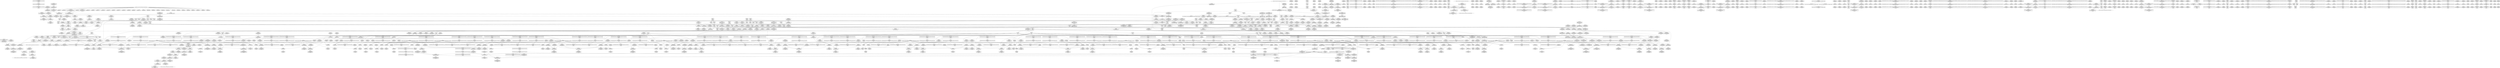 digraph {
	CE0x5c69ff0 [shape=record,shape=Mrecord,label="{CE0x5c69ff0|i64_ptrtoint_(i8*_blockaddress(_rcu_lock_acquire,_%__here)_to_i64)|*Constant*|*SummSource*}"]
	CE0x5cce1d0 [shape=record,shape=Mrecord,label="{CE0x5cce1d0|__preempt_count_sub:tmp5|./arch/x86/include/asm/preempt.h,77}"]
	CE0x5bf2cc0 [shape=record,shape=Mrecord,label="{CE0x5bf2cc0|selinux_task_setscheduler:retval.0|*SummSink*}"]
	CE0x5ca01b0 [shape=record,shape=Mrecord,label="{CE0x5ca01b0|rcu_read_unlock:tmp9|include/linux/rcupdate.h,933|*SummSink*}"]
	CE0x5c9bdc0 [shape=record,shape=Mrecord,label="{CE0x5c9bdc0|i64_5|*Constant*}"]
	CE0x5c93dc0 [shape=record,shape=Mrecord,label="{CE0x5c93dc0|0:_i8,_:_GCMR_rcu_read_unlock.__warned_internal_global_i8_0,_section_.data.unlikely_,_align_1:_elem_0:default:}"]
	CE0x5c46460 [shape=record,shape=Mrecord,label="{CE0x5c46460|task_sid:tmp20|security/selinux/hooks.c,208|*SummSink*}"]
	CE0x5c8d6c0 [shape=record,shape=Mrecord,label="{CE0x5c8d6c0|rcu_read_unlock:if.then}"]
	CE0x5beec80 [shape=record,shape=Mrecord,label="{CE0x5beec80|i64*_getelementptr_inbounds_(_6_x_i64_,_6_x_i64_*___llvm_gcov_ctr287,_i64_0,_i64_0)|*Constant*}"]
	CE0x5c77f50 [shape=record,shape=Mrecord,label="{CE0x5c77f50|rcu_read_lock:tmp}"]
	CE0x5ca0bc0 [shape=record,shape=Mrecord,label="{CE0x5ca0bc0|rcu_read_unlock:tmp12|include/linux/rcupdate.h,933}"]
	CE0x5c8ecc0 [shape=record,shape=Mrecord,label="{CE0x5c8ecc0|rcu_read_unlock:tmp17|include/linux/rcupdate.h,933}"]
	CE0x5c2d8e0 [shape=record,shape=Mrecord,label="{CE0x5c2d8e0|rcu_read_lock:entry|*SummSource*}"]
	CE0x5c9e620 [shape=record,shape=Mrecord,label="{CE0x5c9e620|rcu_lock_acquire:tmp3|*SummSink*}"]
	CE0x5c99250 [shape=record,shape=Mrecord,label="{CE0x5c99250|i64*_getelementptr_inbounds_(_4_x_i64_,_4_x_i64_*___llvm_gcov_ctr134,_i64_0,_i64_0)|*Constant*|*SummSink*}"]
	CE0x5c07d60 [shape=record,shape=Mrecord,label="{CE0x5c07d60|current_has_perm:call1|security/selinux/hooks.c,1543}"]
	CE0x5bf0f60 [shape=record,shape=Mrecord,label="{CE0x5bf0f60|selinux_task_setscheduler:tmp8|security/selinux/hooks.c,3642}"]
	CE0x5be4910 [shape=record,shape=Mrecord,label="{CE0x5be4910|i1_true|*Constant*|*SummSource*}"]
	CE0x5ceccd0 [shape=record,shape=Mrecord,label="{CE0x5ceccd0|__preempt_count_sub:tmp5|./arch/x86/include/asm/preempt.h,77|*SummSink*}"]
	CE0x5c511c0 [shape=record,shape=Mrecord,label="{CE0x5c511c0|task_sid:tmp10|security/selinux/hooks.c,208}"]
	CE0x5c407a0 [shape=record,shape=Mrecord,label="{CE0x5c407a0|task_sid:if.end}"]
	CE0x5ca2fe0 [shape=record,shape=Mrecord,label="{CE0x5ca2fe0|rcu_read_unlock:tmp7|include/linux/rcupdate.h,933|*SummSource*}"]
	CE0x5bf6a80 [shape=record,shape=Mrecord,label="{CE0x5bf6a80|current_sid:tmp19|security/selinux/hooks.c,218|*SummSink*}"]
	CE0x5c12c60 [shape=record,shape=Mrecord,label="{CE0x5c12c60|task_sid:tmp12|security/selinux/hooks.c,208}"]
	CE0x5ceb150 [shape=record,shape=Mrecord,label="{CE0x5ceb150|COLLAPSED:_GCMRE___llvm_gcov_ctr129_internal_global_4_x_i64_zeroinitializer:_elem_0:default:}"]
	CE0x5c2f4b0 [shape=record,shape=Mrecord,label="{CE0x5c2f4b0|i64*_getelementptr_inbounds_(_2_x_i64_,_2_x_i64_*___llvm_gcov_ctr98,_i64_0,_i64_0)|*Constant*|*SummSink*}"]
	CE0x5beed70 [shape=record,shape=Mrecord,label="{CE0x5beed70|i64*_getelementptr_inbounds_(_2_x_i64_,_2_x_i64_*___llvm_gcov_ctr98,_i64_0,_i64_1)|*Constant*|*SummSource*}"]
	CE0x5be28b0 [shape=record,shape=Mrecord,label="{CE0x5be28b0|current_sid:tmp6|security/selinux/hooks.c,218|*SummSource*}"]
	CE0x5c6bf50 [shape=record,shape=Mrecord,label="{CE0x5c6bf50|__rcu_read_unlock:tmp3|*SummSink*}"]
	CE0x5c74fa0 [shape=record,shape=Mrecord,label="{CE0x5c74fa0|rcu_read_lock:tmp6|include/linux/rcupdate.h,882}"]
	CE0x5c7d4d0 [shape=record,shape=Mrecord,label="{CE0x5c7d4d0|rcu_read_lock:bb|*SummSink*}"]
	CE0x5ce26b0 [shape=record,shape=Mrecord,label="{CE0x5ce26b0|__preempt_count_sub:tmp6|./arch/x86/include/asm/preempt.h,78|*SummSource*}"]
	CE0x5c9b970 [shape=record,shape=Mrecord,label="{CE0x5c9b970|rcu_read_lock:tmp8|include/linux/rcupdate.h,882|*SummSink*}"]
	CE0x5c5b9b0 [shape=record,shape=Mrecord,label="{CE0x5c5b9b0|GLOBAL:rcu_lock_map|Global_var:rcu_lock_map|*SummSink*}"]
	CE0x5c9d9b0 [shape=record,shape=Mrecord,label="{CE0x5c9d9b0|rcu_read_unlock:call|include/linux/rcupdate.h,933|*SummSink*}"]
	CE0x5ca1b00 [shape=record,shape=Mrecord,label="{CE0x5ca1b00|i64*_getelementptr_inbounds_(_11_x_i64_,_11_x_i64_*___llvm_gcov_ctr132,_i64_0,_i64_0)|*Constant*}"]
	CE0x5c78a70 [shape=record,shape=Mrecord,label="{CE0x5c78a70|rcu_lock_acquire:entry|*SummSource*}"]
	CE0x5c872e0 [shape=record,shape=Mrecord,label="{CE0x5c872e0|i32_883|*Constant*}"]
	CE0x5c0d410 [shape=record,shape=Mrecord,label="{CE0x5c0d410|i8_1|*Constant*|*SummSource*}"]
	CE0x5ca8250 [shape=record,shape=Mrecord,label="{CE0x5ca8250|i8*_getelementptr_inbounds_(_44_x_i8_,_44_x_i8_*_.str47,_i32_0,_i32_0)|*Constant*|*SummSource*}"]
	CE0x5c6fba0 [shape=record,shape=Mrecord,label="{CE0x5c6fba0|__rcu_read_unlock:bb}"]
	CE0x5c68d50 [shape=record,shape=Mrecord,label="{CE0x5c68d50|__rcu_read_unlock:do.end|*SummSource*}"]
	CE0x5c428b0 [shape=record,shape=Mrecord,label="{CE0x5c428b0|task_sid:call|security/selinux/hooks.c,208|*SummSink*}"]
	CE0x5bfeb30 [shape=record,shape=Mrecord,label="{CE0x5bfeb30|task_sid:entry|*SummSink*}"]
	CE0x5c6bb20 [shape=record,shape=Mrecord,label="{CE0x5c6bb20|__rcu_read_lock:tmp2|*SummSink*}"]
	CE0x5d239c0 [shape=record,shape=Mrecord,label="{CE0x5d239c0|__preempt_count_sub:tmp3|*SummSource*}"]
	CE0x5c2c820 [shape=record,shape=Mrecord,label="{CE0x5c2c820|current_sid:tmp4|security/selinux/hooks.c,218|*SummSource*}"]
	CE0x5ca6130 [shape=record,shape=Mrecord,label="{CE0x5ca6130|rcu_read_unlock:tmp19|include/linux/rcupdate.h,933|*SummSource*}"]
	CE0x5c0b490 [shape=record,shape=Mrecord,label="{CE0x5c0b490|GLOBAL:__llvm_gcov_ctr125|Global_var:__llvm_gcov_ctr125|*SummSource*}"]
	CE0x5c8eda0 [shape=record,shape=Mrecord,label="{CE0x5c8eda0|rcu_read_unlock:tmp17|include/linux/rcupdate.h,933|*SummSink*}"]
	CE0x5c5e1f0 [shape=record,shape=Mrecord,label="{CE0x5c5e1f0|_call_void_lockdep_rcu_suspicious(i8*_getelementptr_inbounds_(_25_x_i8_,_25_x_i8_*_.str45,_i32_0,_i32_0),_i32_934,_i8*_getelementptr_inbounds_(_44_x_i8_,_44_x_i8_*_.str47,_i32_0,_i32_0))_#10,_!dbg_!27726|include/linux/rcupdate.h,933}"]
	CE0x5ca1700 [shape=record,shape=Mrecord,label="{CE0x5ca1700|_call_void_asm_sideeffect_,_memory_,_dirflag_,_fpsr_,_flags_()_#3,_!dbg_!27711,_!srcloc_!27714|include/linux/rcupdate.h,244|*SummSink*}"]
	CE0x5c01fc0 [shape=record,shape=Mrecord,label="{CE0x5c01fc0|i64_1|*Constant*}"]
	CE0x5ce3b50 [shape=record,shape=Mrecord,label="{CE0x5ce3b50|__rcu_read_lock:do.body|*SummSource*}"]
	CE0x5bec950 [shape=record,shape=Mrecord,label="{CE0x5bec950|current_has_perm:tsk|Function::current_has_perm&Arg::tsk::}"]
	CE0x5c58f00 [shape=record,shape=Mrecord,label="{CE0x5c58f00|rcu_read_unlock:bb|*SummSink*}"]
	CE0x5bf4e50 [shape=record,shape=Mrecord,label="{CE0x5bf4e50|selinux_task_setscheduler:tmp}"]
	CE0x5c999d0 [shape=record,shape=Mrecord,label="{CE0x5c999d0|rcu_read_unlock:tmp13|include/linux/rcupdate.h,933}"]
	CE0x5d10190 [shape=record,shape=Mrecord,label="{CE0x5d10190|_call_void_mcount()_#3}"]
	CE0x5c6ba40 [shape=record,shape=Mrecord,label="{CE0x5c6ba40|__rcu_read_lock:tmp2}"]
	CE0x5c8da40 [shape=record,shape=Mrecord,label="{CE0x5c8da40|rcu_read_unlock:if.end}"]
	CE0x5bf3b70 [shape=record,shape=Mrecord,label="{CE0x5bf3b70|i32_512|*Constant*|*SummSource*}"]
	CE0x5c5a350 [shape=record,shape=Mrecord,label="{CE0x5c5a350|GLOBAL:task_sid.__warned|Global_var:task_sid.__warned}"]
	CE0x5ce2b50 [shape=record,shape=Mrecord,label="{CE0x5ce2b50|rcu_lock_release:tmp3}"]
	CE0x5c09cb0 [shape=record,shape=Mrecord,label="{CE0x5c09cb0|current_sid:if.end|*SummSink*}"]
	CE0x5be8420 [shape=record,shape=Mrecord,label="{CE0x5be8420|i64*_getelementptr_inbounds_(_11_x_i64_,_11_x_i64_*___llvm_gcov_ctr125,_i64_0,_i64_1)|*Constant*}"]
	CE0x5ccf280 [shape=record,shape=Mrecord,label="{CE0x5ccf280|rcu_lock_release:tmp5|include/linux/rcupdate.h,423}"]
	CE0x5c30de0 [shape=record,shape=Mrecord,label="{CE0x5c30de0|current_sid:cred|security/selinux/hooks.c,218}"]
	CE0x5bf3230 [shape=record,shape=Mrecord,label="{CE0x5bf3230|i64*_getelementptr_inbounds_(_6_x_i64_,_6_x_i64_*___llvm_gcov_ctr287,_i64_0,_i64_5)|*Constant*|*SummSink*}"]
	CE0x5c28910 [shape=record,shape=Mrecord,label="{CE0x5c28910|rcu_read_lock:do.end}"]
	CE0x5c2ac30 [shape=record,shape=Mrecord,label="{CE0x5c2ac30|GLOBAL:rcu_read_lock.__warned|Global_var:rcu_read_lock.__warned|*SummSink*}"]
	CE0x5c549a0 [shape=record,shape=Mrecord,label="{CE0x5c549a0|task_sid:tmp13|security/selinux/hooks.c,208|*SummSink*}"]
	CE0x5c7da00 [shape=record,shape=Mrecord,label="{CE0x5c7da00|__rcu_read_unlock:tmp6|include/linux/rcupdate.h,245|*SummSource*}"]
	CE0x5ca0140 [shape=record,shape=Mrecord,label="{CE0x5ca0140|rcu_read_unlock:tmp9|include/linux/rcupdate.h,933|*SummSource*}"]
	CE0x5c10350 [shape=record,shape=Mrecord,label="{CE0x5c10350|_ret_i32_%tmp6,_!dbg_!27716|security/selinux/hooks.c,197|*SummSource*}"]
	CE0x5c7af80 [shape=record,shape=Mrecord,label="{CE0x5c7af80|rcu_read_unlock:tmp7|include/linux/rcupdate.h,933}"]
	CE0x5c92c30 [shape=record,shape=Mrecord,label="{CE0x5c92c30|rcu_lock_acquire:tmp4|include/linux/rcupdate.h,418|*SummSink*}"]
	CE0x5bf9f40 [shape=record,shape=Mrecord,label="{CE0x5bf9f40|avc_has_perm:tsid|Function::avc_has_perm&Arg::tsid::|*SummSink*}"]
	CE0x5c4ebe0 [shape=record,shape=Mrecord,label="{CE0x5c4ebe0|__rcu_read_lock:entry|*SummSink*}"]
	CE0x5c765d0 [shape=record,shape=Mrecord,label="{CE0x5c765d0|rcu_read_lock:tobool1|include/linux/rcupdate.h,882}"]
	CE0x5c5f050 [shape=record,shape=Mrecord,label="{CE0x5c5f050|i8*_getelementptr_inbounds_(_44_x_i8_,_44_x_i8_*_.str47,_i32_0,_i32_0)|*Constant*}"]
	CE0x5c6e200 [shape=record,shape=Mrecord,label="{CE0x5c6e200|GLOBAL:__preempt_count|Global_var:__preempt_count}"]
	CE0x5c3f980 [shape=record,shape=Mrecord,label="{CE0x5c3f980|_call_void_mcount()_#3}"]
	CE0x5c47fd0 [shape=record,shape=Mrecord,label="{CE0x5c47fd0|i64*_getelementptr_inbounds_(_13_x_i64_,_13_x_i64_*___llvm_gcov_ctr126,_i64_0,_i64_11)|*Constant*|*SummSource*}"]
	CE0x5bf3cc0 [shape=record,shape=Mrecord,label="{CE0x5bf3cc0|i32_512|*Constant*|*SummSink*}"]
	CE0x5c8e8e0 [shape=record,shape=Mrecord,label="{CE0x5c8e8e0|i64*_getelementptr_inbounds_(_11_x_i64_,_11_x_i64_*___llvm_gcov_ctr132,_i64_0,_i64_8)|*Constant*|*SummSink*}"]
	CE0x5c617e0 [shape=record,shape=Mrecord,label="{CE0x5c617e0|GLOBAL:__rcu_read_unlock|*Constant*}"]
	CE0x5c14190 [shape=record,shape=Mrecord,label="{CE0x5c14190|current_sid:tobool1|security/selinux/hooks.c,218}"]
	CE0x5c8b450 [shape=record,shape=Mrecord,label="{CE0x5c8b450|rcu_read_lock:tmp22|include/linux/rcupdate.h,884|*SummSource*}"]
	CE0x5ca0580 [shape=record,shape=Mrecord,label="{CE0x5ca0580|__preempt_count_sub:entry|*SummSource*}"]
	CE0x5c2b450 [shape=record,shape=Mrecord,label="{CE0x5c2b450|current_sid:tmp24|security/selinux/hooks.c,220|*SummSource*}"]
	CE0x5c50d90 [shape=record,shape=Mrecord,label="{CE0x5c50d90|_call_void_mcount()_#3}"]
	CE0x5c61a20 [shape=record,shape=Mrecord,label="{CE0x5c61a20|_ret_void,_!dbg_!27717|include/linux/rcupdate.h,424}"]
	CE0x5c4edb0 [shape=record,shape=Mrecord,label="{CE0x5c4edb0|_call_void_rcu_lock_acquire(%struct.lockdep_map*_rcu_lock_map)_#10,_!dbg_!27711|include/linux/rcupdate.h,881}"]
	CE0x5c41cb0 [shape=record,shape=Mrecord,label="{CE0x5c41cb0|_call_void_mcount()_#3}"]
	CE0x5c3ec10 [shape=record,shape=Mrecord,label="{CE0x5c3ec10|%struct.task_struct*_(%struct.task_struct**)*_asm_movq_%gs:$_1:P_,$0_,_r,im,_dirflag_,_fpsr_,_flags_|*SummSink*}"]
	CE0x5c9a380 [shape=record,shape=Mrecord,label="{CE0x5c9a380|rcu_read_unlock:tmp9|include/linux/rcupdate.h,933}"]
	CE0x5c76cd0 [shape=record,shape=Mrecord,label="{CE0x5c76cd0|cred_sid:security|security/selinux/hooks.c,196}"]
	CE0x5c86920 [shape=record,shape=Mrecord,label="{CE0x5c86920|i8*_getelementptr_inbounds_(_25_x_i8_,_25_x_i8_*_.str45,_i32_0,_i32_0)|*Constant*}"]
	CE0x5c16400 [shape=record,shape=Mrecord,label="{CE0x5c16400|cred_sid:entry|*SummSource*}"]
	CE0x5d0b220 [shape=record,shape=Mrecord,label="{CE0x5d0b220|_ret_void,_!dbg_!27720|./arch/x86/include/asm/preempt.h,78}"]
	CE0x5be1750 [shape=record,shape=Mrecord,label="{CE0x5be1750|current_sid:tmp18|security/selinux/hooks.c,218|*SummSink*}"]
	CE0x5c32200 [shape=record,shape=Mrecord,label="{CE0x5c32200|__preempt_count_sub:do.end|*SummSink*}"]
	CE0x5c9b020 [shape=record,shape=Mrecord,label="{CE0x5c9b020|rcu_read_lock:do.end|*SummSink*}"]
	CE0x5c83a50 [shape=record,shape=Mrecord,label="{CE0x5c83a50|i64_1|*Constant*}"]
	CE0x5c3efd0 [shape=record,shape=Mrecord,label="{CE0x5c3efd0|task_sid:tmp18|security/selinux/hooks.c,208}"]
	CE0x5c7b370 [shape=record,shape=Mrecord,label="{CE0x5c7b370|rcu_read_lock:call|include/linux/rcupdate.h,882|*SummSource*}"]
	CE0x5c695e0 [shape=record,shape=Mrecord,label="{CE0x5c695e0|%struct.lockdep_map*_null|*Constant*}"]
	CE0x5c4eaa0 [shape=record,shape=Mrecord,label="{CE0x5c4eaa0|i32_77|*Constant*}"]
	CE0x5bda1a0 [shape=record,shape=Mrecord,label="{CE0x5bda1a0|selinux_task_setscheduler:tmp11|security/selinux/hooks.c,3643}"]
	CE0x5bf6af0 [shape=record,shape=Mrecord,label="{CE0x5bf6af0|current_sid:tmp20|security/selinux/hooks.c,218}"]
	CE0x5c97160 [shape=record,shape=Mrecord,label="{CE0x5c97160|GLOBAL:__preempt_count_add|*Constant*}"]
	CE0x5bf20b0 [shape=record,shape=Mrecord,label="{CE0x5bf20b0|VOIDTB_TE:_CE_112,120_}"]
	CE0x5ced040 [shape=record,shape=Mrecord,label="{CE0x5ced040|i64*_getelementptr_inbounds_(_4_x_i64_,_4_x_i64_*___llvm_gcov_ctr134,_i64_0,_i64_2)|*Constant*}"]
	CE0x5c59710 [shape=record,shape=Mrecord,label="{CE0x5c59710|i32_0|*Constant*}"]
	CE0x5bf5640 [shape=record,shape=Mrecord,label="{CE0x5bf5640|rcu_read_lock:tmp10|include/linux/rcupdate.h,882|*SummSink*}"]
	CE0x5c574c0 [shape=record,shape=Mrecord,label="{CE0x5c574c0|task_sid:tmp7|security/selinux/hooks.c,208|*SummSink*}"]
	CE0x5cebcb0 [shape=record,shape=Mrecord,label="{CE0x5cebcb0|__preempt_count_add:tmp2}"]
	CE0x5cd2b80 [shape=record,shape=Mrecord,label="{CE0x5cd2b80|_call_void_mcount()_#3|*SummSource*}"]
	CE0x5c140e0 [shape=record,shape=Mrecord,label="{CE0x5c140e0|get_current:tmp|*SummSource*}"]
	CE0x5befe00 [shape=record,shape=Mrecord,label="{CE0x5befe00|i64*_getelementptr_inbounds_(_13_x_i64_,_13_x_i64_*___llvm_gcov_ctr126,_i64_0,_i64_9)|*Constant*}"]
	CE0x5be3fa0 [shape=record,shape=Mrecord,label="{CE0x5be3fa0|task_sid:tmp15|security/selinux/hooks.c,208|*SummSource*}"]
	CE0x5c79260 [shape=record,shape=Mrecord,label="{CE0x5c79260|_ret_void,_!dbg_!27719|./arch/x86/include/asm/preempt.h,73|*SummSource*}"]
	CE0x5c8bcf0 [shape=record,shape=Mrecord,label="{CE0x5c8bcf0|cred_sid:bb|*SummSource*}"]
	CE0x5ca2b00 [shape=record,shape=Mrecord,label="{CE0x5ca2b00|rcu_read_unlock:land.lhs.true|*SummSink*}"]
	CE0x5bdac10 [shape=record,shape=Mrecord,label="{CE0x5bdac10|current_has_perm:bb|*SummSource*}"]
	CE0x5c0b860 [shape=record,shape=Mrecord,label="{CE0x5c0b860|current_sid:do.body|*SummSink*}"]
	CE0x5c48140 [shape=record,shape=Mrecord,label="{CE0x5c48140|task_sid:tmp24|security/selinux/hooks.c,208|*SummSource*}"]
	CE0x5c54aa0 [shape=record,shape=Mrecord,label="{CE0x5c54aa0|task_sid:tobool4|security/selinux/hooks.c,208}"]
	CE0x5bfe550 [shape=record,shape=Mrecord,label="{CE0x5bfe550|GLOBAL:current_sid|*Constant*}"]
	CE0x63f35c0 [shape=record,shape=Mrecord,label="{CE0x63f35c0|selinux_task_setscheduler:tmp4|security/selinux/hooks.c,3639|*SummSink*}"]
	CE0x5d073f0 [shape=record,shape=Mrecord,label="{CE0x5d073f0|__preempt_count_sub:bb|*SummSource*}"]
	CE0x5c0c650 [shape=record,shape=Mrecord,label="{CE0x5c0c650|i64*_getelementptr_inbounds_(_11_x_i64_,_11_x_i64_*___llvm_gcov_ctr125,_i64_0,_i64_8)|*Constant*|*SummSink*}"]
	CE0x5c84fc0 [shape=record,shape=Mrecord,label="{CE0x5c84fc0|__preempt_count_add:tmp1|*SummSource*}"]
	CE0x5c4d2e0 [shape=record,shape=Mrecord,label="{CE0x5c4d2e0|i32_1|*Constant*}"]
	CE0x5c72bb0 [shape=record,shape=Mrecord,label="{CE0x5c72bb0|GLOBAL:rcu_read_unlock|*Constant*|*SummSource*}"]
	CE0x5bf5ff0 [shape=record,shape=Mrecord,label="{CE0x5bf5ff0|rcu_read_lock:tmp12|include/linux/rcupdate.h,882|*SummSource*}"]
	CE0x5be9420 [shape=record,shape=Mrecord,label="{CE0x5be9420|GLOBAL:lock_acquire|*Constant*|*SummSource*}"]
	CE0x5ce2a90 [shape=record,shape=Mrecord,label="{CE0x5ce2a90|rcu_lock_acquire:indirectgoto}"]
	CE0x5c74a80 [shape=record,shape=Mrecord,label="{CE0x5c74a80|rcu_read_unlock:tmp6|include/linux/rcupdate.h,933}"]
	CE0x5be4a90 [shape=record,shape=Mrecord,label="{CE0x5be4a90|i1_true|*Constant*|*SummSink*}"]
	CE0x5c58170 [shape=record,shape=Mrecord,label="{CE0x5c58170|get_current:tmp2|*SummSource*}"]
	CE0x5bfae10 [shape=record,shape=Mrecord,label="{CE0x5bfae10|%struct.common_audit_data*_null|*Constant*|*SummSource*}"]
	CE0x5c72d80 [shape=record,shape=Mrecord,label="{CE0x5c72d80|rcu_read_unlock:entry|*SummSource*}"]
	CE0x5c10960 [shape=record,shape=Mrecord,label="{CE0x5c10960|_call_void_rcu_read_unlock()_#10,_!dbg_!27748|security/selinux/hooks.c,209}"]
	CE0x5c46be0 [shape=record,shape=Mrecord,label="{CE0x5c46be0|i64*_getelementptr_inbounds_(_13_x_i64_,_13_x_i64_*___llvm_gcov_ctr126,_i64_0,_i64_10)|*Constant*}"]
	CE0x5c50c80 [shape=record,shape=Mrecord,label="{CE0x5c50c80|rcu_read_lock:tmp3|*SummSink*}"]
	CE0x5c62650 [shape=record,shape=Mrecord,label="{CE0x5c62650|__rcu_read_unlock:entry|*SummSource*}"]
	CE0x5c9fc10 [shape=record,shape=Mrecord,label="{CE0x5c9fc10|__rcu_read_lock:tmp4|include/linux/rcupdate.h,239}"]
	CE0x5c6d030 [shape=record,shape=Mrecord,label="{CE0x5c6d030|__rcu_read_unlock:tmp2|*SummSink*}"]
	CE0x5c54470 [shape=record,shape=Mrecord,label="{CE0x5c54470|rcu_read_unlock:tmp2|*SummSink*}"]
	CE0x5be0360 [shape=record,shape=Mrecord,label="{CE0x5be0360|current_sid:tmp12|security/selinux/hooks.c,218|*SummSink*}"]
	CE0x5bf0290 [shape=record,shape=Mrecord,label="{CE0x5bf0290|selinux_task_setscheduler:tobool|security/selinux/hooks.c,3639|*SummSink*}"]
	CE0x5c509c0 [shape=record,shape=Mrecord,label="{CE0x5c509c0|task_sid:tmp6|security/selinux/hooks.c,208}"]
	CE0x5c68b40 [shape=record,shape=Mrecord,label="{CE0x5c68b40|__rcu_read_unlock:do.end}"]
	CE0x5bed0f0 [shape=record,shape=Mrecord,label="{CE0x5bed0f0|VOIDTB_TE:_CE_160,168_}"]
	CE0x5bfe770 [shape=record,shape=Mrecord,label="{CE0x5bfe770|GLOBAL:task_sid|*Constant*|*SummSink*}"]
	CE0x5bf0fd0 [shape=record,shape=Mrecord,label="{CE0x5bf0fd0|selinux_task_setscheduler:tmp8|security/selinux/hooks.c,3642|*SummSource*}"]
	CE0x5bf6e10 [shape=record,shape=Mrecord,label="{CE0x5bf6e10|current_sid:tmp20|security/selinux/hooks.c,218|*SummSink*}"]
	CE0x5ce5c60 [shape=record,shape=Mrecord,label="{CE0x5ce5c60|rcu_lock_release:tmp6|*SummSink*}"]
	CE0x63f3740 [shape=record,shape=Mrecord,label="{CE0x63f3740|selinux_task_setscheduler:tmp5|security/selinux/hooks.c,3639|*SummSource*}"]
	CE0x5d15da0 [shape=record,shape=Mrecord,label="{CE0x5d15da0|__preempt_count_add:do.end|*SummSink*}"]
	CE0x5ce1bb0 [shape=record,shape=Mrecord,label="{CE0x5ce1bb0|rcu_lock_release:bb}"]
	CE0x5d237c0 [shape=record,shape=Mrecord,label="{CE0x5d237c0|__preempt_count_add:tmp1|*SummSink*}"]
	CE0x5bf0160 [shape=record,shape=Mrecord,label="{CE0x5bf0160|selinux_task_setscheduler:tobool|security/selinux/hooks.c,3639}"]
	CE0x5bf8a60 [shape=record,shape=Mrecord,label="{CE0x5bf8a60|i8*_getelementptr_inbounds_(_45_x_i8_,_45_x_i8_*_.str12,_i32_0,_i32_0)|*Constant*|*SummSource*}"]
	CE0x5c3f3f0 [shape=record,shape=Mrecord,label="{CE0x5c3f3f0|task_sid:tmp19|security/selinux/hooks.c,208}"]
	CE0x5beb5e0 [shape=record,shape=Mrecord,label="{CE0x5beb5e0|current_sid:tmp|*SummSink*}"]
	CE0x5c77e30 [shape=record,shape=Mrecord,label="{CE0x5c77e30|i64_1|*Constant*}"]
	CE0x5c2ed50 [shape=record,shape=Mrecord,label="{CE0x5c2ed50|task_sid:real_cred|security/selinux/hooks.c,208|*SummSource*}"]
	CE0x5ca3280 [shape=record,shape=Mrecord,label="{CE0x5ca3280|GLOBAL:rcu_read_unlock.__warned|Global_var:rcu_read_unlock.__warned}"]
	CE0x5c304e0 [shape=record,shape=Mrecord,label="{CE0x5c304e0|_ret_%struct.task_struct*_%tmp4,_!dbg_!27714|./arch/x86/include/asm/current.h,14|*SummSource*}"]
	CE0x5c985d0 [shape=record,shape=Mrecord,label="{CE0x5c985d0|rcu_read_unlock:tmp14|include/linux/rcupdate.h,933|*SummSink*}"]
	CE0x5c8ee40 [shape=record,shape=Mrecord,label="{CE0x5c8ee40|__rcu_read_unlock:tmp5|include/linux/rcupdate.h,244|*SummSource*}"]
	CE0x5c8f2c0 [shape=record,shape=Mrecord,label="{CE0x5c8f2c0|rcu_read_unlock:tmp1}"]
	CE0x5c104b0 [shape=record,shape=Mrecord,label="{CE0x5c104b0|_ret_i32_%tmp6,_!dbg_!27716|security/selinux/hooks.c,197|*SummSink*}"]
	CE0x5ca1a10 [shape=record,shape=Mrecord,label="{CE0x5ca1a10|_call_void___preempt_count_sub(i32_1)_#10,_!dbg_!27715|include/linux/rcupdate.h,244|*SummSink*}"]
	CE0x5c6fe20 [shape=record,shape=Mrecord,label="{CE0x5c6fe20|_call_void_mcount()_#3|*SummSource*}"]
	CE0x5c9a950 [shape=record,shape=Mrecord,label="{CE0x5c9a950|rcu_lock_acquire:map|Function::rcu_lock_acquire&Arg::map::|*SummSink*}"]
	CE0x5c91970 [shape=record,shape=Mrecord,label="{CE0x5c91970|rcu_read_unlock:tmp11|include/linux/rcupdate.h,933|*SummSource*}"]
	CE0x5c2cf80 [shape=record,shape=Mrecord,label="{CE0x5c2cf80|task_sid:tobool|security/selinux/hooks.c,208}"]
	CE0x5c86700 [shape=record,shape=Mrecord,label="{CE0x5c86700|i64*_getelementptr_inbounds_(_11_x_i64_,_11_x_i64_*___llvm_gcov_ctr127,_i64_0,_i64_8)|*Constant*|*SummSink*}"]
	CE0x5c01650 [shape=record,shape=Mrecord,label="{CE0x5c01650|VOIDTB_TE:_CE_144,152_}"]
	CE0x5cd3ae0 [shape=record,shape=Mrecord,label="{CE0x5cd3ae0|_call_void_asm_addl_$1,_%gs:$0_,_*m,ri,*m,_dirflag_,_fpsr_,_flags_(i32*___preempt_count,_i32_%sub,_i32*___preempt_count)_#3,_!dbg_!27717,_!srcloc_!27718|./arch/x86/include/asm/preempt.h,77|*SummSource*}"]
	CE0x5c0baa0 [shape=record,shape=Mrecord,label="{CE0x5c0baa0|current_sid:tmp3|*SummSink*}"]
	CE0x5c633b0 [shape=record,shape=Mrecord,label="{CE0x5c633b0|__rcu_read_lock:do.end|*SummSink*}"]
	CE0x5c2e9c0 [shape=record,shape=Mrecord,label="{CE0x5c2e9c0|i64_5|*Constant*|*SummSource*}"]
	CE0x5bf49d0 [shape=record,shape=Mrecord,label="{CE0x5bf49d0|current_sid:land.lhs.true2}"]
	CE0x5c2db40 [shape=record,shape=Mrecord,label="{CE0x5c2db40|task_sid:tmp2|*SummSink*}"]
	CE0x5c850f0 [shape=record,shape=Mrecord,label="{CE0x5c850f0|void_(i32*,_i32,_i32*)*_asm_addl_$1,_%gs:$0_,_*m,ri,*m,_dirflag_,_fpsr_,_flags_|*SummSink*}"]
	CE0x5c73ee0 [shape=record,shape=Mrecord,label="{CE0x5c73ee0|i64_1|*Constant*}"]
	CE0x5c77070 [shape=record,shape=Mrecord,label="{CE0x5c77070|rcu_read_lock:do.body|*SummSource*}"]
	CE0x5bec8e0 [shape=record,shape=Mrecord,label="{CE0x5bec8e0|current_has_perm:entry|*SummSink*}"]
	CE0x5ce3dd0 [shape=record,shape=Mrecord,label="{CE0x5ce3dd0|_call_void_mcount()_#3}"]
	CE0x5cd34e0 [shape=record,shape=Mrecord,label="{CE0x5cd34e0|__rcu_read_unlock:tmp7|include/linux/rcupdate.h,245|*SummSink*}"]
	CE0x5c46c50 [shape=record,shape=Mrecord,label="{CE0x5c46c50|task_sid:tmp23|security/selinux/hooks.c,208}"]
	CE0x5be2230 [shape=record,shape=Mrecord,label="{CE0x5be2230|current_has_perm:perms|Function::current_has_perm&Arg::perms::}"]
	CE0x5bf6a10 [shape=record,shape=Mrecord,label="{CE0x5bf6a10|i64*_getelementptr_inbounds_(_11_x_i64_,_11_x_i64_*___llvm_gcov_ctr125,_i64_0,_i64_10)|*Constant*|*SummSink*}"]
	CE0x5c4ffa0 [shape=record,shape=Mrecord,label="{CE0x5c4ffa0|task_sid:tmp1}"]
	CE0x5c949c0 [shape=record,shape=Mrecord,label="{CE0x5c949c0|rcu_read_unlock:tobool|include/linux/rcupdate.h,933|*SummSource*}"]
	CE0x5ce6100 [shape=record,shape=Mrecord,label="{CE0x5ce6100|rcu_lock_release:tmp7|*SummSource*}"]
	CE0x5c706e0 [shape=record,shape=Mrecord,label="{CE0x5c706e0|i32_2|*Constant*}"]
	CE0x5bdbb70 [shape=record,shape=Mrecord,label="{CE0x5bdbb70|selinux_task_setscheduler:tmp3|security/selinux/hooks.c,3639|*SummSink*}"]
	CE0x5c85970 [shape=record,shape=Mrecord,label="{CE0x5c85970|rcu_read_lock:tmp15|include/linux/rcupdate.h,882|*SummSource*}"]
	CE0x5c40e30 [shape=record,shape=Mrecord,label="{CE0x5c40e30|_call_void_rcu_read_lock()_#10,_!dbg_!27712|security/selinux/hooks.c,207}"]
	CE0x5c09d50 [shape=record,shape=Mrecord,label="{CE0x5c09d50|current_sid:if.then}"]
	CE0x5c472a0 [shape=record,shape=Mrecord,label="{CE0x5c472a0|task_sid:tmp24|security/selinux/hooks.c,208}"]
	CE0x5c33b80 [shape=record,shape=Mrecord,label="{CE0x5c33b80|task_sid:tmp26|security/selinux/hooks.c,208|*SummSink*}"]
	CE0x5c5c7f0 [shape=record,shape=Mrecord,label="{CE0x5c5c7f0|COLLAPSED:_GCMRE___llvm_gcov_ctr131_internal_global_2_x_i64_zeroinitializer:_elem_0:default:}"]
	CE0x5bea990 [shape=record,shape=Mrecord,label="{CE0x5bea990|current_has_perm:tmp|*SummSource*}"]
	CE0x5c58e40 [shape=record,shape=Mrecord,label="{CE0x5c58e40|rcu_read_unlock:bb}"]
	CE0x5be4bc0 [shape=record,shape=Mrecord,label="{CE0x5be4bc0|i64*_getelementptr_inbounds_(_11_x_i64_,_11_x_i64_*___llvm_gcov_ctr125,_i64_0,_i64_8)|*Constant*|*SummSource*}"]
	CE0x5bec5b0 [shape=record,shape=Mrecord,label="{CE0x5bec5b0|_call_void_mcount()_#3|*SummSource*}"]
	CE0x5c5b8f0 [shape=record,shape=Mrecord,label="{CE0x5c5b8f0|GLOBAL:rcu_lock_map|Global_var:rcu_lock_map|*SummSource*}"]
	CE0x5be9fe0 [shape=record,shape=Mrecord,label="{CE0x5be9fe0|current_sid:land.lhs.true|*SummSource*}"]
	CE0x5bfd990 [shape=record,shape=Mrecord,label="{CE0x5bfd990|VOIDTB_TE:_CE_44,48_}"]
	CE0x5c17720 [shape=record,shape=Mrecord,label="{CE0x5c17720|i64_1|*Constant*|*SummSink*}"]
	CE0x5ca6810 [shape=record,shape=Mrecord,label="{CE0x5ca6810|rcu_read_unlock:tmp21|include/linux/rcupdate.h,935}"]
	CE0x5be40a0 [shape=record,shape=Mrecord,label="{CE0x5be40a0|task_sid:tmp17|security/selinux/hooks.c,208}"]
	CE0x5d23ac0 [shape=record,shape=Mrecord,label="{CE0x5d23ac0|__preempt_count_sub:tmp3|*SummSink*}"]
	CE0x5c97360 [shape=record,shape=Mrecord,label="{CE0x5c97360|rcu_read_unlock:tmp10|include/linux/rcupdate.h,933|*SummSource*}"]
	CE0x5c55d80 [shape=record,shape=Mrecord,label="{CE0x5c55d80|task_sid:tmp14|security/selinux/hooks.c,208}"]
	CE0x5c6b7b0 [shape=record,shape=Mrecord,label="{CE0x5c6b7b0|i64*_getelementptr_inbounds_(_4_x_i64_,_4_x_i64_*___llvm_gcov_ctr130,_i64_0,_i64_0)|*Constant*|*SummSource*}"]
	CE0x5c30450 [shape=record,shape=Mrecord,label="{CE0x5c30450|get_current:entry|*SummSink*}"]
	CE0x5c98a20 [shape=record,shape=Mrecord,label="{CE0x5c98a20|rcu_read_unlock:tmp15|include/linux/rcupdate.h,933|*SummSource*}"]
	CE0x5d23e10 [shape=record,shape=Mrecord,label="{CE0x5d23e10|_call_void_asm_addl_$1,_%gs:$0_,_*m,ri,*m,_dirflag_,_fpsr_,_flags_(i32*___preempt_count,_i32_%val,_i32*___preempt_count)_#3,_!dbg_!27714,_!srcloc_!27717|./arch/x86/include/asm/preempt.h,72|*SummSink*}"]
	CE0x5c78030 [shape=record,shape=Mrecord,label="{CE0x5c78030|rcu_read_lock:tmp|*SummSource*}"]
	CE0x5c56800 [shape=record,shape=Mrecord,label="{CE0x5c56800|rcu_read_lock:if.then|*SummSink*}"]
	CE0x5c34280 [shape=record,shape=Mrecord,label="{CE0x5c34280|current_sid:tmp11|security/selinux/hooks.c,218|*SummSource*}"]
	CE0x5c85c60 [shape=record,shape=Mrecord,label="{CE0x5c85c60|rcu_read_lock:tmp16|include/linux/rcupdate.h,882}"]
	CE0x5c6cf50 [shape=record,shape=Mrecord,label="{CE0x5c6cf50|__rcu_read_unlock:tmp2}"]
	CE0x5c27d90 [shape=record,shape=Mrecord,label="{CE0x5c27d90|rcu_read_lock:tmp13|include/linux/rcupdate.h,882|*SummSink*}"]
	CE0x5c44ea0 [shape=record,shape=Mrecord,label="{CE0x5c44ea0|task_sid:tmp4|*LoadInst*|security/selinux/hooks.c,208|*SummSource*}"]
	CE0x5c9e370 [shape=record,shape=Mrecord,label="{CE0x5c9e370|COLLAPSED:_GCMRE___llvm_gcov_ctr132_internal_global_11_x_i64_zeroinitializer:_elem_0:default:}"]
	CE0x5c0ae40 [shape=record,shape=Mrecord,label="{CE0x5c0ae40|__rcu_read_lock:tmp|*SummSource*}"]
	CE0x5c10050 [shape=record,shape=Mrecord,label="{CE0x5c10050|cred_sid:cred|Function::cred_sid&Arg::cred::|*SummSink*}"]
	CE0x5c6f450 [shape=record,shape=Mrecord,label="{CE0x5c6f450|i64*_getelementptr_inbounds_(_4_x_i64_,_4_x_i64_*___llvm_gcov_ctr133,_i64_0,_i64_1)|*Constant*|*SummSource*}"]
	CE0x5be8a70 [shape=record,shape=Mrecord,label="{CE0x5be8a70|current_has_perm:bb|*SummSink*}"]
	CE0x5bf9e10 [shape=record,shape=Mrecord,label="{CE0x5bf9e10|avc_has_perm:tsid|Function::avc_has_perm&Arg::tsid::|*SummSource*}"]
	CE0x5c98cc0 [shape=record,shape=Mrecord,label="{CE0x5c98cc0|rcu_read_unlock:tmp16|include/linux/rcupdate.h,933}"]
	CE0x5c7b750 [shape=record,shape=Mrecord,label="{CE0x5c7b750|__rcu_read_lock:tmp4|include/linux/rcupdate.h,239|*SummSink*}"]
	CE0x5c86410 [shape=record,shape=Mrecord,label="{CE0x5c86410|i64*_getelementptr_inbounds_(_11_x_i64_,_11_x_i64_*___llvm_gcov_ctr127,_i64_0,_i64_8)|*Constant*|*SummSource*}"]
	CE0x5c02500 [shape=record,shape=Mrecord,label="{CE0x5c02500|selinux_task_setscheduler:call|security/selinux/hooks.c,3638|*SummSink*}"]
	CE0x5cd31d0 [shape=record,shape=Mrecord,label="{CE0x5cd31d0|__preempt_count_add:bb}"]
	CE0x5ce0950 [shape=record,shape=Mrecord,label="{CE0x5ce0950|rcu_lock_acquire:bb|*SummSource*}"]
	CE0x5c08fb0 [shape=record,shape=Mrecord,label="{CE0x5c08fb0|avc_has_perm:auditdata|Function::avc_has_perm&Arg::auditdata::|*SummSource*}"]
	CE0x5c631c0 [shape=record,shape=Mrecord,label="{CE0x5c631c0|__rcu_read_lock:do.end}"]
	CE0x5bd9c80 [shape=record,shape=Mrecord,label="{CE0x5bd9c80|selinux_task_setscheduler:tmp10|security/selinux/hooks.c,3643|*SummSink*}"]
	CE0x5c45bd0 [shape=record,shape=Mrecord,label="{CE0x5c45bd0|GLOBAL:current_task|Global_var:current_task|*SummSink*}"]
	CE0x5bf6650 [shape=record,shape=Mrecord,label="{CE0x5bf6650|i64*_getelementptr_inbounds_(_11_x_i64_,_11_x_i64_*___llvm_gcov_ctr125,_i64_0,_i64_10)|*Constant*}"]
	CE0x5c484d0 [shape=record,shape=Mrecord,label="{CE0x5c484d0|task_sid:tmp25|security/selinux/hooks.c,208|*SummSource*}"]
	CE0x5c50010 [shape=record,shape=Mrecord,label="{CE0x5c50010|task_sid:tmp1|*SummSource*}"]
	CE0x5c9e0d0 [shape=record,shape=Mrecord,label="{CE0x5c9e0d0|__rcu_read_lock:tmp6|include/linux/rcupdate.h,240|*SummSource*}"]
	CE0x5c46670 [shape=record,shape=Mrecord,label="{CE0x5c46670|task_sid:tmp22|security/selinux/hooks.c,208}"]
	CE0x5be2590 [shape=record,shape=Mrecord,label="{CE0x5be2590|current_sid:tmp5|security/selinux/hooks.c,218|*SummSink*}"]
	CE0x5ce4090 [shape=record,shape=Mrecord,label="{CE0x5ce4090|_call_void_mcount()_#3|*SummSource*}"]
	CE0x5ccd780 [shape=record,shape=Mrecord,label="{CE0x5ccd780|rcu_lock_release:__here}"]
	CE0x5c610d0 [shape=record,shape=Mrecord,label="{CE0x5c610d0|GLOBAL:rcu_lock_release|*Constant*|*SummSource*}"]
	CE0x5c07ba0 [shape=record,shape=Mrecord,label="{CE0x5c07ba0|current_has_perm:call1|security/selinux/hooks.c,1543|*SummSink*}"]
	CE0x5bf4b70 [shape=record,shape=Mrecord,label="{CE0x5bf4b70|current_sid:land.lhs.true2|*SummSource*}"]
	CE0x5bec7e0 [shape=record,shape=Mrecord,label="{CE0x5bec7e0|i64_1|*Constant*|*SummSource*}"]
	CE0x5ce1c70 [shape=record,shape=Mrecord,label="{CE0x5ce1c70|rcu_lock_release:bb|*SummSource*}"]
	CE0x5ca1c90 [shape=record,shape=Mrecord,label="{CE0x5ca1c90|i64*_getelementptr_inbounds_(_11_x_i64_,_11_x_i64_*___llvm_gcov_ctr132,_i64_0,_i64_0)|*Constant*|*SummSource*}"]
	CE0x5c7c510 [shape=record,shape=Mrecord,label="{CE0x5c7c510|rcu_read_lock:tmp9|include/linux/rcupdate.h,882}"]
	CE0x5ca3c40 [shape=record,shape=Mrecord,label="{CE0x5ca3c40|_call_void_lock_acquire(%struct.lockdep_map*_%map,_i32_0,_i32_0,_i32_2,_i32_0,_%struct.lockdep_map*_null,_i64_ptrtoint_(i8*_blockaddress(_rcu_lock_acquire,_%__here)_to_i64))_#10,_!dbg_!27716|include/linux/rcupdate.h,418|*SummSink*}"]
	CE0x5c43f80 [shape=record,shape=Mrecord,label="{CE0x5c43f80|_call_void_lockdep_rcu_suspicious(i8*_getelementptr_inbounds_(_25_x_i8_,_25_x_i8_*_.str3,_i32_0,_i32_0),_i32_208,_i8*_getelementptr_inbounds_(_41_x_i8_,_41_x_i8_*_.str44,_i32_0,_i32_0))_#10,_!dbg_!27732|security/selinux/hooks.c,208}"]
	CE0x5be5120 [shape=record,shape=Mrecord,label="{CE0x5be5120|current_has_perm:call|security/selinux/hooks.c,1542}"]
	CE0x5c30e50 [shape=record,shape=Mrecord,label="{CE0x5c30e50|COLLAPSED:_GCMRE_current_task_external_global_%struct.task_struct*:_elem_0::|security/selinux/hooks.c,218}"]
	CE0x5c34210 [shape=record,shape=Mrecord,label="{CE0x5c34210|current_sid:tmp11|security/selinux/hooks.c,218}"]
	CE0x5d24170 [shape=record,shape=Mrecord,label="{CE0x5d24170|i64*_getelementptr_inbounds_(_4_x_i64_,_4_x_i64_*___llvm_gcov_ctr129,_i64_0,_i64_1)|*Constant*}"]
	CE0x5c419f0 [shape=record,shape=Mrecord,label="{CE0x5c419f0|cred_sid:tmp3}"]
	CE0x5d20740 [shape=record,shape=Mrecord,label="{CE0x5d20740|__preempt_count_sub:do.body|*SummSource*}"]
	CE0x5c07e90 [shape=record,shape=Mrecord,label="{CE0x5c07e90|current_has_perm:call1|security/selinux/hooks.c,1543|*SummSource*}"]
	CE0x5be7590 [shape=record,shape=Mrecord,label="{CE0x5be7590|task_sid:land.lhs.true2}"]
	CE0x5bedff0 [shape=record,shape=Mrecord,label="{CE0x5bedff0|selinux_task_setscheduler:tmp6|security/selinux/hooks.c,3640|*SummSink*}"]
	CE0x5c594b0 [shape=record,shape=Mrecord,label="{CE0x5c594b0|task_sid:do.body|*SummSource*}"]
	CE0x5c53960 [shape=record,shape=Mrecord,label="{CE0x5c53960|_call_void_rcu_lock_acquire(%struct.lockdep_map*_rcu_lock_map)_#10,_!dbg_!27711|include/linux/rcupdate.h,881|*SummSink*}"]
	CE0x5bf0300 [shape=record,shape=Mrecord,label="{CE0x5bf0300|i64_2|*Constant*}"]
	CE0x5c0b770 [shape=record,shape=Mrecord,label="{CE0x5c0b770|current_sid:tmp5|security/selinux/hooks.c,218|*SummSource*}"]
	CE0x5c13970 [shape=record,shape=Mrecord,label="{CE0x5c13970|current_sid:tobool|security/selinux/hooks.c,218|*SummSink*}"]
	CE0x5d10950 [shape=record,shape=Mrecord,label="{CE0x5d10950|i64*_getelementptr_inbounds_(_4_x_i64_,_4_x_i64_*___llvm_gcov_ctr129,_i64_0,_i64_0)|*Constant*|*SummSink*}"]
	CE0x5ca7f90 [shape=record,shape=Mrecord,label="{CE0x5ca7f90|_call_void_rcu_lock_release(%struct.lockdep_map*_rcu_lock_map)_#10,_!dbg_!27733|include/linux/rcupdate.h,935|*SummSink*}"]
	CE0x5d17b50 [shape=record,shape=Mrecord,label="{CE0x5d17b50|__preempt_count_add:tmp3}"]
	CE0x5c3f460 [shape=record,shape=Mrecord,label="{CE0x5c3f460|task_sid:tmp18|security/selinux/hooks.c,208|*SummSource*}"]
	CE0x5be3c10 [shape=record,shape=Mrecord,label="{CE0x5be3c10|task_sid:tmp14|security/selinux/hooks.c,208|*SummSource*}"]
	CE0x5d17e50 [shape=record,shape=Mrecord,label="{CE0x5d17e50|_call_void_mcount()_#3|*SummSource*}"]
	CE0x5c586d0 [shape=record,shape=Mrecord,label="{CE0x5c586d0|cred_sid:tmp1|*SummSink*}"]
	CE0x5bfef50 [shape=record,shape=Mrecord,label="{CE0x5bfef50|i64*_getelementptr_inbounds_(_6_x_i64_,_6_x_i64_*___llvm_gcov_ctr287,_i64_0,_i64_3)|*Constant*}"]
	CE0x5bf8ef0 [shape=record,shape=Mrecord,label="{CE0x5bf8ef0|current_sid:tmp17|security/selinux/hooks.c,218}"]
	CE0x5bde7a0 [shape=record,shape=Mrecord,label="{CE0x5bde7a0|selinux_task_setscheduler:if.then|*SummSink*}"]
	CE0x5c2cb30 [shape=record,shape=Mrecord,label="{CE0x5c2cb30|cred_sid:tmp|*SummSink*}"]
	CE0x5c593d0 [shape=record,shape=Mrecord,label="{CE0x5c593d0|task_sid:do.body}"]
	CE0x5c47120 [shape=record,shape=Mrecord,label="{CE0x5c47120|task_sid:tmp22|security/selinux/hooks.c,208|*SummSink*}"]
	CE0x5c9dd90 [shape=record,shape=Mrecord,label="{CE0x5c9dd90|i64*_getelementptr_inbounds_(_4_x_i64_,_4_x_i64_*___llvm_gcov_ctr128,_i64_0,_i64_3)|*Constant*|*SummSink*}"]
	CE0x5c3e6d0 [shape=record,shape=Mrecord,label="{CE0x5c3e6d0|task_sid:tmp11|security/selinux/hooks.c,208}"]
	CE0x5c4f830 [shape=record,shape=Mrecord,label="{CE0x5c4f830|task_sid:tobool|security/selinux/hooks.c,208|*SummSink*}"]
	CE0x5c9bc50 [shape=record,shape=Mrecord,label="{CE0x5c9bc50|rcu_read_lock:tobool1|include/linux/rcupdate.h,882|*SummSink*}"]
	CE0x5ce3830 [shape=record,shape=Mrecord,label="{CE0x5ce3830|i64*_getelementptr_inbounds_(_4_x_i64_,_4_x_i64_*___llvm_gcov_ctr134,_i64_0,_i64_2)|*Constant*|*SummSource*}"]
	CE0x5c532a0 [shape=record,shape=Mrecord,label="{CE0x5c532a0|task_sid:tmp16|security/selinux/hooks.c,208|*SummSink*}"]
	CE0x5c3ea90 [shape=record,shape=Mrecord,label="{CE0x5c3ea90|%struct.task_struct*_(%struct.task_struct**)*_asm_movq_%gs:$_1:P_,$0_,_r,im,_dirflag_,_fpsr_,_flags_|*SummSource*}"]
	CE0x5c30790 [shape=record,shape=Mrecord,label="{CE0x5c30790|_ret_%struct.task_struct*_%tmp4,_!dbg_!27714|./arch/x86/include/asm/current.h,14|*SummSink*}"]
	CE0x5c55a40 [shape=record,shape=Mrecord,label="{CE0x5c55a40|i64_6|*Constant*|*SummSink*}"]
	CE0x5c9f770 [shape=record,shape=Mrecord,label="{CE0x5c9f770|rcu_lock_acquire:tmp|*SummSink*}"]
	CE0x5c04090 [shape=record,shape=Mrecord,label="{CE0x5c04090|selinux_task_setscheduler:tmp9|security/selinux/hooks.c,3642}"]
	CE0x5c15110 [shape=record,shape=Mrecord,label="{CE0x5c15110|current_sid:if.end}"]
	CE0x5c77fc0 [shape=record,shape=Mrecord,label="{CE0x5c77fc0|COLLAPSED:_GCMRE___llvm_gcov_ctr127_internal_global_11_x_i64_zeroinitializer:_elem_0:default:}"]
	CE0x5c2f6f0 [shape=record,shape=Mrecord,label="{CE0x5c2f6f0|get_current:tmp4|./arch/x86/include/asm/current.h,14|*SummSource*}"]
	CE0x5ccf940 [shape=record,shape=Mrecord,label="{CE0x5ccf940|__rcu_read_unlock:tmp1}"]
	CE0x5c00090 [shape=record,shape=Mrecord,label="{CE0x5c00090|current_sid:tmp2}"]
	CE0x5ca6df0 [shape=record,shape=Mrecord,label="{CE0x5ca6df0|rcu_read_unlock:tmp21|include/linux/rcupdate.h,935|*SummSource*}"]
	CE0x5c73420 [shape=record,shape=Mrecord,label="{CE0x5c73420|_ret_void,_!dbg_!27735|include/linux/rcupdate.h,938|*SummSink*}"]
	CE0x5c7c800 [shape=record,shape=Mrecord,label="{CE0x5c7c800|rcu_read_lock:tmp9|include/linux/rcupdate.h,882|*SummSink*}"]
	CE0x5c5a970 [shape=record,shape=Mrecord,label="{CE0x5c5a970|i64*_getelementptr_inbounds_(_2_x_i64_,_2_x_i64_*___llvm_gcov_ctr131,_i64_0,_i64_0)|*Constant*|*SummSink*}"]
	CE0x5c54400 [shape=record,shape=Mrecord,label="{CE0x5c54400|rcu_read_unlock:tmp2|*SummSource*}"]
	CE0x5bfa980 [shape=record,shape=Mrecord,label="{CE0x5bfa980|avc_has_perm:requested|Function::avc_has_perm&Arg::requested::}"]
	CE0x5c7f1a0 [shape=record,shape=Mrecord,label="{CE0x5c7f1a0|__preempt_count_sub:sub|./arch/x86/include/asm/preempt.h,77}"]
	CE0x5c30330 [shape=record,shape=Mrecord,label="{CE0x5c30330|get_current:entry|*SummSource*}"]
	CE0x5ccd170 [shape=record,shape=Mrecord,label="{CE0x5ccd170|rcu_lock_release:tmp1|*SummSink*}"]
	CE0x5cd3c30 [shape=record,shape=Mrecord,label="{CE0x5cd3c30|_call_void_asm_addl_$1,_%gs:$0_,_*m,ri,*m,_dirflag_,_fpsr_,_flags_(i32*___preempt_count,_i32_%sub,_i32*___preempt_count)_#3,_!dbg_!27717,_!srcloc_!27718|./arch/x86/include/asm/preempt.h,77|*SummSink*}"]
	CE0x5c55f30 [shape=record,shape=Mrecord,label="{CE0x5c55f30|_call_void___rcu_read_lock()_#10,_!dbg_!27710|include/linux/rcupdate.h,879|*SummSink*}"]
	CE0x5c97870 [shape=record,shape=Mrecord,label="{CE0x5c97870|rcu_read_unlock:tmp10|include/linux/rcupdate.h,933|*SummSink*}"]
	CE0x5c70140 [shape=record,shape=Mrecord,label="{CE0x5c70140|rcu_lock_acquire:tmp2}"]
	CE0x5c86a90 [shape=record,shape=Mrecord,label="{CE0x5c86a90|i8*_getelementptr_inbounds_(_25_x_i8_,_25_x_i8_*_.str45,_i32_0,_i32_0)|*Constant*|*SummSource*}"]
	CE0x5c7f130 [shape=record,shape=Mrecord,label="{CE0x5c7f130|i32_0|*Constant*}"]
	CE0x5c87cc0 [shape=record,shape=Mrecord,label="{CE0x5c87cc0|i8*_getelementptr_inbounds_(_42_x_i8_,_42_x_i8_*_.str46,_i32_0,_i32_0)|*Constant*}"]
	CE0x5c89770 [shape=record,shape=Mrecord,label="{CE0x5c89770|_call_void_lockdep_rcu_suspicious(i8*_getelementptr_inbounds_(_25_x_i8_,_25_x_i8_*_.str45,_i32_0,_i32_0),_i32_883,_i8*_getelementptr_inbounds_(_42_x_i8_,_42_x_i8_*_.str46,_i32_0,_i32_0))_#10,_!dbg_!27728|include/linux/rcupdate.h,882|*SummSource*}"]
	CE0x5bf8cf0 [shape=record,shape=Mrecord,label="{CE0x5bf8cf0|i64*_getelementptr_inbounds_(_11_x_i64_,_11_x_i64_*___llvm_gcov_ctr125,_i64_0,_i64_9)|*Constant*|*SummSource*}"]
	CE0x5c15800 [shape=record,shape=Mrecord,label="{CE0x5c15800|task_sid:tmp27|security/selinux/hooks.c,208|*SummSink*}"]
	CE0x5c5aad0 [shape=record,shape=Mrecord,label="{CE0x5c5aad0|task_sid:tmp11|security/selinux/hooks.c,208|*SummSource*}"]
	CE0x5c2aab0 [shape=record,shape=Mrecord,label="{CE0x5c2aab0|GLOBAL:rcu_read_lock.__warned|Global_var:rcu_read_lock.__warned|*SummSource*}"]
	CE0x5c2b360 [shape=record,shape=Mrecord,label="{CE0x5c2b360|current_sid:tmp24|security/selinux/hooks.c,220}"]
	CE0x5c503d0 [shape=record,shape=Mrecord,label="{CE0x5c503d0|rcu_read_unlock:do.body|*SummSource*}"]
	CE0x5bfa0b0 [shape=record,shape=Mrecord,label="{CE0x5bfa0b0|i16_2|*Constant*}"]
	CE0x5c91060 [shape=record,shape=Mrecord,label="{CE0x5c91060|i64*_getelementptr_inbounds_(_4_x_i64_,_4_x_i64_*___llvm_gcov_ctr128,_i64_0,_i64_2)|*Constant*}"]
	CE0x5d0b360 [shape=record,shape=Mrecord,label="{CE0x5d0b360|__preempt_count_sub:val|Function::__preempt_count_sub&Arg::val::}"]
	CE0x5bda4b0 [shape=record,shape=Mrecord,label="{CE0x5bda4b0|selinux_task_setscheduler:tmp11|security/selinux/hooks.c,3643|*SummSink*}"]
	CE0x5c2ff70 [shape=record,shape=Mrecord,label="{CE0x5c2ff70|GLOBAL:get_current|*Constant*|*SummSource*}"]
	CE0x5c8ad50 [shape=record,shape=Mrecord,label="{CE0x5c8ad50|rcu_read_lock:tmp21|include/linux/rcupdate.h,884|*SummSource*}"]
	CE0x5c90820 [shape=record,shape=Mrecord,label="{CE0x5c90820|rcu_read_unlock:tmp16|include/linux/rcupdate.h,933|*SummSink*}"]
	CE0x5cd2890 [shape=record,shape=Mrecord,label="{CE0x5cd2890|_call_void_lock_acquire(%struct.lockdep_map*_%map,_i32_0,_i32_0,_i32_2,_i32_0,_%struct.lockdep_map*_null,_i64_ptrtoint_(i8*_blockaddress(_rcu_lock_acquire,_%__here)_to_i64))_#10,_!dbg_!27716|include/linux/rcupdate.h,418|*SummSource*}"]
	CE0x5c8df00 [shape=record,shape=Mrecord,label="{CE0x5c8df00|_call_void_mcount()_#3}"]
	CE0x5d23fd0 [shape=record,shape=Mrecord,label="{CE0x5d23fd0|__preempt_count_sub:tmp2|*SummSource*}"]
	CE0x5c75dc0 [shape=record,shape=Mrecord,label="{CE0x5c75dc0|rcu_read_lock:tmp6|include/linux/rcupdate.h,882|*SummSource*}"]
	CE0x5c3e850 [shape=record,shape=Mrecord,label="{CE0x5c3e850|task_sid:tmp10|security/selinux/hooks.c,208|*SummSource*}"]
	CE0x5c607e0 [shape=record,shape=Mrecord,label="{CE0x5c607e0|GLOBAL:__rcu_read_lock|*Constant*|*SummSource*}"]
	CE0x5c85e10 [shape=record,shape=Mrecord,label="{CE0x5c85e10|rcu_read_lock:tmp16|include/linux/rcupdate.h,882|*SummSource*}"]
	CE0x5c6b1e0 [shape=record,shape=Mrecord,label="{CE0x5c6b1e0|__rcu_read_lock:tmp1|*SummSource*}"]
	CE0x5bf26a0 [shape=record,shape=Mrecord,label="{CE0x5bf26a0|selinux_task_setscheduler:retval.0}"]
	CE0x5c58a90 [shape=record,shape=Mrecord,label="{CE0x5c58a90|task_sid:tmp8|security/selinux/hooks.c,208|*SummSource*}"]
	CE0x5d179c0 [shape=record,shape=Mrecord,label="{CE0x5d179c0|i64*_getelementptr_inbounds_(_4_x_i64_,_4_x_i64_*___llvm_gcov_ctr135,_i64_0,_i64_3)|*Constant*}"]
	CE0x5c58470 [shape=record,shape=Mrecord,label="{CE0x5c58470|task_sid:do.end6|*SummSource*}"]
	CE0x5c87d80 [shape=record,shape=Mrecord,label="{CE0x5c87d80|i8*_getelementptr_inbounds_(_42_x_i8_,_42_x_i8_*_.str46,_i32_0,_i32_0)|*Constant*|*SummSource*}"]
	CE0x5c40ba0 [shape=record,shape=Mrecord,label="{CE0x5c40ba0|get_current:tmp3}"]
	CE0x5c5e660 [shape=record,shape=Mrecord,label="{CE0x5c5e660|_call_void_lockdep_rcu_suspicious(i8*_getelementptr_inbounds_(_25_x_i8_,_25_x_i8_*_.str45,_i32_0,_i32_0),_i32_934,_i8*_getelementptr_inbounds_(_44_x_i8_,_44_x_i8_*_.str47,_i32_0,_i32_0))_#10,_!dbg_!27726|include/linux/rcupdate.h,933|*SummSink*}"]
	CE0x5cd2ea0 [shape=record,shape=Mrecord,label="{CE0x5cd2ea0|i64*_getelementptr_inbounds_(_4_x_i64_,_4_x_i64_*___llvm_gcov_ctr130,_i64_0,_i64_1)|*Constant*}"]
	CE0x5c2a210 [shape=record,shape=Mrecord,label="{CE0x5c2a210|current_sid:sid|security/selinux/hooks.c,220}"]
	CE0x5bf2360 [shape=record,shape=Mrecord,label="{CE0x5bf2360|_ret_i32_%call2,_!dbg_!27718|security/selinux/hooks.c,1544|*SummSource*}"]
	CE0x5ca2780 [shape=record,shape=Mrecord,label="{CE0x5ca2780|rcu_read_unlock:do.end|*SummSource*}"]
	CE0x5ca2b90 [shape=record,shape=Mrecord,label="{CE0x5ca2b90|i64*_getelementptr_inbounds_(_4_x_i64_,_4_x_i64_*___llvm_gcov_ctr133,_i64_0,_i64_2)|*Constant*}"]
	CE0x5c45e40 [shape=record,shape=Mrecord,label="{CE0x5c45e40|task_sid:do.end}"]
	CE0x5c51750 [shape=record,shape=Mrecord,label="{CE0x5c51750|cred_sid:tmp4|*LoadInst*|security/selinux/hooks.c,196|*SummSink*}"]
	CE0x5c08f10 [shape=record,shape=Mrecord,label="{CE0x5c08f10|avc_has_perm:auditdata|Function::avc_has_perm&Arg::auditdata::}"]
	CE0x5c5b1d0 [shape=record,shape=Mrecord,label="{CE0x5c5b1d0|rcu_read_lock:tmp2|*SummSink*}"]
	CE0x5c529b0 [shape=record,shape=Mrecord,label="{CE0x5c529b0|task_sid:tmp6|security/selinux/hooks.c,208|*SummSource*}"]
	CE0x5c43a30 [shape=record,shape=Mrecord,label="{CE0x5c43a30|rcu_read_lock:tobool|include/linux/rcupdate.h,882}"]
	CE0x5ce4590 [shape=record,shape=Mrecord,label="{CE0x5ce4590|rcu_lock_acquire:__here|*SummSource*}"]
	CE0x5c06ab0 [shape=record,shape=Mrecord,label="{CE0x5c06ab0|current_has_perm:tmp2|*SummSource*}"]
	CE0x5ce39b0 [shape=record,shape=Mrecord,label="{CE0x5ce39b0|i64*_getelementptr_inbounds_(_4_x_i64_,_4_x_i64_*___llvm_gcov_ctr134,_i64_0,_i64_2)|*Constant*|*SummSink*}"]
	CE0x5c8d750 [shape=record,shape=Mrecord,label="{CE0x5c8d750|rcu_read_unlock:if.then|*SummSource*}"]
	CE0x5c682c0 [shape=record,shape=Mrecord,label="{CE0x5c682c0|__preempt_count_sub:sub|./arch/x86/include/asm/preempt.h,77|*SummSource*}"]
	CE0x5c41b40 [shape=record,shape=Mrecord,label="{CE0x5c41b40|cred_sid:tmp3|*SummSource*}"]
	CE0x5c17790 [shape=record,shape=Mrecord,label="{CE0x5c17790|selinux_task_setscheduler:tmp1}"]
	CE0x5c9a1d0 [shape=record,shape=Mrecord,label="{CE0x5c9a1d0|rcu_read_lock:tmp8|include/linux/rcupdate.h,882|*SummSource*}"]
	CE0x5c69eb0 [shape=record,shape=Mrecord,label="{CE0x5c69eb0|i64_ptrtoint_(i8*_blockaddress(_rcu_lock_acquire,_%__here)_to_i64)|*Constant*}"]
	CE0x5bfabd0 [shape=record,shape=Mrecord,label="{CE0x5bfabd0|avc_has_perm:requested|Function::avc_has_perm&Arg::requested::|*SummSink*}"]
	CE0x5c11350 [shape=record,shape=Mrecord,label="{CE0x5c11350|current_sid:tobool|security/selinux/hooks.c,218}"]
	CE0x5c44960 [shape=record,shape=Mrecord,label="{CE0x5c44960|rcu_read_lock:tmp1|*SummSource*}"]
	CE0x5c46840 [shape=record,shape=Mrecord,label="{CE0x5c46840|task_sid:tmp21|security/selinux/hooks.c,208|*SummSink*}"]
	CE0x5ca7a20 [shape=record,shape=Mrecord,label="{CE0x5ca7a20|rcu_read_unlock:tmp22|include/linux/rcupdate.h,935|*SummSink*}"]
	CE0x5c0a700 [shape=record,shape=Mrecord,label="{CE0x5c0a700|current_sid:tmp9|security/selinux/hooks.c,218}"]
	CE0x5c8be70 [shape=record,shape=Mrecord,label="{CE0x5c8be70|cred_sid:bb|*SummSink*}"]
	CE0x5c8dc00 [shape=record,shape=Mrecord,label="{CE0x5c8dc00|rcu_read_unlock:if.end|*SummSource*}"]
	CE0x5ca4380 [shape=record,shape=Mrecord,label="{CE0x5ca4380|GLOBAL:rcu_read_unlock.__warned|Global_var:rcu_read_unlock.__warned|*SummSink*}"]
	CE0x5ceb2c0 [shape=record,shape=Mrecord,label="{CE0x5ceb2c0|__preempt_count_add:tmp|*SummSource*}"]
	CE0x5ccf8b0 [shape=record,shape=Mrecord,label="{CE0x5ccf8b0|__rcu_read_unlock:tmp|*SummSink*}"]
	CE0x5c9e750 [shape=record,shape=Mrecord,label="{CE0x5c9e750|_call_void_mcount()_#3}"]
	CE0x5bdd100 [shape=record,shape=Mrecord,label="{CE0x5bdd100|selinux_task_setscheduler:call1|security/selinux/hooks.c,3642}"]
	CE0x5c62c40 [shape=record,shape=Mrecord,label="{CE0x5c62c40|_ret_void,_!dbg_!27717|include/linux/rcupdate.h,245|*SummSource*}"]
	CE0x5c6eba0 [shape=record,shape=Mrecord,label="{CE0x5c6eba0|i64*_getelementptr_inbounds_(_4_x_i64_,_4_x_i64_*___llvm_gcov_ctr133,_i64_0,_i64_2)|*Constant*|*SummSource*}"]
	CE0x5c7be90 [shape=record,shape=Mrecord,label="{CE0x5c7be90|_call_void_asm_sideeffect_,_memory_,_dirflag_,_fpsr_,_flags_()_#3,_!dbg_!27714,_!srcloc_!27715|include/linux/rcupdate.h,239}"]
	CE0x5c8f250 [shape=record,shape=Mrecord,label="{CE0x5c8f250|rcu_read_unlock:tmp|*SummSink*}"]
	CE0x5d10640 [shape=record,shape=Mrecord,label="{CE0x5d10640|__preempt_count_sub:tmp4|./arch/x86/include/asm/preempt.h,77|*SummSource*}"]
	CE0x5c04340 [shape=record,shape=Mrecord,label="{CE0x5c04340|selinux_task_setscheduler:tmp9|security/selinux/hooks.c,3642|*SummSink*}"]
	CE0x5c651b0 [shape=record,shape=Mrecord,label="{CE0x5c651b0|rcu_lock_acquire:tmp|*SummSource*}"]
	CE0x5c7ce20 [shape=record,shape=Mrecord,label="{CE0x5c7ce20|i64*_getelementptr_inbounds_(_11_x_i64_,_11_x_i64_*___llvm_gcov_ctr127,_i64_0,_i64_0)|*Constant*|*SummSource*}"]
	CE0x5c6c770 [shape=record,shape=Mrecord,label="{CE0x5c6c770|_ret_void,_!dbg_!27720|./arch/x86/include/asm/preempt.h,78|*SummSink*}"]
	CE0x5c23d20 [shape=record,shape=Mrecord,label="{CE0x5c23d20|__rcu_read_lock:tmp1|*SummSink*}"]
	CE0x5c0aee0 [shape=record,shape=Mrecord,label="{CE0x5c0aee0|i64*_getelementptr_inbounds_(_2_x_i64_,_2_x_i64_*___llvm_gcov_ctr98,_i64_0,_i64_1)|*Constant*|*SummSink*}"]
	CE0x5ca3db0 [shape=record,shape=Mrecord,label="{CE0x5ca3db0|i32_0|*Constant*}"]
	CE0x5c15540 [shape=record,shape=Mrecord,label="{CE0x5c15540|get_current:tmp}"]
	CE0x5c788d0 [shape=record,shape=Mrecord,label="{CE0x5c788d0|GLOBAL:rcu_lock_acquire|*Constant*|*SummSource*}"]
	CE0x5c58100 [shape=record,shape=Mrecord,label="{CE0x5c58100|get_current:tmp2}"]
	CE0x5c50080 [shape=record,shape=Mrecord,label="{CE0x5c50080|task_sid:tmp1|*SummSink*}"]
	CE0x5c72fa0 [shape=record,shape=Mrecord,label="{CE0x5c72fa0|get_current:bb}"]
	CE0x5c87460 [shape=record,shape=Mrecord,label="{CE0x5c87460|i32_883|*Constant*|*SummSource*}"]
	CE0x5bde170 [shape=record,shape=Mrecord,label="{CE0x5bde170|selinux_task_setscheduler:bb|*SummSource*}"]
	CE0x5bf1b80 [shape=record,shape=Mrecord,label="{CE0x5bf1b80|rcu_read_lock:land.lhs.true2}"]
	CE0x5c87130 [shape=record,shape=Mrecord,label="{CE0x5c87130|GLOBAL:lockdep_rcu_suspicious|*Constant*}"]
	CE0x5c55340 [shape=record,shape=Mrecord,label="{CE0x5c55340|rcu_read_lock:tmp4|include/linux/rcupdate.h,882}"]
	CE0x5d11800 [shape=record,shape=Mrecord,label="{CE0x5d11800|i64*_getelementptr_inbounds_(_4_x_i64_,_4_x_i64_*___llvm_gcov_ctr129,_i64_0,_i64_0)|*Constant*}"]
	CE0x5ce4cd0 [shape=record,shape=Mrecord,label="{CE0x5ce4cd0|i64_ptrtoint_(i8*_blockaddress(_rcu_lock_release,_%__here)_to_i64)|*Constant*}"]
	CE0x5bf2b90 [shape=record,shape=Mrecord,label="{CE0x5bf2b90|selinux_task_setscheduler:retval.0|*SummSource*}"]
	CE0x5c5fb20 [shape=record,shape=Mrecord,label="{CE0x5c5fb20|task_sid:call3|security/selinux/hooks.c,208|*SummSink*}"]
	CE0x5d10ce0 [shape=record,shape=Mrecord,label="{CE0x5d10ce0|__preempt_count_sub:do.body}"]
	CE0x5c315c0 [shape=record,shape=Mrecord,label="{CE0x5c315c0|i32_22|*Constant*}"]
	CE0x5c099b0 [shape=record,shape=Mrecord,label="{CE0x5c099b0|current_sid:do.body}"]
	CE0x5c40210 [shape=record,shape=Mrecord,label="{CE0x5c40210|task_sid:tmp3|*SummSink*}"]
	CE0x5c88b70 [shape=record,shape=Mrecord,label="{CE0x5c88b70|rcu_read_lock:tmp17|include/linux/rcupdate.h,882|*SummSink*}"]
	CE0x5ce2e90 [shape=record,shape=Mrecord,label="{CE0x5ce2e90|_call_void_mcount()_#3}"]
	CE0x5c339a0 [shape=record,shape=Mrecord,label="{CE0x5c339a0|i64*_getelementptr_inbounds_(_13_x_i64_,_13_x_i64_*___llvm_gcov_ctr126,_i64_0,_i64_12)|*Constant*|*SummSource*}"]
	CE0x5c6b890 [shape=record,shape=Mrecord,label="{CE0x5c6b890|i64*_getelementptr_inbounds_(_4_x_i64_,_4_x_i64_*___llvm_gcov_ctr130,_i64_0,_i64_0)|*Constant*|*SummSink*}"]
	CE0x5c77a10 [shape=record,shape=Mrecord,label="{CE0x5c77a10|GLOBAL:rcu_lock_acquire|*Constant*|*SummSink*}"]
	CE0x5c58660 [shape=record,shape=Mrecord,label="{CE0x5c58660|cred_sid:tmp1|*SummSource*}"]
	CE0x5c92480 [shape=record,shape=Mrecord,label="{CE0x5c92480|_call_void_mcount()_#3|*SummSink*}"]
	CE0x5c8a7b0 [shape=record,shape=Mrecord,label="{CE0x5c8a7b0|rcu_read_lock:tmp21|include/linux/rcupdate.h,884}"]
	CE0x5ccd670 [shape=record,shape=Mrecord,label="{CE0x5ccd670|__preempt_count_add:tmp6|./arch/x86/include/asm/preempt.h,73}"]
	CE0x5c14000 [shape=record,shape=Mrecord,label="{CE0x5c14000|get_current:tmp1}"]
	CE0x5beec10 [shape=record,shape=Mrecord,label="{CE0x5beec10|selinux_task_setscheduler:if.end|*SummSink*}"]
	CE0x5ccece0 [shape=record,shape=Mrecord,label="{CE0x5ccece0|rcu_lock_release:tmp4|include/linux/rcupdate.h,423}"]
	CE0x5c56140 [shape=record,shape=Mrecord,label="{CE0x5c56140|_call_void___rcu_read_lock()_#10,_!dbg_!27710|include/linux/rcupdate.h,879}"]
	CE0x5c021b0 [shape=record,shape=Mrecord,label="{CE0x5c021b0|current_sid:tmp1|*SummSource*}"]
	CE0x5c68ce0 [shape=record,shape=Mrecord,label="{CE0x5c68ce0|__preempt_count_add:tmp|*SummSink*}"]
	CE0x5c00a60 [shape=record,shape=Mrecord,label="{CE0x5c00a60|current_sid:call|security/selinux/hooks.c,218}"]
	CE0x5c6d9c0 [shape=record,shape=Mrecord,label="{CE0x5c6d9c0|i64*_getelementptr_inbounds_(_4_x_i64_,_4_x_i64_*___llvm_gcov_ctr135,_i64_0,_i64_3)|*Constant*|*SummSink*}"]
	CE0x5c7d700 [shape=record,shape=Mrecord,label="{CE0x5c7d700|i64*_getelementptr_inbounds_(_4_x_i64_,_4_x_i64_*___llvm_gcov_ctr134,_i64_0,_i64_3)|*Constant*|*SummSink*}"]
	CE0x5c6ca70 [shape=record,shape=Mrecord,label="{CE0x5c6ca70|i64*_getelementptr_inbounds_(_4_x_i64_,_4_x_i64_*___llvm_gcov_ctr134,_i64_0,_i64_3)|*Constant*|*SummSource*}"]
	CE0x5c76dd0 [shape=record,shape=Mrecord,label="{CE0x5c76dd0|cred_sid:security|security/selinux/hooks.c,196|*SummSource*}"]
	CE0x5bf9530 [shape=record,shape=Mrecord,label="{CE0x5bf9530|avc_has_perm:entry|*SummSink*}"]
	CE0x5c42f70 [shape=record,shape=Mrecord,label="{CE0x5c42f70|i32_208|*Constant*}"]
	CE0x5bda890 [shape=record,shape=Mrecord,label="{CE0x5bda890|_ret_i32_%retval.0,_!dbg_!27722|security/selinux/hooks.c,3643|*SummSource*}"]
	CE0x5d23bb0 [shape=record,shape=Mrecord,label="{CE0x5d23bb0|_call_void_asm_addl_$1,_%gs:$0_,_*m,ri,*m,_dirflag_,_fpsr_,_flags_(i32*___preempt_count,_i32_%val,_i32*___preempt_count)_#3,_!dbg_!27714,_!srcloc_!27717|./arch/x86/include/asm/preempt.h,72}"]
	CE0x5c8dc90 [shape=record,shape=Mrecord,label="{CE0x5c8dc90|rcu_read_unlock:if.end|*SummSink*}"]
	CE0x5c97ac0 [shape=record,shape=Mrecord,label="{CE0x5c97ac0|i64*_getelementptr_inbounds_(_4_x_i64_,_4_x_i64_*___llvm_gcov_ctr129,_i64_0,_i64_3)|*Constant*}"]
	CE0x5c63070 [shape=record,shape=Mrecord,label="{CE0x5c63070|_ret_void,_!dbg_!27717|include/linux/rcupdate.h,245|*SummSink*}"]
	"CONST[source:2(external),value:2(dynamic)][purpose:{subject}][SrcIdx:3]"
	CE0x5bfae80 [shape=record,shape=Mrecord,label="{CE0x5bfae80|%struct.common_audit_data*_null|*Constant*|*SummSink*}"]
	CE0x5be0e10 [shape=record,shape=Mrecord,label="{CE0x5be0e10|_ret_i32_%call7,_!dbg_!27749|security/selinux/hooks.c,210|*SummSink*}"]
	CE0x5ceba00 [shape=record,shape=Mrecord,label="{CE0x5ceba00|_call_void_asm_sideeffect_,_memory_,_dirflag_,_fpsr_,_flags_()_#3,_!dbg_!27711,_!srcloc_!27714|include/linux/rcupdate.h,244}"]
	CE0x5c08af0 [shape=record,shape=Mrecord,label="{CE0x5c08af0|i64*_getelementptr_inbounds_(_6_x_i64_,_6_x_i64_*___llvm_gcov_ctr287,_i64_0,_i64_4)|*Constant*|*SummSink*}"]
	CE0x5c44bc0 [shape=record,shape=Mrecord,label="{CE0x5c44bc0|i64*_getelementptr_inbounds_(_11_x_i64_,_11_x_i64_*___llvm_gcov_ctr127,_i64_0,_i64_1)|*Constant*}"]
	CE0x5c00170 [shape=record,shape=Mrecord,label="{CE0x5c00170|current_sid:tmp2|*SummSink*}"]
	CE0x5c77d10 [shape=record,shape=Mrecord,label="{CE0x5c77d10|__rcu_read_lock:tmp}"]
	CE0x5bde370 [shape=record,shape=Mrecord,label="{CE0x5bde370|VOIDTB_TE:_CE_120,128_}"]
	CE0x5c06220 [shape=record,shape=Mrecord,label="{CE0x5c06220|i32_0|*Constant*|*SummSource*}"]
	CE0x5c4f020 [shape=record,shape=Mrecord,label="{CE0x5c4f020|_call_void_rcu_read_lock()_#10,_!dbg_!27712|security/selinux/hooks.c,207|*SummSink*}"]
	CE0x5c8afa0 [shape=record,shape=Mrecord,label="{CE0x5c8afa0|i64*_getelementptr_inbounds_(_11_x_i64_,_11_x_i64_*___llvm_gcov_ctr127,_i64_0,_i64_10)|*Constant*|*SummSource*}"]
	CE0x5c797b0 [shape=record,shape=Mrecord,label="{CE0x5c797b0|rcu_read_lock:bb}"]
	CE0x5d08a50 [shape=record,shape=Mrecord,label="{CE0x5d08a50|__preempt_count_sub:tmp}"]
	CE0x5c67f40 [shape=record,shape=Mrecord,label="{CE0x5c67f40|__preempt_count_add:tmp5|./arch/x86/include/asm/preempt.h,72|*SummSource*}"]
	CE0x5c54e70 [shape=record,shape=Mrecord,label="{CE0x5c54e70|task_sid:call3|security/selinux/hooks.c,208|*SummSource*}"]
	CE0x5c57650 [shape=record,shape=Mrecord,label="{CE0x5c57650|_ret_void,_!dbg_!27717|include/linux/rcupdate.h,240}"]
	CE0x5c6d610 [shape=record,shape=Mrecord,label="{CE0x5c6d610|i64*_getelementptr_inbounds_(_4_x_i64_,_4_x_i64_*___llvm_gcov_ctr129,_i64_0,_i64_2)|*Constant*}"]
	CE0x5c62480 [shape=record,shape=Mrecord,label="{CE0x5c62480|GLOBAL:__rcu_read_unlock|*Constant*|*SummSource*}"]
	CE0x5bf5320 [shape=record,shape=Mrecord,label="{CE0x5bf5320|current_sid:tmp17|security/selinux/hooks.c,218|*SummSource*}"]
	CE0x5bf6960 [shape=record,shape=Mrecord,label="{CE0x5bf6960|i64*_getelementptr_inbounds_(_11_x_i64_,_11_x_i64_*___llvm_gcov_ctr125,_i64_0,_i64_10)|*Constant*|*SummSource*}"]
	CE0x5c65900 [shape=record,shape=Mrecord,label="{CE0x5c65900|i64*_getelementptr_inbounds_(_4_x_i64_,_4_x_i64_*___llvm_gcov_ctr135,_i64_0,_i64_2)|*Constant*|*SummSource*}"]
	CE0x5d17950 [shape=record,shape=Mrecord,label="{CE0x5d17950|GLOBAL:__preempt_count|Global_var:__preempt_count}"]
	CE0x5bfa5f0 [shape=record,shape=Mrecord,label="{CE0x5bfa5f0|avc_has_perm:tclass|Function::avc_has_perm&Arg::tclass::}"]
	CE0x5c7cfd0 [shape=record,shape=Mrecord,label="{CE0x5c7cfd0|i64*_getelementptr_inbounds_(_11_x_i64_,_11_x_i64_*___llvm_gcov_ctr127,_i64_0,_i64_0)|*Constant*|*SummSink*}"]
	CE0x5c29fd0 [shape=record,shape=Mrecord,label="{CE0x5c29fd0|i32_1|*Constant*|*SummSink*}"]
	CE0x5c420b0 [shape=record,shape=Mrecord,label="{CE0x5c420b0|task_sid:tmp2}"]
	CE0x5be0cb0 [shape=record,shape=Mrecord,label="{CE0x5be0cb0|_ret_i32_%call7,_!dbg_!27749|security/selinux/hooks.c,210|*SummSource*}"]
	CE0x5c796c0 [shape=record,shape=Mrecord,label="{CE0x5c796c0|i32_1|*Constant*}"]
	CE0x5c4dd50 [shape=record,shape=Mrecord,label="{CE0x5c4dd50|i64*_getelementptr_inbounds_(_13_x_i64_,_13_x_i64_*___llvm_gcov_ctr126,_i64_0,_i64_12)|*Constant*}"]
	CE0x5c42120 [shape=record,shape=Mrecord,label="{CE0x5c42120|task_sid:tmp2|*SummSource*}"]
	CE0x5c9dd20 [shape=record,shape=Mrecord,label="{CE0x5c9dd20|rcu_read_unlock:call|include/linux/rcupdate.h,933|*SummSource*}"]
	CE0x5c31310 [shape=record,shape=Mrecord,label="{CE0x5c31310|current_sid:tmp21|security/selinux/hooks.c,218}"]
	CE0x5c50fe0 [shape=record,shape=Mrecord,label="{CE0x5c50fe0|task_sid:tobool1|security/selinux/hooks.c,208|*SummSource*}"]
	CE0x5c46370 [shape=record,shape=Mrecord,label="{CE0x5c46370|task_sid:tmp20|security/selinux/hooks.c,208|*SummSource*}"]
	CE0x5c42350 [shape=record,shape=Mrecord,label="{CE0x5c42350|_ret_void,_!dbg_!27717|include/linux/rcupdate.h,419}"]
	"CONST[source:0(mediator),value:2(dynamic)][purpose:{subject}][SnkIdx:0]"
	CE0x5becbd0 [shape=record,shape=Mrecord,label="{CE0x5becbd0|current_has_perm:tsk|Function::current_has_perm&Arg::tsk::|*SummSource*}"]
	CE0x5c17800 [shape=record,shape=Mrecord,label="{CE0x5c17800|selinux_task_setscheduler:tmp1|*SummSink*}"]
	CE0x5c601a0 [shape=record,shape=Mrecord,label="{CE0x5c601a0|rcu_read_lock:land.lhs.true|*SummSource*}"]
	CE0x5c2df70 [shape=record,shape=Mrecord,label="{CE0x5c2df70|i64*_getelementptr_inbounds_(_2_x_i64_,_2_x_i64_*___llvm_gcov_ctr131,_i64_0,_i64_1)|*Constant*|*SummSink*}"]
	CE0x5c903c0 [shape=record,shape=Mrecord,label="{CE0x5c903c0|__preempt_count_add:val|Function::__preempt_count_add&Arg::val::|*SummSink*}"]
	CE0x5bdd920 [shape=record,shape=Mrecord,label="{CE0x5bdd920|selinux_task_setscheduler:if.then|*SummSource*}"]
	CE0x5be21c0 [shape=record,shape=Mrecord,label="{CE0x5be21c0|_ret_i32_%call2,_!dbg_!27718|security/selinux/hooks.c,1544}"]
	CE0x5bfe440 [shape=record,shape=Mrecord,label="{CE0x5bfe440|current_has_perm:call|security/selinux/hooks.c,1542|*SummSink*}"]
	CE0x5c98740 [shape=record,shape=Mrecord,label="{CE0x5c98740|rcu_read_unlock:tmp15|include/linux/rcupdate.h,933}"]
	CE0x5c53230 [shape=record,shape=Mrecord,label="{CE0x5c53230|task_sid:tmp16|security/selinux/hooks.c,208|*SummSource*}"]
	CE0x5be9700 [shape=record,shape=Mrecord,label="{CE0x5be9700|selinux_task_setscheduler:p|Function::selinux_task_setscheduler&Arg::p::}"]
	CE0x5ce59b0 [shape=record,shape=Mrecord,label="{CE0x5ce59b0|i64*_getelementptr_inbounds_(_4_x_i64_,_4_x_i64_*___llvm_gcov_ctr133,_i64_0,_i64_3)|*Constant*|*SummSink*}"]
	CE0x5d11a90 [shape=record,shape=Mrecord,label="{CE0x5d11a90|i64*_getelementptr_inbounds_(_4_x_i64_,_4_x_i64_*___llvm_gcov_ctr129,_i64_0,_i64_1)|*Constant*|*SummSink*}"]
	CE0x5c6f990 [shape=record,shape=Mrecord,label="{CE0x5c6f990|rcu_lock_acquire:__here|*SummSink*}"]
	CE0x5c68210 [shape=record,shape=Mrecord,label="{CE0x5c68210|__preempt_count_add:do.body|*SummSource*}"]
	CE0x5bed200 [shape=record,shape=Mrecord,label="{CE0x5bed200|VOIDTB_TE:_CE_168,176_}"]
	CE0x5c59220 [shape=record,shape=Mrecord,label="{CE0x5c59220|task_sid:land.lhs.true|*SummSource*}"]
	CE0x5be7a80 [shape=record,shape=Mrecord,label="{CE0x5be7a80|current_has_perm:tmp1}"]
	CE0x5c273f0 [shape=record,shape=Mrecord,label="{CE0x5c273f0|rcu_read_unlock:tmp13|include/linux/rcupdate.h,933|*SummSink*}"]
	CE0x5c4fb00 [shape=record,shape=Mrecord,label="{CE0x5c4fb00|task_sid:tmp5|security/selinux/hooks.c,208|*SummSource*}"]
	CE0x5c96110 [shape=record,shape=Mrecord,label="{CE0x5c96110|__rcu_read_lock:tmp7|include/linux/rcupdate.h,240}"]
	CE0x5c9af00 [shape=record,shape=Mrecord,label="{CE0x5c9af00|rcu_read_lock:do.end|*SummSource*}"]
	CE0x5d1fb80 [shape=record,shape=Mrecord,label="{CE0x5d1fb80|__preempt_count_sub:tmp4|./arch/x86/include/asm/preempt.h,77|*SummSink*}"]
	CE0x5d02b00 [shape=record,shape=Mrecord,label="{CE0x5d02b00|i64*_getelementptr_inbounds_(_4_x_i64_,_4_x_i64_*___llvm_gcov_ctr135,_i64_0,_i64_1)|*Constant*|*SummSource*}"]
	CE0x5bef4b0 [shape=record,shape=Mrecord,label="{CE0x5bef4b0|i32_208|*Constant*|*SummSink*}"]
	CE0x5c97c50 [shape=record,shape=Mrecord,label="{CE0x5c97c50|i64*_getelementptr_inbounds_(_4_x_i64_,_4_x_i64_*___llvm_gcov_ctr129,_i64_0,_i64_3)|*Constant*|*SummSink*}"]
	CE0x5c13a40 [shape=record,shape=Mrecord,label="{CE0x5c13a40|current_sid:tobool|security/selinux/hooks.c,218|*SummSource*}"]
	CE0x5c75ef0 [shape=record,shape=Mrecord,label="{CE0x5c75ef0|rcu_read_lock:tmp6|include/linux/rcupdate.h,882|*SummSink*}"]
	CE0x5c6b500 [shape=record,shape=Mrecord,label="{CE0x5c6b500|GLOBAL:__preempt_count_sub|*Constant*}"]
	CE0x5c2b540 [shape=record,shape=Mrecord,label="{CE0x5c2b540|current_sid:tmp24|security/selinux/hooks.c,220|*SummSink*}"]
	CE0x5bee600 [shape=record,shape=Mrecord,label="{CE0x5bee600|VOIDTB_TE:_CE_32,36_}"]
	CE0x5bee6e0 [shape=record,shape=Mrecord,label="{CE0x5bee6e0|VOIDTB_TE:_CE_40,44_}"]
	CE0x5c613b0 [shape=record,shape=Mrecord,label="{CE0x5c613b0|rcu_lock_release:map|Function::rcu_lock_release&Arg::map::}"]
	CE0x5c31fa0 [shape=record,shape=Mrecord,label="{CE0x5c31fa0|__preempt_count_sub:do.end}"]
	CE0x5c92580 [shape=record,shape=Mrecord,label="{CE0x5c92580|rcu_read_unlock:call|include/linux/rcupdate.h,933}"]
	CE0x5c01760 [shape=record,shape=Mrecord,label="{CE0x5c01760|VOIDTB_TE:_CE_152,160_}"]
	CE0x5c76f60 [shape=record,shape=Mrecord,label="{CE0x5c76f60|cred_sid:security|security/selinux/hooks.c,196|*SummSink*}"]
	CE0x5c57a60 [shape=record,shape=Mrecord,label="{CE0x5c57a60|i64*_getelementptr_inbounds_(_13_x_i64_,_13_x_i64_*___llvm_gcov_ctr126,_i64_0,_i64_0)|*Constant*|*SummSource*}"]
	CE0x5ca37e0 [shape=record,shape=Mrecord,label="{CE0x5ca37e0|rcu_read_unlock:tmp8|include/linux/rcupdate.h,933|*SummSink*}"]
	CE0x5c95760 [shape=record,shape=Mrecord,label="{CE0x5c95760|rcu_lock_release:tmp2|*SummSink*}"]
	CE0x5be7cb0 [shape=record,shape=Mrecord,label="{CE0x5be7cb0|current_has_perm:tmp1|*SummSource*}"]
	CE0x5c0add0 [shape=record,shape=Mrecord,label="{CE0x5c0add0|COLLAPSED:_GCMRE___llvm_gcov_ctr128_internal_global_4_x_i64_zeroinitializer:_elem_0:default:}"]
	CE0x5bf50b0 [shape=record,shape=Mrecord,label="{CE0x5bf50b0|_call_void_lockdep_rcu_suspicious(i8*_getelementptr_inbounds_(_25_x_i8_,_25_x_i8_*_.str3,_i32_0,_i32_0),_i32_218,_i8*_getelementptr_inbounds_(_45_x_i8_,_45_x_i8_*_.str12,_i32_0,_i32_0))_#10,_!dbg_!27727|security/selinux/hooks.c,218|*SummSink*}"]
	CE0x5c95b30 [shape=record,shape=Mrecord,label="{CE0x5c95b30|rcu_read_unlock:tmp5|include/linux/rcupdate.h,933}"]
	CE0x5c98010 [shape=record,shape=Mrecord,label="{CE0x5c98010|i64*_getelementptr_inbounds_(_11_x_i64_,_11_x_i64_*___llvm_gcov_ctr132,_i64_0,_i64_1)|*Constant*|*SummSink*}"]
	CE0x5c29aa0 [shape=record,shape=Mrecord,label="{CE0x5c29aa0|current_sid:tmp23|security/selinux/hooks.c,218|*SummSink*}"]
	CE0x5bf2150 [shape=record,shape=Mrecord,label="{CE0x5bf2150|VOIDTB_TE:_CE_80,88_}"]
	CE0x5c04cd0 [shape=record,shape=Mrecord,label="{CE0x5c04cd0|GLOBAL:current_has_perm|*Constant*|*SummSource*}"]
	CE0x5ccd970 [shape=record,shape=Mrecord,label="{CE0x5ccd970|i64*_getelementptr_inbounds_(_4_x_i64_,_4_x_i64_*___llvm_gcov_ctr133,_i64_0,_i64_0)|*Constant*}"]
	CE0x5c7db80 [shape=record,shape=Mrecord,label="{CE0x5c7db80|__rcu_read_unlock:tmp6|include/linux/rcupdate.h,245|*SummSink*}"]
	CE0x5c135b0 [shape=record,shape=Mrecord,label="{CE0x5c135b0|task_sid:call3|security/selinux/hooks.c,208}"]
	CE0x5c06ee0 [shape=record,shape=Mrecord,label="{CE0x5c06ee0|current_has_perm:tmp3|*SummSource*}"]
	CE0x5c10740 [shape=record,shape=Mrecord,label="{CE0x5c10740|GLOBAL:rcu_read_unlock|*Constant*}"]
	CE0x5c7dde0 [shape=record,shape=Mrecord,label="{CE0x5c7dde0|__rcu_read_unlock:bb|*SummSource*}"]
	CE0x5c51c30 [shape=record,shape=Mrecord,label="{CE0x5c51c30|i64*_getelementptr_inbounds_(_2_x_i64_,_2_x_i64_*___llvm_gcov_ctr131,_i64_0,_i64_1)|*Constant*}"]
	CE0x5c556a0 [shape=record,shape=Mrecord,label="{CE0x5c556a0|rcu_read_lock:tmp4|include/linux/rcupdate.h,882|*SummSource*}"]
	CE0x5c57c60 [shape=record,shape=Mrecord,label="{CE0x5c57c60|i64*_getelementptr_inbounds_(_13_x_i64_,_13_x_i64_*___llvm_gcov_ctr126,_i64_0,_i64_0)|*Constant*|*SummSink*}"]
	CE0x5c0a830 [shape=record,shape=Mrecord,label="{CE0x5c0a830|current_sid:tmp9|security/selinux/hooks.c,218|*SummSource*}"]
	CE0x5c61e30 [shape=record,shape=Mrecord,label="{CE0x5c61e30|_call_void___rcu_read_unlock()_#10,_!dbg_!27734|include/linux/rcupdate.h,937|*SummSource*}"]
	CE0x5d105d0 [shape=record,shape=Mrecord,label="{CE0x5d105d0|__preempt_count_sub:tmp4|./arch/x86/include/asm/preempt.h,77}"]
	CE0x5c7b1f0 [shape=record,shape=Mrecord,label="{CE0x5c7b1f0|_ret_void,_!dbg_!27717|include/linux/rcupdate.h,419|*SummSink*}"]
	CE0x5c55c70 [shape=record,shape=Mrecord,label="{CE0x5c55c70|i64_7|*Constant*|*SummSource*}"]
	CE0x5cec8e0 [shape=record,shape=Mrecord,label="{CE0x5cec8e0|__preempt_count_add:tmp2|*SummSink*}"]
	CE0x5c091f0 [shape=record,shape=Mrecord,label="{CE0x5c091f0|_ret_i32_%retval.0,_!dbg_!27728|security/selinux/avc.c,775|*SummSink*}"]
	CE0x5ca0f30 [shape=record,shape=Mrecord,label="{CE0x5ca0f30|rcu_read_unlock:tmp12|include/linux/rcupdate.h,933|*SummSink*}"]
	CE0x5ce3cc0 [shape=record,shape=Mrecord,label="{CE0x5ce3cc0|__rcu_read_unlock:tmp|*SummSource*}"]
	CE0x5c41bb0 [shape=record,shape=Mrecord,label="{CE0x5c41bb0|cred_sid:tmp3|*SummSink*}"]
	CE0x5d238c0 [shape=record,shape=Mrecord,label="{CE0x5d238c0|i64*_getelementptr_inbounds_(_4_x_i64_,_4_x_i64_*___llvm_gcov_ctr129,_i64_0,_i64_1)|*Constant*|*SummSource*}"]
	CE0x5c98fd0 [shape=record,shape=Mrecord,label="{CE0x5c98fd0|i64*_getelementptr_inbounds_(_4_x_i64_,_4_x_i64_*___llvm_gcov_ctr134,_i64_0,_i64_0)|*Constant*|*SummSource*}"]
	CE0x5c4e4a0 [shape=record,shape=Mrecord,label="{CE0x5c4e4a0|_call_void_mcount()_#3|*SummSource*}"]
	CE0x5bf97a0 [shape=record,shape=Mrecord,label="{CE0x5bf97a0|avc_has_perm:ssid|Function::avc_has_perm&Arg::ssid::}"]
	CE0x5c270f0 [shape=record,shape=Mrecord,label="{CE0x5c270f0|i64_7|*Constant*}"]
	CE0x5ce0c00 [shape=record,shape=Mrecord,label="{CE0x5ce0c00|i8*_undef|*Constant*}"]
	CE0x5c693f0 [shape=record,shape=Mrecord,label="{CE0x5c693f0|i32_2|*Constant*|*SummSink*}"]
	CE0x5c755f0 [shape=record,shape=Mrecord,label="{CE0x5c755f0|cred_sid:tmp4|*LoadInst*|security/selinux/hooks.c,196}"]
	CE0x5c88e00 [shape=record,shape=Mrecord,label="{CE0x5c88e00|rcu_read_lock:tmp18|include/linux/rcupdate.h,882}"]
	CE0x5ca0e00 [shape=record,shape=Mrecord,label="{CE0x5ca0e00|rcu_read_unlock:tmp12|include/linux/rcupdate.h,933|*SummSource*}"]
	CE0x5c8fe70 [shape=record,shape=Mrecord,label="{CE0x5c8fe70|rcu_read_unlock:tmp3}"]
	CE0x5c895f0 [shape=record,shape=Mrecord,label="{CE0x5c895f0|_call_void_lockdep_rcu_suspicious(i8*_getelementptr_inbounds_(_25_x_i8_,_25_x_i8_*_.str45,_i32_0,_i32_0),_i32_883,_i8*_getelementptr_inbounds_(_42_x_i8_,_42_x_i8_*_.str46,_i32_0,_i32_0))_#10,_!dbg_!27728|include/linux/rcupdate.h,882}"]
	CE0x5c624f0 [shape=record,shape=Mrecord,label="{CE0x5c624f0|__rcu_read_unlock:entry}"]
	CE0x5be8eb0 [shape=record,shape=Mrecord,label="{CE0x5be8eb0|rcu_lock_release:tmp|*SummSource*}"]
	CE0x5c4d040 [shape=record,shape=Mrecord,label="{CE0x5c4d040|_call_void_lock_release(%struct.lockdep_map*_%map,_i32_1,_i64_ptrtoint_(i8*_blockaddress(_rcu_lock_release,_%__here)_to_i64))_#10,_!dbg_!27716|include/linux/rcupdate.h,423|*SummSource*}"]
	CE0x5c74e90 [shape=record,shape=Mrecord,label="{CE0x5c74e90|rcu_read_lock:tmp5|include/linux/rcupdate.h,882|*SummSource*}"]
	CE0x5bdea20 [shape=record,shape=Mrecord,label="{CE0x5bdea20|selinux_task_setscheduler:entry}"]
	CE0x5c42c40 [shape=record,shape=Mrecord,label="{CE0x5c42c40|GLOBAL:__rcu_read_lock|*Constant*}"]
	CE0x5c606c0 [shape=record,shape=Mrecord,label="{CE0x5c606c0|__rcu_read_lock:entry}"]
	CE0x5c52d30 [shape=record,shape=Mrecord,label="{CE0x5c52d30|rcu_read_unlock:tmp1|*SummSource*}"]
	CE0x5c12fe0 [shape=record,shape=Mrecord,label="{CE0x5c12fe0|current_sid:tmp7|security/selinux/hooks.c,218|*SummSink*}"]
	CE0x5bfea10 [shape=record,shape=Mrecord,label="{CE0x5bfea10|task_sid:entry|*SummSource*}"]
	CE0x5c6b040 [shape=record,shape=Mrecord,label="{CE0x5c6b040|rcu_lock_acquire:tmp7|*SummSource*}"]
	CE0x5be1880 [shape=record,shape=Mrecord,label="{CE0x5be1880|current_sid:tmp19|security/selinux/hooks.c,218}"]
	CE0x5bea7a0 [shape=record,shape=Mrecord,label="{CE0x5bea7a0|selinux_task_setscheduler:tmp2|security/selinux/hooks.c,3639}"]
	CE0x5c85f90 [shape=record,shape=Mrecord,label="{CE0x5c85f90|rcu_read_lock:tmp16|include/linux/rcupdate.h,882|*SummSink*}"]
	CE0x5c448f0 [shape=record,shape=Mrecord,label="{CE0x5c448f0|rcu_read_lock:tmp1}"]
	CE0x5c60850 [shape=record,shape=Mrecord,label="{CE0x5c60850|GLOBAL:__rcu_read_lock|*Constant*|*SummSink*}"]
	CE0x5c4ef60 [shape=record,shape=Mrecord,label="{CE0x5c4ef60|_call_void_rcu_read_lock()_#10,_!dbg_!27712|security/selinux/hooks.c,207|*SummSource*}"]
	CE0x5c9b390 [shape=record,shape=Mrecord,label="{CE0x5c9b390|rcu_read_unlock:tmp5|include/linux/rcupdate.h,933|*SummSource*}"]
	CE0x5c61b10 [shape=record,shape=Mrecord,label="{CE0x5c61b10|_ret_void,_!dbg_!27717|include/linux/rcupdate.h,424|*SummSource*}"]
	CE0x5d0b470 [shape=record,shape=Mrecord,label="{CE0x5d0b470|__preempt_count_sub:val|Function::__preempt_count_sub&Arg::val::|*SummSource*}"]
	CE0x5ca05f0 [shape=record,shape=Mrecord,label="{CE0x5ca05f0|__preempt_count_sub:entry}"]
	CE0x5bfe3a0 [shape=record,shape=Mrecord,label="{CE0x5bfe3a0|current_has_perm:call|security/selinux/hooks.c,1542|*SummSource*}"]
	CE0x5c329f0 [shape=record,shape=Mrecord,label="{CE0x5c329f0|_call_void_mcount()_#3}"]
	CE0x5ce5ee0 [shape=record,shape=Mrecord,label="{CE0x5ce5ee0|rcu_lock_release:tmp7}"]
	CE0x5c95680 [shape=record,shape=Mrecord,label="{CE0x5c95680|rcu_lock_release:tmp2}"]
	CE0x5c0d9d0 [shape=record,shape=Mrecord,label="{CE0x5c0d9d0|_call_void_lockdep_rcu_suspicious(i8*_getelementptr_inbounds_(_25_x_i8_,_25_x_i8_*_.str3,_i32_0,_i32_0),_i32_218,_i8*_getelementptr_inbounds_(_45_x_i8_,_45_x_i8_*_.str12,_i32_0,_i32_0))_#10,_!dbg_!27727|security/selinux/hooks.c,218}"]
	CE0x5c332c0 [shape=record,shape=Mrecord,label="{CE0x5c332c0|__preempt_count_add:tmp7|./arch/x86/include/asm/preempt.h,73}"]
	CE0x5bef9b0 [shape=record,shape=Mrecord,label="{CE0x5bef9b0|i8*_getelementptr_inbounds_(_41_x_i8_,_41_x_i8_*_.str44,_i32_0,_i32_0)|*Constant*|*SummSource*}"]
	CE0x5c0cd70 [shape=record,shape=Mrecord,label="{CE0x5c0cd70|current_sid:tmp16|security/selinux/hooks.c,218}"]
	CE0x5c47c30 [shape=record,shape=Mrecord,label="{CE0x5c47c30|i64*_getelementptr_inbounds_(_13_x_i64_,_13_x_i64_*___llvm_gcov_ctr126,_i64_0,_i64_11)|*Constant*}"]
	CE0x5c7aa60 [shape=record,shape=Mrecord,label="{CE0x5c7aa60|GLOBAL:rcu_read_lock.__warned|Global_var:rcu_read_lock.__warned}"]
	CE0x5c28770 [shape=record,shape=Mrecord,label="{CE0x5c28770|rcu_read_lock:if.end|*SummSource*}"]
	CE0x5c73100 [shape=record,shape=Mrecord,label="{CE0x5c73100|_ret_void,_!dbg_!27735|include/linux/rcupdate.h,938}"]
	CE0x5c9f070 [shape=record,shape=Mrecord,label="{CE0x5c9f070|__preempt_count_add:do.body|*SummSink*}"]
	CE0x5c4e8a0 [shape=record,shape=Mrecord,label="{CE0x5c4e8a0|i32_77|*Constant*|*SummSink*}"]
	CE0x5c3f9f0 [shape=record,shape=Mrecord,label="{CE0x5c3f9f0|_call_void_mcount()_#3|*SummSink*}"]
	CE0x6f77f70 [shape=record,shape=Mrecord,label="{CE0x6f77f70|selinux_task_setscheduler:tmp|*SummSource*}"]
	CE0x5c43ba0 [shape=record,shape=Mrecord,label="{CE0x5c43ba0|rcu_read_lock:tobool|include/linux/rcupdate.h,882|*SummSink*}"]
	CE0x5c06a40 [shape=record,shape=Mrecord,label="{CE0x5c06a40|current_has_perm:tmp2}"]
	CE0x5c68940 [shape=record,shape=Mrecord,label="{CE0x5c68940|__preempt_count_add:tmp5|./arch/x86/include/asm/preempt.h,72|*SummSink*}"]
	"CONST[source:0(mediator),value:0(static)][purpose:{operation}][SnkIdx:3]"
	CE0x5c14eb0 [shape=record,shape=Mrecord,label="{CE0x5c14eb0|current_sid:do.end}"]
	CE0x5be8e40 [shape=record,shape=Mrecord,label="{CE0x5be8e40|COLLAPSED:_GCMRE___llvm_gcov_ctr133_internal_global_4_x_i64_zeroinitializer:_elem_0:default:}"]
	CE0x5ca4250 [shape=record,shape=Mrecord,label="{CE0x5ca4250|GLOBAL:rcu_read_unlock.__warned|Global_var:rcu_read_unlock.__warned|*SummSource*}"]
	CE0x5ca6570 [shape=record,shape=Mrecord,label="{CE0x5ca6570|rcu_read_unlock:tmp20|include/linux/rcupdate.h,933|*SummSource*}"]
	CE0x5c45110 [shape=record,shape=Mrecord,label="{CE0x5c45110|get_current:tmp3|*SummSink*}"]
	CE0x5ccd6e0 [shape=record,shape=Mrecord,label="{CE0x5ccd6e0|__preempt_count_add:tmp6|./arch/x86/include/asm/preempt.h,73|*SummSource*}"]
	CE0x5c11ab0 [shape=record,shape=Mrecord,label="{CE0x5c11ab0|i64*_getelementptr_inbounds_(_11_x_i64_,_11_x_i64_*___llvm_gcov_ctr125,_i64_0,_i64_0)|*Constant*|*SummSink*}"]
	CE0x5c94490 [shape=record,shape=Mrecord,label="{CE0x5c94490|rcu_read_unlock:land.lhs.true2|*SummSource*}"]
	CE0x5c938c0 [shape=record,shape=Mrecord,label="{CE0x5c938c0|i64*_getelementptr_inbounds_(_4_x_i64_,_4_x_i64_*___llvm_gcov_ctr130,_i64_0,_i64_2)|*Constant*}"]
	"CONST[source:0(mediator),value:2(dynamic)][purpose:{subject}][SrcIdx:4]"
	CE0x5c73e50 [shape=record,shape=Mrecord,label="{CE0x5c73e50|rcu_read_lock:tmp|*SummSink*}"]
	CE0x5c9ef00 [shape=record,shape=Mrecord,label="{CE0x5c9ef00|__preempt_count_add:do.body}"]
	CE0x5c901e0 [shape=record,shape=Mrecord,label="{CE0x5c901e0|_ret_void,_!dbg_!27719|./arch/x86/include/asm/preempt.h,73}"]
	CE0x5bf8250 [shape=record,shape=Mrecord,label="{CE0x5bf8250|i32_218|*Constant*|*SummSource*}"]
	CE0x5be5010 [shape=record,shape=Mrecord,label="{CE0x5be5010|_call_void_mcount()_#3|*SummSink*}"]
	CE0x5c9d6d0 [shape=record,shape=Mrecord,label="{CE0x5c9d6d0|GLOBAL:__llvm_gcov_ctr127|Global_var:__llvm_gcov_ctr127}"]
	CE0x5c90dd0 [shape=record,shape=Mrecord,label="{CE0x5c90dd0|i64*_getelementptr_inbounds_(_4_x_i64_,_4_x_i64_*___llvm_gcov_ctr134,_i64_0,_i64_1)|*Constant*|*SummSource*}"]
	CE0x5be10d0 [shape=record,shape=Mrecord,label="{CE0x5be10d0|i32_(i32,_i32,_i16,_i32,_%struct.common_audit_data*)*_bitcast_(i32_(i32,_i32,_i16,_i32,_%struct.common_audit_data.495*)*_avc_has_perm_to_i32_(i32,_i32,_i16,_i32,_%struct.common_audit_data*)*)|*Constant*}"]
	CE0x5bfe020 [shape=record,shape=Mrecord,label="{CE0x5bfe020|selinux_task_setscheduler:tmp2|security/selinux/hooks.c,3639|*SummSource*}"]
	CE0x5ca61a0 [shape=record,shape=Mrecord,label="{CE0x5ca61a0|rcu_read_unlock:tmp19|include/linux/rcupdate.h,933|*SummSink*}"]
	CE0x5c4eb70 [shape=record,shape=Mrecord,label="{CE0x5c4eb70|__rcu_read_lock:entry|*SummSource*}"]
	CE0x5c27cc0 [shape=record,shape=Mrecord,label="{CE0x5c27cc0|rcu_read_lock:tmp13|include/linux/rcupdate.h,882|*SummSource*}"]
	CE0x5d0e550 [shape=record,shape=Mrecord,label="{CE0x5d0e550|i64*_getelementptr_inbounds_(_4_x_i64_,_4_x_i64_*___llvm_gcov_ctr135,_i64_0,_i64_2)|*Constant*}"]
	CE0x5be0980 [shape=record,shape=Mrecord,label="{CE0x5be0980|task_sid:task|Function::task_sid&Arg::task::|*SummSource*}"]
	CE0x5c27a80 [shape=record,shape=Mrecord,label="{CE0x5c27a80|rcu_read_lock:tmp13|include/linux/rcupdate.h,882}"]
	CE0x5c59010 [shape=record,shape=Mrecord,label="{CE0x5c59010|rcu_read_unlock:do.end}"]
	CE0x5cd2bf0 [shape=record,shape=Mrecord,label="{CE0x5cd2bf0|_call_void_mcount()_#3|*SummSink*}"]
	CE0x5c61340 [shape=record,shape=Mrecord,label="{CE0x5c61340|rcu_lock_release:entry|*SummSink*}"]
	CE0x5c2d870 [shape=record,shape=Mrecord,label="{CE0x5c2d870|rcu_read_lock:entry}"]
	CE0x5c15e60 [shape=record,shape=Mrecord,label="{CE0x5c15e60|GLOBAL:cred_sid|*Constant*|*SummSource*}"]
	CE0x5c72a90 [shape=record,shape=Mrecord,label="{CE0x5c72a90|rcu_read_unlock:entry}"]
	CE0x5c98b50 [shape=record,shape=Mrecord,label="{CE0x5c98b50|rcu_read_unlock:tmp15|include/linux/rcupdate.h,933|*SummSink*}"]
	CE0x5bf6780 [shape=record,shape=Mrecord,label="{CE0x5bf6780|current_sid:tmp19|security/selinux/hooks.c,218|*SummSource*}"]
	CE0x5c10120 [shape=record,shape=Mrecord,label="{CE0x5c10120|_ret_i32_%tmp6,_!dbg_!27716|security/selinux/hooks.c,197}"]
	CE0x5c32010 [shape=record,shape=Mrecord,label="{CE0x5c32010|__preempt_count_sub:do.end|*SummSource*}"]
	CE0x5ca0440 [shape=record,shape=Mrecord,label="{CE0x5ca0440|GLOBAL:__preempt_count_sub|*Constant*|*SummSink*}"]
	CE0x5c29700 [shape=record,shape=Mrecord,label="{CE0x5c29700|current_sid:tmp22|security/selinux/hooks.c,218|*SummSink*}"]
	CE0x5c0a520 [shape=record,shape=Mrecord,label="{CE0x5c0a520|i64_4|*Constant*}"]
	CE0x5c66290 [shape=record,shape=Mrecord,label="{CE0x5c66290|i64*_getelementptr_inbounds_(_4_x_i64_,_4_x_i64_*___llvm_gcov_ctr135,_i64_0,_i64_0)|*Constant*|*SummSink*}"]
	CE0x5c0cae0 [shape=record,shape=Mrecord,label="{CE0x5c0cae0|current_sid:tmp15|security/selinux/hooks.c,218|*SummSink*}"]
	CE0x5c68fb0 [shape=record,shape=Mrecord,label="{CE0x5c68fb0|__rcu_read_unlock:tmp1|*SummSource*}"]
	CE0x5c481b0 [shape=record,shape=Mrecord,label="{CE0x5c481b0|task_sid:tmp24|security/selinux/hooks.c,208|*SummSink*}"]
	CE0x5ca33d0 [shape=record,shape=Mrecord,label="{CE0x5ca33d0|__rcu_read_lock:tmp7|include/linux/rcupdate.h,240|*SummSource*}"]
	CE0x5c7d560 [shape=record,shape=Mrecord,label="{CE0x5c7d560|rcu_read_lock:do.body}"]
	CE0x5c07230 [shape=record,shape=Mrecord,label="{CE0x5c07230|i64*_getelementptr_inbounds_(_11_x_i64_,_11_x_i64_*___llvm_gcov_ctr125,_i64_0,_i64_6)|*Constant*|*SummSink*}"]
	CE0x5c70850 [shape=record,shape=Mrecord,label="{CE0x5c70850|i32_2|*Constant*|*SummSource*}"]
	CE0x5ce4420 [shape=record,shape=Mrecord,label="{CE0x5ce4420|rcu_lock_acquire:__here}"]
	CE0x5c8bfe0 [shape=record,shape=Mrecord,label="{CE0x5c8bfe0|i64*_getelementptr_inbounds_(_2_x_i64_,_2_x_i64_*___llvm_gcov_ctr131,_i64_0,_i64_0)|*Constant*}"]
	CE0x5ce4e40 [shape=record,shape=Mrecord,label="{CE0x5ce4e40|i64_ptrtoint_(i8*_blockaddress(_rcu_lock_release,_%__here)_to_i64)|*Constant*|*SummSource*}"]
	CE0x5c4ccc0 [shape=record,shape=Mrecord,label="{CE0x5c4ccc0|rcu_lock_release:tmp5|include/linux/rcupdate.h,423|*SummSink*}"]
	CE0x5c15040 [shape=record,shape=Mrecord,label="{CE0x5c15040|current_sid:do.end|*SummSink*}"]
	CE0x5c4df20 [shape=record,shape=Mrecord,label="{CE0x5c4df20|i64*_getelementptr_inbounds_(_13_x_i64_,_13_x_i64_*___llvm_gcov_ctr126,_i64_0,_i64_1)|*Constant*}"]
	CE0x5ca87e0 [shape=record,shape=Mrecord,label="{CE0x5ca87e0|i32_934|*Constant*|*SummSource*}"]
	CE0x5c06d30 [shape=record,shape=Mrecord,label="{CE0x5c06d30|current_has_perm:tmp3}"]
	CE0x5c96b90 [shape=record,shape=Mrecord,label="{CE0x5c96b90|rcu_read_unlock:tmp4|include/linux/rcupdate.h,933}"]
	CE0x5bf58d0 [shape=record,shape=Mrecord,label="{CE0x5bf58d0|rcu_read_lock:tmp11|include/linux/rcupdate.h,882}"]
	CE0x5c52a20 [shape=record,shape=Mrecord,label="{CE0x5c52a20|task_sid:tmp6|security/selinux/hooks.c,208|*SummSink*}"]
	CE0x5ce3c50 [shape=record,shape=Mrecord,label="{CE0x5ce3c50|COLLAPSED:_GCMRE___llvm_gcov_ctr134_internal_global_4_x_i64_zeroinitializer:_elem_0:default:}"]
	CE0x5bdaa50 [shape=record,shape=Mrecord,label="{CE0x5bdaa50|_ret_i32_%retval.0,_!dbg_!27722|security/selinux/hooks.c,3643|*SummSink*}"]
	CE0x5c00950 [shape=record,shape=Mrecord,label="{CE0x5c00950|_call_void_mcount()_#3|*SummSink*}"]
	CE0x5be4fa0 [shape=record,shape=Mrecord,label="{CE0x5be4fa0|_call_void_mcount()_#3|*SummSource*}"]
	CE0x5c2bb00 [shape=record,shape=Mrecord,label="{CE0x5c2bb00|rcu_read_lock:tobool|include/linux/rcupdate.h,882|*SummSource*}"]
	CE0x5ca3110 [shape=record,shape=Mrecord,label="{CE0x5ca3110|rcu_read_unlock:tmp7|include/linux/rcupdate.h,933|*SummSink*}"]
	CE0x5c4e740 [shape=record,shape=Mrecord,label="{CE0x5c4e740|i32_77|*Constant*|*SummSource*}"]
	CE0x5ce0600 [shape=record,shape=Mrecord,label="{CE0x5ce0600|rcu_lock_release:tmp1}"]
	CE0x5c4d590 [shape=record,shape=Mrecord,label="{CE0x5c4d590|GLOBAL:lock_release|*Constant*}"]
	CE0x5ceba70 [shape=record,shape=Mrecord,label="{CE0x5ceba70|__rcu_read_unlock:tmp5|include/linux/rcupdate.h,244}"]
	CE0x5bf5390 [shape=record,shape=Mrecord,label="{CE0x5bf5390|current_sid:tmp17|security/selinux/hooks.c,218|*SummSink*}"]
	CE0x5c837d0 [shape=record,shape=Mrecord,label="{CE0x5c837d0|i64*_getelementptr_inbounds_(_4_x_i64_,_4_x_i64_*___llvm_gcov_ctr129,_i64_0,_i64_2)|*Constant*|*SummSink*}"]
	CE0x5c69650 [shape=record,shape=Mrecord,label="{CE0x5c69650|%struct.lockdep_map*_null|*Constant*|*SummSource*}"]
	CE0x5c06580 [shape=record,shape=Mrecord,label="{CE0x5c06580|current_sid:sid|security/selinux/hooks.c,220|*SummSource*}"]
	CE0x5c61c80 [shape=record,shape=Mrecord,label="{CE0x5c61c80|_ret_void,_!dbg_!27717|include/linux/rcupdate.h,424|*SummSink*}"]
	CE0x5c34150 [shape=record,shape=Mrecord,label="{CE0x5c34150|current_sid:tmp10|security/selinux/hooks.c,218|*SummSink*}"]
	CE0x5bf9b50 [shape=record,shape=Mrecord,label="{CE0x5bf9b50|avc_has_perm:ssid|Function::avc_has_perm&Arg::ssid::|*SummSink*}"]
	CE0x5d106b0 [shape=record,shape=Mrecord,label="{CE0x5d106b0|i64*_getelementptr_inbounds_(_4_x_i64_,_4_x_i64_*___llvm_gcov_ctr129,_i64_0,_i64_0)|*Constant*|*SummSource*}"]
	CE0x5cebf30 [shape=record,shape=Mrecord,label="{CE0x5cebf30|__rcu_read_unlock:tmp4|include/linux/rcupdate.h,244}"]
	CE0x5bf0960 [shape=record,shape=Mrecord,label="{CE0x5bf0960|i64*_getelementptr_inbounds_(_6_x_i64_,_6_x_i64_*___llvm_gcov_ctr287,_i64_0,_i64_4)|*Constant*|*SummSource*}"]
	CE0x5c84f50 [shape=record,shape=Mrecord,label="{CE0x5c84f50|__preempt_count_add:tmp1}"]
	CE0x5c003a0 [shape=record,shape=Mrecord,label="{CE0x5c003a0|current_has_perm:bb}"]
	CE0x5c51aa0 [shape=record,shape=Mrecord,label="{CE0x5c51aa0|GLOBAL:__llvm_gcov_ctr126|Global_var:__llvm_gcov_ctr126|*SummSink*}"]
	CE0x773ab30 [shape=record,shape=Mrecord,label="{CE0x773ab30|VOIDTB_TE:_CE_28,32_}"]
	CE0x5c152e0 [shape=record,shape=Mrecord,label="{CE0x5c152e0|get_current:tmp1|*SummSource*}"]
	CE0x5bf8410 [shape=record,shape=Mrecord,label="{CE0x5bf8410|i32_218|*Constant*|*SummSink*}"]
	CE0x5bf4110 [shape=record,shape=Mrecord,label="{CE0x5bf4110|selinux_task_setscheduler:tmp5|security/selinux/hooks.c,3639|*SummSink*}"]
	CE0x5c55ce0 [shape=record,shape=Mrecord,label="{CE0x5c55ce0|i64_7|*Constant*|*SummSink*}"]
	CE0x5bef8f0 [shape=record,shape=Mrecord,label="{CE0x5bef8f0|i8*_getelementptr_inbounds_(_41_x_i8_,_41_x_i8_*_.str44,_i32_0,_i32_0)|*Constant*}"]
	CE0x5bfda00 [shape=record,shape=Mrecord,label="{CE0x5bfda00|VOIDTB_TE:_CE_48,52_}"]
	CE0x5c57de0 [shape=record,shape=Mrecord,label="{CE0x5c57de0|COLLAPSED:_GCMRE___llvm_gcov_ctr126_internal_global_13_x_i64_zeroinitializer:_elem_0:default:}"]
	CE0x5c16330 [shape=record,shape=Mrecord,label="{CE0x5c16330|cred_sid:entry}"]
	CE0x5c9c5a0 [shape=record,shape=Mrecord,label="{CE0x5c9c5a0|__rcu_read_lock:tmp3|*SummSink*}"]
	CE0x5c401a0 [shape=record,shape=Mrecord,label="{CE0x5c401a0|task_sid:tmp3|*SummSource*}"]
	CE0x5c42af0 [shape=record,shape=Mrecord,label="{CE0x5c42af0|_call_void_mcount()_#3|*SummSink*}"]
	CE0x5c9adf0 [shape=record,shape=Mrecord,label="{CE0x5c9adf0|__preempt_count_add:entry|*SummSource*}"]
	CE0x5be0f40 [shape=record,shape=Mrecord,label="{CE0x5be0f40|current_has_perm:call2|security/selinux/hooks.c,1544|*SummSink*}"]
	CE0x5bdeaf0 [shape=record,shape=Mrecord,label="{CE0x5bdeaf0|selinux_task_setscheduler:entry|*SummSource*}"]
	CE0x5c47040 [shape=record,shape=Mrecord,label="{CE0x5c47040|i64*_getelementptr_inbounds_(_13_x_i64_,_13_x_i64_*___llvm_gcov_ctr126,_i64_0,_i64_10)|*Constant*|*SummSink*}"]
	CE0x5bfdfb0 [shape=record,shape=Mrecord,label="{CE0x5bfdfb0|GLOBAL:__llvm_gcov_ctr287|Global_var:__llvm_gcov_ctr287}"]
	CE0x5c536e0 [shape=record,shape=Mrecord,label="{CE0x5c536e0|i64*_getelementptr_inbounds_(_13_x_i64_,_13_x_i64_*___llvm_gcov_ctr126,_i64_0,_i64_8)|*Constant*|*SummSource*}"]
	CE0x5ca2850 [shape=record,shape=Mrecord,label="{CE0x5ca2850|rcu_read_unlock:do.end|*SummSink*}"]
	CE0x5c86100 [shape=record,shape=Mrecord,label="{CE0x5c86100|i64*_getelementptr_inbounds_(_11_x_i64_,_11_x_i64_*___llvm_gcov_ctr127,_i64_0,_i64_8)|*Constant*}"]
	CE0x5c8efe0 [shape=record,shape=Mrecord,label="{CE0x5c8efe0|__rcu_read_unlock:tmp5|include/linux/rcupdate.h,244|*SummSink*}"]
	CE0x5c06b20 [shape=record,shape=Mrecord,label="{CE0x5c06b20|current_has_perm:tmp2|*SummSink*}"]
	CE0x5c30cc0 [shape=record,shape=Mrecord,label="{CE0x5c30cc0|i32_78|*Constant*|*SummSource*}"]
	CE0x5c5ade0 [shape=record,shape=Mrecord,label="{CE0x5c5ade0|task_sid:tmp12|security/selinux/hooks.c,208|*SummSource*}"]
	CE0x5d100d0 [shape=record,shape=Mrecord,label="{CE0x5d100d0|__preempt_count_add:tmp3|*SummSink*}"]
	CE0x5c78c60 [shape=record,shape=Mrecord,label="{CE0x5c78c60|rcu_read_unlock:if.then|*SummSink*}"]
	CE0x5c68440 [shape=record,shape=Mrecord,label="{CE0x5c68440|_call_void_asm_addl_$1,_%gs:$0_,_*m,ri,*m,_dirflag_,_fpsr_,_flags_(i32*___preempt_count,_i32_%sub,_i32*___preempt_count)_#3,_!dbg_!27717,_!srcloc_!27718|./arch/x86/include/asm/preempt.h,77}"]
	CE0x5c53d70 [shape=record,shape=Mrecord,label="{CE0x5c53d70|cred_sid:tmp5|security/selinux/hooks.c,196}"]
	CE0x5c701b0 [shape=record,shape=Mrecord,label="{CE0x5c701b0|rcu_lock_acquire:tmp2|*SummSink*}"]
	CE0x5c42730 [shape=record,shape=Mrecord,label="{CE0x5c42730|task_sid:call|security/selinux/hooks.c,208}"]
	CE0x5ce52e0 [shape=record,shape=Mrecord,label="{CE0x5ce52e0|i64_ptrtoint_(i8*_blockaddress(_rcu_lock_release,_%__here)_to_i64)|*Constant*|*SummSink*}"]
	CE0x5c5f0c0 [shape=record,shape=Mrecord,label="{CE0x5c5f0c0|i8*_getelementptr_inbounds_(_44_x_i8_,_44_x_i8_*_.str47,_i32_0,_i32_0)|*Constant*|*SummSink*}"]
	CE0x5be2a30 [shape=record,shape=Mrecord,label="{CE0x5be2a30|current_sid:tmp6|security/selinux/hooks.c,218|*SummSink*}"]
	CE0x5be3640 [shape=record,shape=Mrecord,label="{CE0x5be3640|i64*_getelementptr_inbounds_(_2_x_i64_,_2_x_i64_*___llvm_gcov_ctr136,_i64_0,_i64_0)|*Constant*|*SummSink*}"]
	CE0x5c118f0 [shape=record,shape=Mrecord,label="{CE0x5c118f0|i64*_getelementptr_inbounds_(_11_x_i64_,_11_x_i64_*___llvm_gcov_ctr125,_i64_0,_i64_0)|*Constant*|*SummSource*}"]
	CE0x5c2d9e0 [shape=record,shape=Mrecord,label="{CE0x5c2d9e0|current_sid:bb}"]
	CE0x5c8d8e0 [shape=record,shape=Mrecord,label="{CE0x5c8d8e0|rcu_lock_acquire:bb}"]
	CE0x5be2300 [shape=record,shape=Mrecord,label="{CE0x5be2300|current_has_perm:perms|Function::current_has_perm&Arg::perms::|*SummSource*}"]
	CE0x5c77dc0 [shape=record,shape=Mrecord,label="{CE0x5c77dc0|__rcu_read_lock:tmp|*SummSink*}"]
	CE0x5bfec40 [shape=record,shape=Mrecord,label="{CE0x5bfec40|task_sid:task|Function::task_sid&Arg::task::}"]
	CE0x5c53650 [shape=record,shape=Mrecord,label="{CE0x5c53650|task_sid:tmp17|security/selinux/hooks.c,208|*SummSink*}"]
	CE0x5bdd740 [shape=record,shape=Mrecord,label="{CE0x5bdd740|_call_void_mcount()_#3|*SummSink*}"]
	CE0x5c9cf00 [shape=record,shape=Mrecord,label="{CE0x5c9cf00|rcu_read_lock:tmp7|include/linux/rcupdate.h,882|*SummSink*}"]
	CE0x5c96710 [shape=record,shape=Mrecord,label="{CE0x5c96710|i64*_getelementptr_inbounds_(_4_x_i64_,_4_x_i64_*___llvm_gcov_ctr130,_i64_0,_i64_2)|*Constant*|*SummSource*}"]
	CE0x5ca71f0 [shape=record,shape=Mrecord,label="{CE0x5ca71f0|rcu_read_unlock:tmp21|include/linux/rcupdate.h,935|*SummSink*}"]
	CE0x5bf7960 [shape=record,shape=Mrecord,label="{CE0x5bf7960|GLOBAL:lockdep_rcu_suspicious|*Constant*}"]
	CE0x5c53cd0 [shape=record,shape=Mrecord,label="{CE0x5c53cd0|_call_void_rcu_lock_acquire(%struct.lockdep_map*_rcu_lock_map)_#10,_!dbg_!27711|include/linux/rcupdate.h,881|*SummSource*}"]
	CE0x5c50460 [shape=record,shape=Mrecord,label="{CE0x5c50460|rcu_read_unlock:do.body|*SummSink*}"]
	CE0x5bfda70 [shape=record,shape=Mrecord,label="{CE0x5bfda70|VOIDTB_TE:_CE_52,56_}"]
	CE0x5bf73f0 [shape=record,shape=Mrecord,label="{CE0x5bf73f0|i64*_getelementptr_inbounds_(_11_x_i64_,_11_x_i64_*___llvm_gcov_ctr125,_i64_0,_i64_9)|*Constant*}"]
	CE0x5ce2870 [shape=record,shape=Mrecord,label="{CE0x5ce2870|rcu_lock_release:indirectgoto|*SummSource*}"]
	CE0x5c9cd80 [shape=record,shape=Mrecord,label="{CE0x5c9cd80|rcu_read_lock:tmp7|include/linux/rcupdate.h,882|*SummSource*}"]
	CE0x5ce3310 [shape=record,shape=Mrecord,label="{CE0x5ce3310|__rcu_read_lock:do.body}"]
	CE0x5c773e0 [shape=record,shape=Mrecord,label="{CE0x5c773e0|%struct.task_struct*_(%struct.task_struct**)*_asm_movq_%gs:$_1:P_,$0_,_r,im,_dirflag_,_fpsr_,_flags_}"]
	CE0x5c2e730 [shape=record,shape=Mrecord,label="{CE0x5c2e730|i64_5|*Constant*}"]
	CE0x5c11c30 [shape=record,shape=Mrecord,label="{CE0x5c11c30|current_sid:tmp|*SummSource*}"]
	CE0x5bf23d0 [shape=record,shape=Mrecord,label="{CE0x5bf23d0|_ret_i32_%call2,_!dbg_!27718|security/selinux/hooks.c,1544|*SummSink*}"]
	CE0x5ce0520 [shape=record,shape=Mrecord,label="{CE0x5ce0520|rcu_lock_release:tmp|*SummSink*}"]
	CE0x5c306f0 [shape=record,shape=Mrecord,label="{CE0x5c306f0|_ret_%struct.task_struct*_%tmp4,_!dbg_!27714|./arch/x86/include/asm/current.h,14}"]
	CE0x773a9e0 [shape=record,shape=Mrecord,label="{CE0x773a9e0|VOIDTB_TE:_CE_24,28_}"]
	CE0x5c5fbb0 [shape=record,shape=Mrecord,label="{CE0x5c5fbb0|task_sid:tobool4|security/selinux/hooks.c,208|*SummSource*}"]
	CE0x5c98ed0 [shape=record,shape=Mrecord,label="{CE0x5c98ed0|__rcu_read_lock:do.body|*SummSink*}"]
	CE0x5c8b940 [shape=record,shape=Mrecord,label="{CE0x5c8b940|rcu_read_lock:tmp22|include/linux/rcupdate.h,884|*SummSink*}"]
	CE0x5c0fe20 [shape=record,shape=Mrecord,label="{CE0x5c0fe20|cred_sid:cred|Function::cred_sid&Arg::cred::}"]
	CE0x5c2fa20 [shape=record,shape=Mrecord,label="{CE0x5c2fa20|current_sid:call4|security/selinux/hooks.c,218|*SummSource*}"]
	CE0x773aa50 [shape=record,shape=Mrecord,label="{CE0x773aa50|VOIDTB_TE:_CE_16,20_}"]
	CE0x5c68dc0 [shape=record,shape=Mrecord,label="{CE0x5c68dc0|__rcu_read_unlock:do.end|*SummSink*}"]
	CE0x5c0fd40 [shape=record,shape=Mrecord,label="{CE0x5c0fd40|cred_sid:entry|*SummSink*}"]
	CE0x5cd3240 [shape=record,shape=Mrecord,label="{CE0x5cd3240|__rcu_read_unlock:tmp7|include/linux/rcupdate.h,245}"]
	CE0x5ca7180 [shape=record,shape=Mrecord,label="{CE0x5ca7180|i64*_getelementptr_inbounds_(_11_x_i64_,_11_x_i64_*___llvm_gcov_ctr132,_i64_0,_i64_10)|*Constant*|*SummSink*}"]
	CE0x5c6a930 [shape=record,shape=Mrecord,label="{CE0x5c6a930|i64*_getelementptr_inbounds_(_4_x_i64_,_4_x_i64_*___llvm_gcov_ctr130,_i64_0,_i64_3)|*Constant*|*SummSink*}"]
	CE0x5c6dc50 [shape=record,shape=Mrecord,label="{CE0x5c6dc50|__preempt_count_add:tmp4|./arch/x86/include/asm/preempt.h,72|*SummSink*}"]
	CE0x5c54a10 [shape=record,shape=Mrecord,label="{CE0x5c54a10|task_sid:tmp13|security/selinux/hooks.c,208|*SummSource*}"]
	CE0x5c8c2e0 [shape=record,shape=Mrecord,label="{CE0x5c8c2e0|cred_sid:sid|security/selinux/hooks.c,197}"]
	CE0x5c7fb70 [shape=record,shape=Mrecord,label="{CE0x5c7fb70|__preempt_count_sub:bb}"]
	CE0x5c5e080 [shape=record,shape=Mrecord,label="{CE0x5c5e080|rcu_read_unlock:tmp18|include/linux/rcupdate.h,933|*SummSink*}"]
	CE0x5c33fd0 [shape=record,shape=Mrecord,label="{CE0x5c33fd0|current_sid:tmp10|security/selinux/hooks.c,218|*SummSource*}"]
	CE0x5c11bc0 [shape=record,shape=Mrecord,label="{CE0x5c11bc0|COLLAPSED:_GCMRE___llvm_gcov_ctr125_internal_global_11_x_i64_zeroinitializer:_elem_0:default:}"]
	CE0x5befe70 [shape=record,shape=Mrecord,label="{CE0x5befe70|i64*_getelementptr_inbounds_(_13_x_i64_,_13_x_i64_*___llvm_gcov_ctr126,_i64_0,_i64_9)|*Constant*|*SummSource*}"]
	CE0x773aac0 [shape=record,shape=Mrecord,label="{CE0x773aac0|VOIDTB_TE:_CE_20,24_}"]
	CE0x5c14310 [shape=record,shape=Mrecord,label="{CE0x5c14310|current_sid:tmp8|security/selinux/hooks.c,218|*SummSink*}"]
	CE0x5c62f20 [shape=record,shape=Mrecord,label="{CE0x5c62f20|GLOBAL:rcu_lock_release|*Constant*}"]
	CE0x5c9e5b0 [shape=record,shape=Mrecord,label="{CE0x5c9e5b0|rcu_lock_acquire:tmp3|*SummSource*}"]
	CE0x5c78d60 [shape=record,shape=Mrecord,label="{CE0x5c78d60|rcu_read_unlock:do.body}"]
	CE0x5c9e3e0 [shape=record,shape=Mrecord,label="{CE0x5c9e3e0|rcu_read_unlock:tmp|*SummSource*}"]
	CE0x5c06f50 [shape=record,shape=Mrecord,label="{CE0x5c06f50|current_has_perm:tmp3|*SummSink*}"]
	CE0x5ce5940 [shape=record,shape=Mrecord,label="{CE0x5ce5940|rcu_lock_release:tmp6}"]
	CE0x5c8b0c0 [shape=record,shape=Mrecord,label="{CE0x5c8b0c0|rcu_read_lock:tmp21|include/linux/rcupdate.h,884|*SummSink*}"]
	CE0x5c83680 [shape=record,shape=Mrecord,label="{CE0x5c83680|i64*_getelementptr_inbounds_(_4_x_i64_,_4_x_i64_*___llvm_gcov_ctr129,_i64_0,_i64_2)|*Constant*|*SummSource*}"]
	CE0x5c95e10 [shape=record,shape=Mrecord,label="{CE0x5c95e10|__rcu_read_lock:tmp6|include/linux/rcupdate.h,240|*SummSink*}"]
	CE0x5c5f2e0 [shape=record,shape=Mrecord,label="{CE0x5c5f2e0|i64*_getelementptr_inbounds_(_11_x_i64_,_11_x_i64_*___llvm_gcov_ctr132,_i64_0,_i64_9)|*Constant*|*SummSource*}"]
	CE0x5c0d6c0 [shape=record,shape=Mrecord,label="{CE0x5c0d6c0|i8*_getelementptr_inbounds_(_25_x_i8_,_25_x_i8_*_.str3,_i32_0,_i32_0)|*Constant*}"]
	CE0x5cd3920 [shape=record,shape=Mrecord,label="{CE0x5cd3920|__preempt_count_sub:sub|./arch/x86/include/asm/preempt.h,77|*SummSink*}"]
	CE0x5c6b0b0 [shape=record,shape=Mrecord,label="{CE0x5c6b0b0|rcu_lock_acquire:tmp7|*SummSink*}"]
	CE0x5bf6170 [shape=record,shape=Mrecord,label="{CE0x5bf6170|rcu_read_lock:tmp12|include/linux/rcupdate.h,882|*SummSink*}"]
	CE0x5bde290 [shape=record,shape=Mrecord,label="{CE0x5bde290|VOIDTB_TE:_CE_96,104_}"]
	CE0x5c88a90 [shape=record,shape=Mrecord,label="{CE0x5c88a90|rcu_read_lock:tmp17|include/linux/rcupdate.h,882}"]
	CE0x5c62b80 [shape=record,shape=Mrecord,label="{CE0x5c62b80|_ret_void,_!dbg_!27717|include/linux/rcupdate.h,245}"]
	CE0x5c73a40 [shape=record,shape=Mrecord,label="{CE0x5c73a40|__preempt_count_add:entry}"]
	CE0x5be8bf0 [shape=record,shape=Mrecord,label="{CE0x5be8bf0|selinux_task_setscheduler:return}"]
	CE0x5be7820 [shape=record,shape=Mrecord,label="{CE0x5be7820|task_sid:land.lhs.true2|*SummSink*}"]
	CE0x5ca7df0 [shape=record,shape=Mrecord,label="{CE0x5ca7df0|_call_void_rcu_lock_release(%struct.lockdep_map*_rcu_lock_map)_#10,_!dbg_!27733|include/linux/rcupdate.h,935}"]
	CE0x5c158d0 [shape=record,shape=Mrecord,label="{CE0x5c158d0|GLOBAL:cred_sid|*Constant*}"]
	CE0x5c6ae60 [shape=record,shape=Mrecord,label="{CE0x5c6ae60|rcu_lock_acquire:tmp7}"]
	CE0x5c508b0 [shape=record,shape=Mrecord,label="{CE0x5c508b0|task_sid:tmp5|security/selinux/hooks.c,208|*SummSink*}"]
	CE0x5c9edd0 [shape=record,shape=Mrecord,label="{CE0x5c9edd0|__preempt_count_add:bb|*SummSource*}"]
	CE0x5c8d3c0 [shape=record,shape=Mrecord,label="{CE0x5c8d3c0|cred_sid:tmp6|security/selinux/hooks.c,197|*SummSource*}"]
	CE0x5c4f8c0 [shape=record,shape=Mrecord,label="{CE0x5c4f8c0|task_sid:tmp5|security/selinux/hooks.c,208}"]
	CE0x5c48820 [shape=record,shape=Mrecord,label="{CE0x5c48820|task_sid:tmp25|security/selinux/hooks.c,208|*SummSink*}"]
	CE0x5cd0000 [shape=record,shape=Mrecord,label="{CE0x5cd0000|_call_void_mcount()_#3}"]
	CE0x5c289a0 [shape=record,shape=Mrecord,label="{CE0x5c289a0|current_sid:tmp21|security/selinux/hooks.c,218|*SummSink*}"]
	CE0x5c770e0 [shape=record,shape=Mrecord,label="{CE0x5c770e0|rcu_read_lock:do.body|*SummSink*}"]
	CE0x5c94ce0 [shape=record,shape=Mrecord,label="{CE0x5c94ce0|rcu_read_unlock:tmp4|include/linux/rcupdate.h,933|*SummSink*}"]
	CE0x5c937a0 [shape=record,shape=Mrecord,label="{CE0x5c937a0|_call_void_mcount()_#3|*SummSink*}"]
	CE0x5c992c0 [shape=record,shape=Mrecord,label="{CE0x5c992c0|i64*_getelementptr_inbounds_(_4_x_i64_,_4_x_i64_*___llvm_gcov_ctr128,_i64_0,_i64_0)|*Constant*|*SummSource*}"]
	CE0x5c32520 [shape=record,shape=Mrecord,label="{CE0x5c32520|__preempt_count_sub:tmp7|./arch/x86/include/asm/preempt.h,78|*SummSource*}"]
	CE0x5c6d7f0 [shape=record,shape=Mrecord,label="{CE0x5c6d7f0|i64*_getelementptr_inbounds_(_4_x_i64_,_4_x_i64_*___llvm_gcov_ctr135,_i64_0,_i64_3)|*Constant*|*SummSource*}"]
	CE0x5ce1d30 [shape=record,shape=Mrecord,label="{CE0x5ce1d30|rcu_lock_release:bb|*SummSink*}"]
	CE0x5bf9c10 [shape=record,shape=Mrecord,label="{CE0x5bf9c10|avc_has_perm:tsid|Function::avc_has_perm&Arg::tsid::}"]
	CE0x5c9cbe0 [shape=record,shape=Mrecord,label="{CE0x5c9cbe0|rcu_read_lock:tmp7|include/linux/rcupdate.h,882}"]
	CE0x5bee9b0 [shape=record,shape=Mrecord,label="{CE0x5bee9b0|i64*_getelementptr_inbounds_(_6_x_i64_,_6_x_i64_*___llvm_gcov_ctr287,_i64_0,_i64_0)|*Constant*|*SummSource*}"]
	CE0x5c9fe60 [shape=record,shape=Mrecord,label="{CE0x5c9fe60|rcu_read_unlock:tobool1|include/linux/rcupdate.h,933|*SummSink*}"]
	CE0x5c8a150 [shape=record,shape=Mrecord,label="{CE0x5c8a150|rcu_read_lock:tmp19|include/linux/rcupdate.h,882|*SummSource*}"]
	CE0x5c0ba30 [shape=record,shape=Mrecord,label="{CE0x5c0ba30|current_sid:tmp3|*SummSource*}"]
	CE0x5c34560 [shape=record,shape=Mrecord,label="{CE0x5c34560|current_sid:tmp12|security/selinux/hooks.c,218}"]
	CE0x5c9a680 [shape=record,shape=Mrecord,label="{CE0x5c9a680|rcu_lock_acquire:map|Function::rcu_lock_acquire&Arg::map::}"]
	CE0x5c42e70 [shape=record,shape=Mrecord,label="{CE0x5c42e70|_call_void_lockdep_rcu_suspicious(i8*_getelementptr_inbounds_(_25_x_i8_,_25_x_i8_*_.str3,_i32_0,_i32_0),_i32_208,_i8*_getelementptr_inbounds_(_41_x_i8_,_41_x_i8_*_.str44,_i32_0,_i32_0))_#10,_!dbg_!27732|security/selinux/hooks.c,208|*SummSink*}"]
	CE0x5c0a4b0 [shape=record,shape=Mrecord,label="{CE0x5c0a4b0|current_sid:tmp10|security/selinux/hooks.c,218}"]
	CE0x5d17c20 [shape=record,shape=Mrecord,label="{CE0x5d17c20|__preempt_count_add:tmp3|*SummSource*}"]
	CE0x5be7d70 [shape=record,shape=Mrecord,label="{CE0x5be7d70|i64*_getelementptr_inbounds_(_2_x_i64_,_2_x_i64_*___llvm_gcov_ctr136,_i64_0,_i64_1)|*Constant*}"]
	CE0x5c44150 [shape=record,shape=Mrecord,label="{CE0x5c44150|task_sid:tmp19|security/selinux/hooks.c,208|*SummSink*}"]
	CE0x5c40cf0 [shape=record,shape=Mrecord,label="{CE0x5c40cf0|get_current:tmp3|*SummSource*}"]
	CE0x5d240d0 [shape=record,shape=Mrecord,label="{CE0x5d240d0|__preempt_count_sub:tmp3}"]
	CE0x5c9f850 [shape=record,shape=Mrecord,label="{CE0x5c9f850|rcu_lock_acquire:tmp1|*SummSource*}"]
	CE0x5c91660 [shape=record,shape=Mrecord,label="{CE0x5c91660|rcu_read_unlock:tmp11|include/linux/rcupdate.h,933}"]
	CE0x5c58540 [shape=record,shape=Mrecord,label="{CE0x5c58540|task_sid:do.end6|*SummSink*}"]
	CE0x5c5a810 [shape=record,shape=Mrecord,label="{CE0x5c5a810|i64*_getelementptr_inbounds_(_2_x_i64_,_2_x_i64_*___llvm_gcov_ctr131,_i64_0,_i64_0)|*Constant*|*SummSource*}"]
	CE0x5be0230 [shape=record,shape=Mrecord,label="{CE0x5be0230|current_sid:tmp12|security/selinux/hooks.c,218|*SummSource*}"]
	CE0x5c59c40 [shape=record,shape=Mrecord,label="{CE0x5c59c40|task_sid:tmp9|security/selinux/hooks.c,208|*SummSink*}"]
	CE0x5c88200 [shape=record,shape=Mrecord,label="{CE0x5c88200|i64*_getelementptr_inbounds_(_11_x_i64_,_11_x_i64_*___llvm_gcov_ctr127,_i64_0,_i64_9)|*Constant*}"]
	CE0x5c89340 [shape=record,shape=Mrecord,label="{CE0x5c89340|i8_1|*Constant*}"]
	CE0x5c0b310 [shape=record,shape=Mrecord,label="{CE0x5c0b310|GLOBAL:__llvm_gcov_ctr125|Global_var:__llvm_gcov_ctr125}"]
	CE0x5c59630 [shape=record,shape=Mrecord,label="{CE0x5c59630|rcu_read_lock:call|include/linux/rcupdate.h,882|*SummSink*}"]
	CE0x5be7e10 [shape=record,shape=Mrecord,label="{CE0x5be7e10|current_has_perm:tmp1|*SummSink*}"]
	CE0x5c04e50 [shape=record,shape=Mrecord,label="{CE0x5c04e50|current_has_perm:entry}"]
	CE0x5c5abb0 [shape=record,shape=Mrecord,label="{CE0x5c5abb0|task_sid:tmp13|security/selinux/hooks.c,208}"]
	CE0x5c31cf0 [shape=record,shape=Mrecord,label="{CE0x5c31cf0|__rcu_read_unlock:do.body|*SummSource*}"]
	CE0x5ca04b0 [shape=record,shape=Mrecord,label="{CE0x5ca04b0|GLOBAL:__preempt_count_sub|*Constant*|*SummSource*}"]
	CE0x5c9b5c0 [shape=record,shape=Mrecord,label="{CE0x5c9b5c0|rcu_lock_acquire:tmp5|include/linux/rcupdate.h,418}"]
	CE0x5c96ec0 [shape=record,shape=Mrecord,label="{CE0x5c96ec0|_call_void___preempt_count_add(i32_1)_#10,_!dbg_!27711|include/linux/rcupdate.h,239|*SummSource*}"]
	CE0x5c8a1c0 [shape=record,shape=Mrecord,label="{CE0x5c8a1c0|rcu_read_lock:tmp19|include/linux/rcupdate.h,882|*SummSink*}"]
	"CONST[source:0(mediator),value:0(static)][purpose:{operation}][SrcIdx:2]"
	CE0x5c4e510 [shape=record,shape=Mrecord,label="{CE0x5c4e510|_call_void_mcount()_#3|*SummSink*}"]
	CE0x5cd2d90 [shape=record,shape=Mrecord,label="{CE0x5cd2d90|rcu_lock_acquire:tmp1|*SummSink*}"]
	CE0x5be8120 [shape=record,shape=Mrecord,label="{CE0x5be8120|i64*_getelementptr_inbounds_(_2_x_i64_,_2_x_i64_*___llvm_gcov_ctr136,_i64_0,_i64_1)|*Constant*|*SummSink*}"]
	CE0x5ce42d0 [shape=record,shape=Mrecord,label="{CE0x5ce42d0|rcu_lock_acquire:indirectgoto|*SummSource*}"]
	CE0x5bf8960 [shape=record,shape=Mrecord,label="{CE0x5bf8960|i8*_getelementptr_inbounds_(_45_x_i8_,_45_x_i8_*_.str12,_i32_0,_i32_0)|*Constant*}"]
	CE0x5d228f0 [shape=record,shape=Mrecord,label="{CE0x5d228f0|__preempt_count_sub:bb|*SummSink*}"]
	CE0x5c58350 [shape=record,shape=Mrecord,label="{CE0x5c58350|task_sid:do.end6}"]
	CE0x5c105e0 [shape=record,shape=Mrecord,label="{CE0x5c105e0|_call_void_rcu_read_unlock()_#10,_!dbg_!27748|security/selinux/hooks.c,209|*SummSink*}"]
	CE0x5c12eb0 [shape=record,shape=Mrecord,label="{CE0x5c12eb0|current_sid:tmp7|security/selinux/hooks.c,218|*SummSource*}"]
	CE0x5c09180 [shape=record,shape=Mrecord,label="{CE0x5c09180|_ret_i32_%retval.0,_!dbg_!27728|security/selinux/avc.c,775|*SummSource*}"]
	CE0x5bf7bb0 [shape=record,shape=Mrecord,label="{CE0x5bf7bb0|GLOBAL:lockdep_rcu_suspicious|*Constant*|*SummSource*}"]
	CE0x5bf7db0 [shape=record,shape=Mrecord,label="{CE0x5bf7db0|i8*_getelementptr_inbounds_(_25_x_i8_,_25_x_i8_*_.str3,_i32_0,_i32_0)|*Constant*|*SummSink*}"]
	CE0x5c162c0 [shape=record,shape=Mrecord,label="{CE0x5c162c0|GLOBAL:cred_sid|*Constant*|*SummSink*}"]
	CE0x5c0b700 [shape=record,shape=Mrecord,label="{CE0x5c0b700|current_sid:tmp5|security/selinux/hooks.c,218}"]
	CE0x5bff270 [shape=record,shape=Mrecord,label="{CE0x5bff270|i64*_getelementptr_inbounds_(_6_x_i64_,_6_x_i64_*___llvm_gcov_ctr287,_i64_0,_i64_3)|*Constant*|*SummSource*}"]
	CE0x5c2bd80 [shape=record,shape=Mrecord,label="{CE0x5c2bd80|i64_3|*Constant*}"]
	CE0x5bf8e80 [shape=record,shape=Mrecord,label="{CE0x5bf8e80|i64*_getelementptr_inbounds_(_11_x_i64_,_11_x_i64_*___llvm_gcov_ctr125,_i64_0,_i64_9)|*Constant*|*SummSink*}"]
	CE0x5bf21c0 [shape=record,shape=Mrecord,label="{CE0x5bf21c0|VOIDTB_TE:_CE_88,89_}"]
	CE0x5c9c530 [shape=record,shape=Mrecord,label="{CE0x5c9c530|__rcu_read_lock:tmp3|*SummSource*}"]
	CE0x5bedf10 [shape=record,shape=Mrecord,label="{CE0x5bedf10|selinux_task_setscheduler:tmp6|security/selinux/hooks.c,3640}"]
	CE0x5c0b000 [shape=record,shape=Mrecord,label="{CE0x5c0b000|i64_0|*Constant*}"]
	CE0x5c4e180 [shape=record,shape=Mrecord,label="{CE0x5c4e180|i64*_getelementptr_inbounds_(_13_x_i64_,_13_x_i64_*___llvm_gcov_ctr126,_i64_0,_i64_1)|*Constant*|*SummSource*}"]
	CE0x5ca19a0 [shape=record,shape=Mrecord,label="{CE0x5ca19a0|_call_void___preempt_count_sub(i32_1)_#10,_!dbg_!27715|include/linux/rcupdate.h,244|*SummSource*}"]
	CE0x5c2d100 [shape=record,shape=Mrecord,label="{CE0x5c2d100|task_sid:tobool|security/selinux/hooks.c,208|*SummSource*}"]
	CE0x5bf4300 [shape=record,shape=Mrecord,label="{CE0x5bf4300|i64_0|*Constant*|*SummSink*}"]
	CE0x5c408c0 [shape=record,shape=Mrecord,label="{CE0x5c408c0|task_sid:if.end|*SummSource*}"]
	CE0x5c96320 [shape=record,shape=Mrecord,label="{CE0x5c96320|rcu_read_unlock:tmp8|include/linux/rcupdate.h,933}"]
	CE0x5bfd230 [shape=record,shape=Mrecord,label="{CE0x5bfd230|current_sid:entry|*SummSink*}"]
	CE0x5c0cf90 [shape=record,shape=Mrecord,label="{CE0x5c0cf90|current_sid:tmp16|security/selinux/hooks.c,218|*SummSource*}"]
	CE0x5bfb9f0 [shape=record,shape=Mrecord,label="{CE0x5bfb9f0|current_sid:entry}"]
	CE0x5c0a660 [shape=record,shape=Mrecord,label="{CE0x5c0a660|i64_4|*Constant*|*SummSink*}"]
	CE0x5c9b8b0 [shape=record,shape=Mrecord,label="{CE0x5c9b8b0|rcu_lock_acquire:tmp5|include/linux/rcupdate.h,418|*SummSink*}"]
	CE0x5c02030 [shape=record,shape=Mrecord,label="{CE0x5c02030|current_sid:tmp1}"]
	CE0x5c9fb70 [shape=record,shape=Mrecord,label="{CE0x5c9fb70|i64*_getelementptr_inbounds_(_4_x_i64_,_4_x_i64_*___llvm_gcov_ctr128,_i64_0,_i64_2)|*Constant*|*SummSink*}"]
	CE0x5c838e0 [shape=record,shape=Mrecord,label="{CE0x5c838e0|__rcu_read_unlock:bb|*SummSink*}"]
	CE0x5c5eb90 [shape=record,shape=Mrecord,label="{CE0x5c5eb90|i32_934|*Constant*|*SummSink*}"]
	CE0x5c9aa20 [shape=record,shape=Mrecord,label="{CE0x5c9aa20|rcu_read_lock:call|include/linux/rcupdate.h,882}"]
	CE0x5c7ccb0 [shape=record,shape=Mrecord,label="{CE0x5c7ccb0|i64*_getelementptr_inbounds_(_11_x_i64_,_11_x_i64_*___llvm_gcov_ctr127,_i64_0,_i64_0)|*Constant*}"]
	CE0x5c756b0 [shape=record,shape=Mrecord,label="{CE0x5c756b0|rcu_read_lock:land.lhs.true|*SummSink*}"]
	CE0x5c45930 [shape=record,shape=Mrecord,label="{CE0x5c45930|GLOBAL:current_task|Global_var:current_task|*SummSource*}"]
	CE0x5c9ec90 [shape=record,shape=Mrecord,label="{CE0x5c9ec90|GLOBAL:__llvm_gcov_ctr132|Global_var:__llvm_gcov_ctr132|*SummSource*}"]
	CE0x5c8a510 [shape=record,shape=Mrecord,label="{CE0x5c8a510|rcu_read_lock:tmp20|include/linux/rcupdate.h,882|*SummSource*}"]
	CE0x5ce4340 [shape=record,shape=Mrecord,label="{CE0x5ce4340|rcu_lock_acquire:indirectgoto|*SummSink*}"]
	CE0x5ce6f10 [shape=record,shape=Mrecord,label="{CE0x5ce6f10|i64*_getelementptr_inbounds_(_4_x_i64_,_4_x_i64_*___llvm_gcov_ctr134,_i64_0,_i64_1)|*Constant*|*SummSink*}"]
	CE0x5c0ffe0 [shape=record,shape=Mrecord,label="{CE0x5c0ffe0|cred_sid:cred|Function::cred_sid&Arg::cred::|*SummSource*}"]
	CE0x5c14fd0 [shape=record,shape=Mrecord,label="{CE0x5c14fd0|current_sid:do.end|*SummSource*}"]
	CE0x5be4010 [shape=record,shape=Mrecord,label="{CE0x5be4010|task_sid:tmp15|security/selinux/hooks.c,208|*SummSink*}"]
	CE0x5c94080 [shape=record,shape=Mrecord,label="{CE0x5c94080|rcu_lock_acquire:tmp2|*SummSource*}"]
	CE0x5bf5cd0 [shape=record,shape=Mrecord,label="{CE0x5bf5cd0|rcu_read_lock:tmp11|include/linux/rcupdate.h,882|*SummSink*}"]
	CE0x5c3ef40 [shape=record,shape=Mrecord,label="{CE0x5c3ef40|i64*_getelementptr_inbounds_(_13_x_i64_,_13_x_i64_*___llvm_gcov_ctr126,_i64_0,_i64_8)|*Constant*|*SummSink*}"]
	CE0x5c451d0 [shape=record,shape=Mrecord,label="{CE0x5c451d0|_call_void_mcount()_#3}"]
	CE0x5c0d590 [shape=record,shape=Mrecord,label="{CE0x5c0d590|i8_1|*Constant*|*SummSink*}"]
	CE0x5c79060 [shape=record,shape=Mrecord,label="{CE0x5c79060|__preempt_count_add:val|Function::__preempt_count_add&Arg::val::|*SummSource*}"]
	CE0x5c6e270 [shape=record,shape=Mrecord,label="{CE0x5c6e270|GLOBAL:__preempt_count|Global_var:__preempt_count|*SummSource*}"]
	CE0x5c7c680 [shape=record,shape=Mrecord,label="{CE0x5c7c680|rcu_read_lock:tmp10|include/linux/rcupdate.h,882|*SummSource*}"]
	CE0x5c29c30 [shape=record,shape=Mrecord,label="{CE0x5c29c30|i32_1|*Constant*}"]
	CE0x5c69b80 [shape=record,shape=Mrecord,label="{CE0x5c69b80|i64*_getelementptr_inbounds_(_4_x_i64_,_4_x_i64_*___llvm_gcov_ctr128,_i64_0,_i64_1)|*Constant*|*SummSink*}"]
	CE0x5d09860 [shape=record,shape=Mrecord,label="{CE0x5d09860|__preempt_count_sub:tmp1|*SummSink*}"]
	CE0x5be9860 [shape=record,shape=Mrecord,label="{CE0x5be9860|selinux_task_setscheduler:p|Function::selinux_task_setscheduler&Arg::p::|*SummSource*}"]
	CE0x5c2a130 [shape=record,shape=Mrecord,label="{CE0x5c2a130|current_sid:sid|security/selinux/hooks.c,220|*SummSink*}"]
	CE0x5c9e200 [shape=record,shape=Mrecord,label="{CE0x5c9e200|i64*_getelementptr_inbounds_(_11_x_i64_,_11_x_i64_*___llvm_gcov_ctr132,_i64_0,_i64_0)|*Constant*|*SummSink*}"]
	CE0x5c028e0 [shape=record,shape=Mrecord,label="{CE0x5c028e0|selinux_task_setscheduler:entry|*SummSink*}"]
	CE0x5c07c40 [shape=record,shape=Mrecord,label="{CE0x5c07c40|GLOBAL:task_sid|*Constant*}"]
	CE0x5c581e0 [shape=record,shape=Mrecord,label="{CE0x5c581e0|get_current:tmp2|*SummSink*}"]
	CE0x5c00100 [shape=record,shape=Mrecord,label="{CE0x5c00100|current_sid:tmp2|*SummSource*}"]
	CE0x5bfd2c0 [shape=record,shape=Mrecord,label="{CE0x5bfd2c0|_ret_i32_%tmp24,_!dbg_!27742|security/selinux/hooks.c,220}"]
	CE0x5c51ec0 [shape=record,shape=Mrecord,label="{CE0x5c51ec0|i64*_getelementptr_inbounds_(_2_x_i64_,_2_x_i64_*___llvm_gcov_ctr131,_i64_0,_i64_1)|*Constant*|*SummSource*}"]
	CE0x5c94f40 [shape=record,shape=Mrecord,label="{CE0x5c94f40|__rcu_read_lock:tmp5|include/linux/rcupdate.h,239|*SummSink*}"]
	CE0x5ca3a20 [shape=record,shape=Mrecord,label="{CE0x5ca3a20|rcu_read_unlock:tobool1|include/linux/rcupdate.h,933}"]
	CE0x5c28fe0 [shape=record,shape=Mrecord,label="{CE0x5c28fe0|current_sid:security|security/selinux/hooks.c,218|*SummSource*}"]
	CE0x5c2d790 [shape=record,shape=Mrecord,label="{CE0x5c2d790|GLOBAL:rcu_read_lock|*Constant*|*SummSource*}"]
	CE0x5c2d800 [shape=record,shape=Mrecord,label="{CE0x5c2d800|GLOBAL:rcu_read_lock|*Constant*|*SummSink*}"]
	CE0x5c28250 [shape=record,shape=Mrecord,label="{CE0x5c28250|rcu_read_lock:tmp14|include/linux/rcupdate.h,882|*SummSink*}"]
	CE0x5c12520 [shape=record,shape=Mrecord,label="{CE0x5c12520|GLOBAL:current_task|Global_var:current_task}"]
	CE0x5c54390 [shape=record,shape=Mrecord,label="{CE0x5c54390|rcu_read_unlock:tmp2}"]
	CE0x5c2fba0 [shape=record,shape=Mrecord,label="{CE0x5c2fba0|current_sid:call4|security/selinux/hooks.c,218|*SummSink*}"]
	CE0x5c12d40 [shape=record,shape=Mrecord,label="{CE0x5c12d40|current_sid:tmp7|security/selinux/hooks.c,218}"]
	CE0x5bdd170 [shape=record,shape=Mrecord,label="{CE0x5bdd170|selinux_task_setscheduler:call1|security/selinux/hooks.c,3642|*SummSource*}"]
	CE0x5bf80b0 [shape=record,shape=Mrecord,label="{CE0x5bf80b0|i32_218|*Constant*}"]
	CE0x5c98e60 [shape=record,shape=Mrecord,label="{CE0x5c98e60|__rcu_read_unlock:tmp}"]
	CE0x5c5b720 [shape=record,shape=Mrecord,label="{CE0x5c5b720|GLOBAL:rcu_lock_map|Global_var:rcu_lock_map}"]
	CE0x5bf8ad0 [shape=record,shape=Mrecord,label="{CE0x5bf8ad0|i8*_getelementptr_inbounds_(_45_x_i8_,_45_x_i8_*_.str12,_i32_0,_i32_0)|*Constant*|*SummSink*}"]
	CE0x5c0a030 [shape=record,shape=Mrecord,label="{CE0x5c0a030|get_current:tmp|*SummSink*}"]
	CE0x5bfdae0 [shape=record,shape=Mrecord,label="{CE0x5bfdae0|VOIDTB_TE:_CE_56,64_}"]
	CE0x5c8b2b0 [shape=record,shape=Mrecord,label="{CE0x5c8b2b0|rcu_read_lock:tmp22|include/linux/rcupdate.h,884}"]
	CE0x5bef230 [shape=record,shape=Mrecord,label="{CE0x5bef230|i32_208|*Constant*|*SummSource*}"]
	CE0x5c578f0 [shape=record,shape=Mrecord,label="{CE0x5c578f0|_ret_void,_!dbg_!27717|include/linux/rcupdate.h,240|*SummSink*}"]
	CE0x5c749e0 [shape=record,shape=Mrecord,label="{CE0x5c749e0|rcu_read_lock:tmp5|include/linux/rcupdate.h,882}"]
	CE0x5c88270 [shape=record,shape=Mrecord,label="{CE0x5c88270|i64*_getelementptr_inbounds_(_11_x_i64_,_11_x_i64_*___llvm_gcov_ctr127,_i64_0,_i64_9)|*Constant*|*SummSource*}"]
	CE0x5c676f0 [shape=record,shape=Mrecord,label="{CE0x5c676f0|_call_void_mcount()_#3|*SummSource*}"]
	CE0x5c90990 [shape=record,shape=Mrecord,label="{CE0x5c90990|i64*_getelementptr_inbounds_(_11_x_i64_,_11_x_i64_*___llvm_gcov_ctr132,_i64_0,_i64_8)|*Constant*}"]
	CE0x5c5a5a0 [shape=record,shape=Mrecord,label="{CE0x5c5a5a0|GLOBAL:task_sid.__warned|Global_var:task_sid.__warned|*SummSink*}"]
	CE0x5d107b0 [shape=record,shape=Mrecord,label="{CE0x5d107b0|i64_1|*Constant*}"]
	CE0x5c26cf0 [shape=record,shape=Mrecord,label="{CE0x5c26cf0|i64_6|*Constant*}"]
	CE0x5c272c0 [shape=record,shape=Mrecord,label="{CE0x5c272c0|rcu_read_unlock:tmp13|include/linux/rcupdate.h,933|*SummSource*}"]
	CE0x5c55500 [shape=record,shape=Mrecord,label="{CE0x5c55500|i64_0|*Constant*}"]
	CE0x5d23c20 [shape=record,shape=Mrecord,label="{CE0x5d23c20|_call_void_asm_addl_$1,_%gs:$0_,_*m,ri,*m,_dirflag_,_fpsr_,_flags_(i32*___preempt_count,_i32_%val,_i32*___preempt_count)_#3,_!dbg_!27714,_!srcloc_!27717|./arch/x86/include/asm/preempt.h,72|*SummSource*}"]
	CE0x5c45020 [shape=record,shape=Mrecord,label="{CE0x5c45020|task_sid:tmp4|*LoadInst*|security/selinux/hooks.c,208|*SummSink*}"]
	CE0x5c41490 [shape=record,shape=Mrecord,label="{CE0x5c41490|rcu_read_lock:land.lhs.true}"]
	CE0x5bdd4e0 [shape=record,shape=Mrecord,label="{CE0x5bdd4e0|GLOBAL:current_has_perm|*Constant*}"]
	CE0x5c7d990 [shape=record,shape=Mrecord,label="{CE0x5c7d990|__rcu_read_unlock:tmp6|include/linux/rcupdate.h,245}"]
	CE0x5befa20 [shape=record,shape=Mrecord,label="{CE0x5befa20|i8*_getelementptr_inbounds_(_41_x_i8_,_41_x_i8_*_.str44,_i32_0,_i32_0)|*Constant*|*SummSink*}"]
	CE0x5c31490 [shape=record,shape=Mrecord,label="{CE0x5c31490|current_sid:tmp21|security/selinux/hooks.c,218|*SummSource*}"]
	CE0x5c874d0 [shape=record,shape=Mrecord,label="{CE0x5c874d0|i32_883|*Constant*|*SummSink*}"]
	CE0x5c01db0 [shape=record,shape=Mrecord,label="{CE0x5c01db0|selinux_task_setscheduler:tmp4|security/selinux/hooks.c,3639|*SummSource*}"]
	CE0x5c3feb0 [shape=record,shape=Mrecord,label="{CE0x5c3feb0|cred_sid:tmp2|*SummSink*}"]
	CE0x5c5e530 [shape=record,shape=Mrecord,label="{CE0x5c5e530|_call_void_lockdep_rcu_suspicious(i8*_getelementptr_inbounds_(_25_x_i8_,_25_x_i8_*_.str45,_i32_0,_i32_0),_i32_934,_i8*_getelementptr_inbounds_(_44_x_i8_,_44_x_i8_*_.str47,_i32_0,_i32_0))_#10,_!dbg_!27726|include/linux/rcupdate.h,933|*SummSource*}"]
	CE0x5c30b00 [shape=record,shape=Mrecord,label="{CE0x5c30b00|i32_78|*Constant*}"]
	CE0x5c6cc40 [shape=record,shape=Mrecord,label="{CE0x5c6cc40|GLOBAL:__preempt_count|Global_var:__preempt_count|*SummSink*}"]
	CE0x5c56610 [shape=record,shape=Mrecord,label="{CE0x5c56610|rcu_read_lock:if.then}"]
	CE0x5bf6c70 [shape=record,shape=Mrecord,label="{CE0x5bf6c70|current_sid:tmp20|security/selinux/hooks.c,218|*SummSource*}"]
	CE0x5ce0590 [shape=record,shape=Mrecord,label="{CE0x5ce0590|i64_1|*Constant*}"]
	CE0x5bdbb00 [shape=record,shape=Mrecord,label="{CE0x5bdbb00|selinux_task_setscheduler:tmp4|security/selinux/hooks.c,3639}"]
	CE0x5c33610 [shape=record,shape=Mrecord,label="{CE0x5c33610|__preempt_count_add:tmp7|./arch/x86/include/asm/preempt.h,73|*SummSink*}"]
	CE0x5c30f50 [shape=record,shape=Mrecord,label="{CE0x5c30f50|current_sid:cred|security/selinux/hooks.c,218|*SummSource*}"]
	CE0x5c595a0 [shape=record,shape=Mrecord,label="{CE0x5c595a0|task_sid:do.body|*SummSink*}"]
	CE0x5be0490 [shape=record,shape=Mrecord,label="{CE0x5be0490|i64*_getelementptr_inbounds_(_11_x_i64_,_11_x_i64_*___llvm_gcov_ctr125,_i64_0,_i64_6)|*Constant*}"]
	CE0x5c0ca00 [shape=record,shape=Mrecord,label="{CE0x5c0ca00|current_sid:tmp15|security/selinux/hooks.c,218}"]
	CE0x5be4610 [shape=record,shape=Mrecord,label="{CE0x5be4610|current_sid:tmp14|security/selinux/hooks.c,218|*SummSink*}"]
	CE0x5be3350 [shape=record,shape=Mrecord,label="{CE0x5be3350|current_sid:tmp8|security/selinux/hooks.c,218|*SummSource*}"]
	CE0x5bf34a0 [shape=record,shape=Mrecord,label="{CE0x5bf34a0|selinux_task_setscheduler:tmp10|security/selinux/hooks.c,3643}"]
	CE0x5c09bb0 [shape=record,shape=Mrecord,label="{CE0x5c09bb0|current_sid:if.end|*SummSource*}"]
	CE0x5c6dbe0 [shape=record,shape=Mrecord,label="{CE0x5c6dbe0|__preempt_count_add:tmp4|./arch/x86/include/asm/preempt.h,72|*SummSource*}"]
	CE0x5be2440 [shape=record,shape=Mrecord,label="{CE0x5be2440|current_sid:tmp6|security/selinux/hooks.c,218}"]
	CE0x5c2b950 [shape=record,shape=Mrecord,label="{CE0x5c2b950|task_sid:do.body5}"]
	CE0x5c55df0 [shape=record,shape=Mrecord,label="{CE0x5c55df0|_call_void___rcu_read_lock()_#10,_!dbg_!27710|include/linux/rcupdate.h,879|*SummSource*}"]
	CE0x5c32080 [shape=record,shape=Mrecord,label="{CE0x5c32080|__preempt_count_sub:do.body|*SummSink*}"]
	CE0x5bff8e0 [shape=record,shape=Mrecord,label="{CE0x5bff8e0|GLOBAL:__llvm_gcov_ctr287|Global_var:__llvm_gcov_ctr287|*SummSource*}"]
	CE0x5c8d560 [shape=record,shape=Mrecord,label="{CE0x5c8d560|cred_sid:tmp6|security/selinux/hooks.c,197|*SummSink*}"]
	CE0x5c906f0 [shape=record,shape=Mrecord,label="{CE0x5c906f0|rcu_read_unlock:tmp16|include/linux/rcupdate.h,933|*SummSource*}"]
	CE0x5c30ff0 [shape=record,shape=Mrecord,label="{CE0x5c30ff0|current_sid:cred|security/selinux/hooks.c,218|*SummSink*}"]
	CE0x5c8bc80 [shape=record,shape=Mrecord,label="{CE0x5c8bc80|cred_sid:bb}"]
	CE0x5c13f90 [shape=record,shape=Mrecord,label="{CE0x5c13f90|i64_1|*Constant*}"]
	CE0x5c5b520 [shape=record,shape=Mrecord,label="{CE0x5c5b520|task_sid:tmp9|security/selinux/hooks.c,208|*SummSource*}"]
	CE0x5c133a0 [shape=record,shape=Mrecord,label="{CE0x5c133a0|GLOBAL:current_sid.__warned|Global_var:current_sid.__warned|*SummSource*}"]
	CE0x5ccd7f0 [shape=record,shape=Mrecord,label="{CE0x5ccd7f0|rcu_lock_release:__here|*SummSource*}"]
	CE0x5be0b20 [shape=record,shape=Mrecord,label="{CE0x5be0b20|_ret_i32_%call7,_!dbg_!27749|security/selinux/hooks.c,210}"]
	CE0x5c28b10 [shape=record,shape=Mrecord,label="{CE0x5c28b10|i32_22|*Constant*|*SummSource*}"]
	CE0x5c50540 [shape=record,shape=Mrecord,label="{CE0x5c50540|rcu_read_unlock:bb|*SummSource*}"]
	CE0x5c9e060 [shape=record,shape=Mrecord,label="{CE0x5c9e060|__rcu_read_lock:tmp6|include/linux/rcupdate.h,240}"]
	CE0x5bf7cf0 [shape=record,shape=Mrecord,label="{CE0x5bf7cf0|i8*_getelementptr_inbounds_(_25_x_i8_,_25_x_i8_*_.str3,_i32_0,_i32_0)|*Constant*|*SummSource*}"]
	CE0x5c2bdf0 [shape=record,shape=Mrecord,label="{CE0x5c2bdf0|i64_2|*Constant*}"]
	CE0x5c61270 [shape=record,shape=Mrecord,label="{CE0x5c61270|rcu_lock_release:entry|*SummSource*}"]
	CE0x5bec620 [shape=record,shape=Mrecord,label="{CE0x5bec620|_call_void_mcount()_#3}"]
	CE0x5ce32a0 [shape=record,shape=Mrecord,label="{CE0x5ce32a0|i64*_getelementptr_inbounds_(_4_x_i64_,_4_x_i64_*___llvm_gcov_ctr130,_i64_0,_i64_1)|*Constant*|*SummSink*}"]
	CE0x5c30c50 [shape=record,shape=Mrecord,label="{CE0x5c30c50|i32_78|*Constant*|*SummSink*}"]
	CE0x5c079f0 [shape=record,shape=Mrecord,label="{CE0x5c079f0|_ret_i32_%tmp24,_!dbg_!27742|security/selinux/hooks.c,220|*SummSource*}"]
	CE0x5c326e0 [shape=record,shape=Mrecord,label="{CE0x5c326e0|__preempt_count_sub:tmp7|./arch/x86/include/asm/preempt.h,78|*SummSink*}"]
	CE0x5ce6b50 [shape=record,shape=Mrecord,label="{CE0x5ce6b50|GLOBAL:lock_acquire|*Constant*}"]
	CE0x5c69020 [shape=record,shape=Mrecord,label="{CE0x5c69020|__rcu_read_unlock:tmp1|*SummSink*}"]
	CE0x5d07250 [shape=record,shape=Mrecord,label="{CE0x5d07250|i64*_getelementptr_inbounds_(_4_x_i64_,_4_x_i64_*___llvm_gcov_ctr135,_i64_0,_i64_1)|*Constant*}"]
	CE0x5c5b0f0 [shape=record,shape=Mrecord,label="{CE0x5c5b0f0|rcu_read_lock:tmp2}"]
	CE0x5bf44d0 [shape=record,shape=Mrecord,label="{CE0x5bf44d0|selinux_task_setscheduler:tmp3|security/selinux/hooks.c,3639}"]
	CE0x5c763b0 [shape=record,shape=Mrecord,label="{CE0x5c763b0|128:_i8*,_:_CRE_128,136_|*MultipleSource*|Function::cred_sid&Arg::cred::|*LoadInst*|security/selinux/hooks.c,208|security/selinux/hooks.c,196}"]
	CE0x5ca2a40 [shape=record,shape=Mrecord,label="{CE0x5ca2a40|rcu_read_unlock:land.lhs.true|*SummSource*}"]
	CE0x5c8c370 [shape=record,shape=Mrecord,label="{CE0x5c8c370|cred_sid:sid|security/selinux/hooks.c,197|*SummSink*}"]
	CE0x5c2e600 [shape=record,shape=Mrecord,label="{CE0x5c2e600|current_sid:tobool1|security/selinux/hooks.c,218|*SummSink*}"]
	CE0x5c2c3d0 [shape=record,shape=Mrecord,label="{CE0x5c2c3d0|task_sid:tmp|*SummSink*}"]
	CE0x5ce09e0 [shape=record,shape=Mrecord,label="{CE0x5ce09e0|rcu_lock_acquire:bb|*SummSink*}"]
	CE0x5c8de00 [shape=record,shape=Mrecord,label="{CE0x5c8de00|rcu_read_unlock:tmp3|*SummSink*}"]
	CE0x5ce2d40 [shape=record,shape=Mrecord,label="{CE0x5ce2d40|rcu_lock_release:tmp3|*SummSink*}"]
	CE0x5bed310 [shape=record,shape=Mrecord,label="{CE0x5bed310|i32_0|*Constant*}"]
	CE0x5ce2cd0 [shape=record,shape=Mrecord,label="{CE0x5ce2cd0|rcu_lock_release:tmp3|*SummSource*}"]
	CE0x5c93710 [shape=record,shape=Mrecord,label="{CE0x5c93710|_call_void_mcount()_#3|*SummSource*}"]
	CE0x5bf7c40 [shape=record,shape=Mrecord,label="{CE0x5bf7c40|GLOBAL:lockdep_rcu_suspicious|*Constant*|*SummSink*}"]
	CE0x5be9590 [shape=record,shape=Mrecord,label="{CE0x5be9590|i64*_getelementptr_inbounds_(_4_x_i64_,_4_x_i64_*___llvm_gcov_ctr130,_i64_0,_i64_3)|*Constant*}"]
	CE0x5bf01d0 [shape=record,shape=Mrecord,label="{CE0x5bf01d0|selinux_task_setscheduler:tobool|security/selinux/hooks.c,3639|*SummSource*}"]
	CE0x5bf0580 [shape=record,shape=Mrecord,label="{CE0x5bf0580|selinux_task_setscheduler:tmp7|security/selinux/hooks.c,3640|*SummSink*}"]
	CE0x5c8e640 [shape=record,shape=Mrecord,label="{CE0x5c8e640|i64*_getelementptr_inbounds_(_11_x_i64_,_11_x_i64_*___llvm_gcov_ctr132,_i64_0,_i64_8)|*Constant*|*SummSource*}"]
	CE0x5ce1840 [shape=record,shape=Mrecord,label="{CE0x5ce1840|rcu_lock_release:indirectgoto}"]
	CE0x5c902b0 [shape=record,shape=Mrecord,label="{CE0x5c902b0|__preempt_count_add:val|Function::__preempt_count_add&Arg::val::}"]
	CE0x5d11f60 [shape=record,shape=Mrecord,label="{CE0x5d11f60|__preempt_count_sub:tmp1|*SummSource*}"]
	CE0x5c04fb0 [shape=record,shape=Mrecord,label="{CE0x5c04fb0|current_has_perm:entry|*SummSource*}"]
	CE0x5c9d850 [shape=record,shape=Mrecord,label="{CE0x5c9d850|rcu_read_lock:land.lhs.true2|*SummSink*}"]
	CE0x5c29e50 [shape=record,shape=Mrecord,label="{CE0x5c29e50|i32_1|*Constant*|*SummSource*}"]
	CE0x5be3840 [shape=record,shape=Mrecord,label="{CE0x5be3840|i64*_getelementptr_inbounds_(_2_x_i64_,_2_x_i64_*___llvm_gcov_ctr136,_i64_0,_i64_0)|*Constant*}"]
	CE0x5bf08f0 [shape=record,shape=Mrecord,label="{CE0x5bf08f0|i64*_getelementptr_inbounds_(_6_x_i64_,_6_x_i64_*___llvm_gcov_ctr287,_i64_0,_i64_4)|*Constant*}"]
	CE0x5be1dd0 [shape=record,shape=Mrecord,label="{CE0x5be1dd0|i32_(i32,_i32,_i16,_i32,_%struct.common_audit_data*)*_bitcast_(i32_(i32,_i32,_i16,_i32,_%struct.common_audit_data.495*)*_avc_has_perm_to_i32_(i32,_i32,_i16,_i32,_%struct.common_audit_data*)*)|*Constant*|*SummSink*}"]
	CE0x5c07730 [shape=record,shape=Mrecord,label="{CE0x5c07730|current_sid:tmp13|security/selinux/hooks.c,218|*SummSink*}"]
	CE0x5ce30e0 [shape=record,shape=Mrecord,label="{CE0x5ce30e0|i64*_getelementptr_inbounds_(_4_x_i64_,_4_x_i64_*___llvm_gcov_ctr130,_i64_0,_i64_1)|*Constant*|*SummSource*}"]
	CE0x5bf2520 [shape=record,shape=Mrecord,label="{CE0x5bf2520|i64*_getelementptr_inbounds_(_6_x_i64_,_6_x_i64_*___llvm_gcov_ctr287,_i64_0,_i64_5)|*Constant*}"]
	CE0x5c6ce50 [shape=record,shape=Mrecord,label="{CE0x5c6ce50|void_(i32*,_i32,_i32*)*_asm_addl_$1,_%gs:$0_,_*m,ri,*m,_dirflag_,_fpsr_,_flags_|*SummSource*}"]
	CE0x5be7750 [shape=record,shape=Mrecord,label="{CE0x5be7750|task_sid:land.lhs.true2|*SummSource*}"]
	CE0x5c57d70 [shape=record,shape=Mrecord,label="{CE0x5c57d70|task_sid:tmp}"]
	CE0x5c99f80 [shape=record,shape=Mrecord,label="{CE0x5c99f80|0:_i8,_:_GCMR_rcu_read_lock.__warned_internal_global_i8_0,_section_.data.unlikely_,_align_1:_elem_0:default:}"]
	CE0x5c9acd0 [shape=record,shape=Mrecord,label="{CE0x5c9acd0|GLOBAL:__preempt_count_add|*Constant*|*SummSource*}"]
	CE0x5bfa4f0 [shape=record,shape=Mrecord,label="{CE0x5bfa4f0|%struct.common_audit_data*_null|*Constant*}"]
	CE0x5c592c0 [shape=record,shape=Mrecord,label="{CE0x5c592c0|task_sid:land.lhs.true|*SummSink*}"]
	CE0x5c470b0 [shape=record,shape=Mrecord,label="{CE0x5c470b0|task_sid:tmp22|security/selinux/hooks.c,208|*SummSource*}"]
	CE0x5c15d90 [shape=record,shape=Mrecord,label="{CE0x5c15d90|task_sid:call7|security/selinux/hooks.c,208|*SummSink*}"]
	CE0x5c8c7b0 [shape=record,shape=Mrecord,label="{CE0x5c8c7b0|4:_i32,_:_CRE_4,8_|*MultipleSource*|security/selinux/hooks.c,196|*LoadInst*|security/selinux/hooks.c,196|security/selinux/hooks.c,197}"]
	CE0x5c424a0 [shape=record,shape=Mrecord,label="{CE0x5c424a0|_ret_void,_!dbg_!27717|include/linux/rcupdate.h,419|*SummSource*}"]
	CE0x5bdb620 [shape=record,shape=Mrecord,label="{CE0x5bdb620|0:_i32,_4:_i32,_8:_i32,_12:_i32,_:_CMRE_4,8_|*MultipleSource*|security/selinux/hooks.c,218|security/selinux/hooks.c,218|security/selinux/hooks.c,220}"]
	CE0x5be8dd0 [shape=record,shape=Mrecord,label="{CE0x5be8dd0|rcu_lock_release:tmp}"]
	CE0x5c6a7a0 [shape=record,shape=Mrecord,label="{CE0x5c6a7a0|i64*_getelementptr_inbounds_(_4_x_i64_,_4_x_i64_*___llvm_gcov_ctr130,_i64_0,_i64_3)|*Constant*|*SummSource*}"]
	CE0x5c067b0 [shape=record,shape=Mrecord,label="{CE0x5c067b0|get_current:tmp4|./arch/x86/include/asm/current.h,14}"]
	CE0x5c5aa10 [shape=record,shape=Mrecord,label="{CE0x5c5aa10|cred_sid:tmp}"]
	CE0x5be7930 [shape=record,shape=Mrecord,label="{CE0x5be7930|i64*_getelementptr_inbounds_(_13_x_i64_,_13_x_i64_*___llvm_gcov_ctr126,_i64_0,_i64_0)|*Constant*}"]
	CE0x5c55730 [shape=record,shape=Mrecord,label="{CE0x5c55730|i64_6|*Constant*|*SummSource*}"]
	CE0x5c9c6e0 [shape=record,shape=Mrecord,label="{CE0x5c9c6e0|get_current:tmp1|*SummSink*}"]
	CE0x5bffee0 [shape=record,shape=Mrecord,label="{CE0x5bffee0|i64*_getelementptr_inbounds_(_11_x_i64_,_11_x_i64_*___llvm_gcov_ctr125,_i64_0,_i64_1)|*Constant*|*SummSink*}"]
	CE0x5c6d950 [shape=record,shape=Mrecord,label="{CE0x5c6d950|__preempt_count_sub:tmp6|./arch/x86/include/asm/preempt.h,78}"]
	CE0x5ce5bf0 [shape=record,shape=Mrecord,label="{CE0x5ce5bf0|rcu_lock_release:tmp6|*SummSource*}"]
	CE0x5c300f0 [shape=record,shape=Mrecord,label="{CE0x5c300f0|GLOBAL:get_current|*Constant*|*SummSink*}"]
	CE0x5c8d220 [shape=record,shape=Mrecord,label="{CE0x5c8d220|cred_sid:tmp6|security/selinux/hooks.c,197}"]
	CE0x5c60eb0 [shape=record,shape=Mrecord,label="{CE0x5c60eb0|GLOBAL:rcu_lock_release|*Constant*|*SummSink*}"]
	CE0x5c626c0 [shape=record,shape=Mrecord,label="{CE0x5c626c0|__rcu_read_unlock:entry|*SummSink*}"]
	CE0x5bfe700 [shape=record,shape=Mrecord,label="{CE0x5bfe700|GLOBAL:task_sid|*Constant*|*SummSource*}"]
	CE0x5361fe0 [shape=record,shape=Mrecord,label="{CE0x5361fe0|GLOBAL:cap_task_setscheduler|*Constant*|*SummSource*}"]
	CE0x5ca8590 [shape=record,shape=Mrecord,label="{CE0x5ca8590|i32_934|*Constant*}"]
	CE0x5be1bd0 [shape=record,shape=Mrecord,label="{CE0x5be1bd0|current_has_perm:call2|security/selinux/hooks.c,1544|*SummSource*}"]
	CE0x5c29080 [shape=record,shape=Mrecord,label="{CE0x5c29080|current_sid:security|security/selinux/hooks.c,218|*SummSink*}"]
	CE0x5c0a590 [shape=record,shape=Mrecord,label="{CE0x5c0a590|i64_4|*Constant*|*SummSource*}"]
	CE0x5c7c900 [shape=record,shape=Mrecord,label="{CE0x5c7c900|rcu_read_lock:tmp10|include/linux/rcupdate.h,882}"]
	CE0x5c129a0 [shape=record,shape=Mrecord,label="{CE0x5c129a0|task_sid:tmp10|security/selinux/hooks.c,208|*SummSink*}"]
	CE0x5c7ae10 [shape=record,shape=Mrecord,label="{CE0x5c7ae10|rcu_read_unlock:tmp6|include/linux/rcupdate.h,933|*SummSink*}"]
	CE0x5ca73e0 [shape=record,shape=Mrecord,label="{CE0x5ca73e0|rcu_read_unlock:tmp22|include/linux/rcupdate.h,935}"]
	CE0x5bee590 [shape=record,shape=Mrecord,label="{CE0x5bee590|VOIDTB_TE:_CE_72,80_}"]
	CE0x5ccd8e0 [shape=record,shape=Mrecord,label="{CE0x5ccd8e0|rcu_lock_release:__here|*SummSink*}"]
	CE0x5c46f40 [shape=record,shape=Mrecord,label="{CE0x5c46f40|i64*_getelementptr_inbounds_(_13_x_i64_,_13_x_i64_*___llvm_gcov_ctr126,_i64_0,_i64_10)|*Constant*|*SummSource*}"]
	CE0x5d16220 [shape=record,shape=Mrecord,label="{CE0x5d16220|__preempt_count_add:do.end}"]
	CE0x5c88b00 [shape=record,shape=Mrecord,label="{CE0x5c88b00|rcu_read_lock:tmp17|include/linux/rcupdate.h,882|*SummSource*}"]
	CE0x5c29520 [shape=record,shape=Mrecord,label="{CE0x5c29520|current_sid:tmp22|security/selinux/hooks.c,218|*SummSource*}"]
	CE0x5c45db0 [shape=record,shape=Mrecord,label="{CE0x5c45db0|task_sid:bb|*SummSink*}"]
	CE0x5c45d40 [shape=record,shape=Mrecord,label="{CE0x5c45d40|task_sid:bb|*SummSource*}"]
	CE0x5c280d0 [shape=record,shape=Mrecord,label="{CE0x5c280d0|rcu_read_lock:tmp14|include/linux/rcupdate.h,882|*SummSource*}"]
	CE0x5ce07c0 [shape=record,shape=Mrecord,label="{CE0x5ce07c0|rcu_lock_release:tmp1|*SummSource*}"]
	CE0x5beb440 [shape=record,shape=Mrecord,label="{CE0x5beb440|task_sid:land.lhs.true}"]
	CE0x5c98220 [shape=record,shape=Mrecord,label="{CE0x5c98220|i64*_getelementptr_inbounds_(_4_x_i64_,_4_x_i64_*___llvm_gcov_ctr128,_i64_0,_i64_3)|*Constant*}"]
	CE0x5bde300 [shape=record,shape=Mrecord,label="{CE0x5bde300|VOIDTB_TE:_CE_104,112_}"]
	CE0x5c47ca0 [shape=record,shape=Mrecord,label="{CE0x5c47ca0|task_sid:tmp25|security/selinux/hooks.c,208}"]
	CE0x5c53a90 [shape=record,shape=Mrecord,label="{CE0x5c53a90|rcu_lock_acquire:entry}"]
	CE0x5c6c700 [shape=record,shape=Mrecord,label="{CE0x5c6c700|_ret_void,_!dbg_!27720|./arch/x86/include/asm/preempt.h,78|*SummSource*}"]
	CE0x5c2ada0 [shape=record,shape=Mrecord,label="{CE0x5c2ada0|rcu_read_lock:tmp8|include/linux/rcupdate.h,882}"]
	CE0x5c2fcd0 [shape=record,shape=Mrecord,label="{CE0x5c2fcd0|GLOBAL:get_current|*Constant*}"]
	CE0x5c2eaf0 [shape=record,shape=Mrecord,label="{CE0x5c2eaf0|i64_5|*Constant*|*SummSink*}"]
	CE0x5c73750 [shape=record,shape=Mrecord,label="{CE0x5c73750|i64*_getelementptr_inbounds_(_2_x_i64_,_2_x_i64_*___llvm_gcov_ctr98,_i64_0,_i64_0)|*Constant*}"]
	CE0x5c11b50 [shape=record,shape=Mrecord,label="{CE0x5c11b50|current_sid:tmp}"]
	CE0x5c52f20 [shape=record,shape=Mrecord,label="{CE0x5c52f20|rcu_read_unlock:tmp1|*SummSink*}"]
	CE0x5c13cb0 [shape=record,shape=Mrecord,label="{CE0x5c13cb0|i64_3|*Constant*|*SummSource*}"]
	CE0x5c26a00 [shape=record,shape=Mrecord,label="{CE0x5c26a00|rcu_read_lock:call3|include/linux/rcupdate.h,882|*SummSource*}"]
	CE0x5c63230 [shape=record,shape=Mrecord,label="{CE0x5c63230|__rcu_read_lock:do.end|*SummSource*}"]
	CE0x5c74690 [shape=record,shape=Mrecord,label="{CE0x5c74690|GLOBAL:__llvm_gcov_ctr127|Global_var:__llvm_gcov_ctr127|*SummSource*}"]
	CE0x5c461a0 [shape=record,shape=Mrecord,label="{CE0x5c461a0|task_sid:tmp20|security/selinux/hooks.c,208}"]
	CE0x5c65140 [shape=record,shape=Mrecord,label="{CE0x5c65140|COLLAPSED:_GCMRE___llvm_gcov_ctr130_internal_global_4_x_i64_zeroinitializer:_elem_0:default:}"]
	CE0x5c792d0 [shape=record,shape=Mrecord,label="{CE0x5c792d0|_ret_void,_!dbg_!27719|./arch/x86/include/asm/preempt.h,73|*SummSink*}"]
	CE0x5c9a7d0 [shape=record,shape=Mrecord,label="{CE0x5c9a7d0|rcu_lock_acquire:map|Function::rcu_lock_acquire&Arg::map::|*SummSource*}"]
	CE0x5c12220 [shape=record,shape=Mrecord,label="{CE0x5c12220|current_sid:call|security/selinux/hooks.c,218|*SummSource*}"]
	CE0x5c94c70 [shape=record,shape=Mrecord,label="{CE0x5c94c70|rcu_read_unlock:tobool|include/linux/rcupdate.h,933|*SummSink*}"]
	CE0x5bff7b0 [shape=record,shape=Mrecord,label="{CE0x5bff7b0|i64_0|*Constant*}"]
	CE0x5c441e0 [shape=record,shape=Mrecord,label="{CE0x5c441e0|_call_void_lockdep_rcu_suspicious(i8*_getelementptr_inbounds_(_25_x_i8_,_25_x_i8_*_.str3,_i32_0,_i32_0),_i32_208,_i8*_getelementptr_inbounds_(_41_x_i8_,_41_x_i8_*_.str44,_i32_0,_i32_0))_#10,_!dbg_!27732|security/selinux/hooks.c,208|*SummSource*}"]
	CE0x5cecb50 [shape=record,shape=Mrecord,label="{CE0x5cecb50|__preempt_count_sub:tmp5|./arch/x86/include/asm/preempt.h,77|*SummSource*}"]
	CE0x5c58ce0 [shape=record,shape=Mrecord,label="{CE0x5c58ce0|task_sid:tmp9|security/selinux/hooks.c,208}"]
	CE0x5cd37f0 [shape=record,shape=Mrecord,label="{CE0x5cd37f0|__preempt_count_add:bb|*SummSink*}"]
	CE0x5c63490 [shape=record,shape=Mrecord,label="{CE0x5c63490|__rcu_read_lock:bb}"]
	CE0x5c75110 [shape=record,shape=Mrecord,label="{CE0x5c75110|rcu_read_lock:tmp5|include/linux/rcupdate.h,882|*SummSink*}"]
	CE0x5c4d170 [shape=record,shape=Mrecord,label="{CE0x5c4d170|_call_void_lock_release(%struct.lockdep_map*_%map,_i32_1,_i64_ptrtoint_(i8*_blockaddress(_rcu_lock_release,_%__here)_to_i64))_#10,_!dbg_!27716|include/linux/rcupdate.h,423|*SummSink*}"]
	CE0x5cd2110 [shape=record,shape=Mrecord,label="{CE0x5cd2110|__preempt_count_add:tmp6|./arch/x86/include/asm/preempt.h,73|*SummSink*}"]
	CE0x5bf5b50 [shape=record,shape=Mrecord,label="{CE0x5bf5b50|rcu_read_lock:tmp11|include/linux/rcupdate.h,882|*SummSource*}"]
	CE0x5c97e50 [shape=record,shape=Mrecord,label="{CE0x5c97e50|i64*_getelementptr_inbounds_(_11_x_i64_,_11_x_i64_*___llvm_gcov_ctr132,_i64_0,_i64_1)|*Constant*|*SummSource*}"]
	CE0x5c61610 [shape=record,shape=Mrecord,label="{CE0x5c61610|rcu_lock_release:map|Function::rcu_lock_release&Arg::map::|*SummSource*}"]
	CE0x5ca66a0 [shape=record,shape=Mrecord,label="{CE0x5ca66a0|rcu_read_unlock:tmp20|include/linux/rcupdate.h,933|*SummSink*}"]
	CE0x5c406b0 [shape=record,shape=Mrecord,label="{CE0x5c406b0|task_sid:do.end|*SummSink*}"]
	CE0x5c57550 [shape=record,shape=Mrecord,label="{CE0x5c57550|task_sid:tmp8|security/selinux/hooks.c,208}"]
	CE0x5c46300 [shape=record,shape=Mrecord,label="{CE0x5c46300|task_sid:tmp21|security/selinux/hooks.c,208}"]
	CE0x5be4e00 [shape=record,shape=Mrecord,label="{CE0x5be4e00|i64*_getelementptr_inbounds_(_11_x_i64_,_11_x_i64_*___llvm_gcov_ctr125,_i64_0,_i64_8)|*Constant*}"]
	CE0x5bfd1a0 [shape=record,shape=Mrecord,label="{CE0x5bfd1a0|current_sid:entry|*SummSource*}"]
	CE0x5bfa730 [shape=record,shape=Mrecord,label="{CE0x5bfa730|avc_has_perm:tclass|Function::avc_has_perm&Arg::tclass::|*SummSink*}"]
	CE0x5c7cbb0 [shape=record,shape=Mrecord,label="{CE0x5c7cbb0|rcu_read_lock:tmp9|include/linux/rcupdate.h,882|*SummSource*}"]
	"CONST[source:0(mediator),value:2(dynamic)][purpose:{object}][SnkIdx:2]"
	CE0x5c6bab0 [shape=record,shape=Mrecord,label="{CE0x5c6bab0|__rcu_read_lock:tmp2|*SummSource*}"]
	CE0x5c55b70 [shape=record,shape=Mrecord,label="{CE0x5c55b70|task_sid:tmp14|security/selinux/hooks.c,208|*SummSink*}"]
	CE0x5ca1830 [shape=record,shape=Mrecord,label="{CE0x5ca1830|_call_void___preempt_count_sub(i32_1)_#10,_!dbg_!27715|include/linux/rcupdate.h,244}"]
	CE0x5ce23a0 [shape=record,shape=Mrecord,label="{CE0x5ce23a0|rcu_lock_release:indirectgoto|*SummSink*}"]
	CE0x5c28e00 [shape=record,shape=Mrecord,label="{CE0x5c28e00|COLLAPSED:_CMRE:_elem_0::|security/selinux/hooks.c,218}"]
	CE0x5c2c740 [shape=record,shape=Mrecord,label="{CE0x5c2c740|i64_2|*Constant*}"]
	CE0x5ccedc0 [shape=record,shape=Mrecord,label="{CE0x5ccedc0|rcu_lock_release:tmp4|include/linux/rcupdate.h,423|*SummSink*}"]
	CE0x5c799d0 [shape=record,shape=Mrecord,label="{CE0x5c799d0|_call_void_mcount()_#3|*SummSource*}"]
	CE0x5ca6390 [shape=record,shape=Mrecord,label="{CE0x5ca6390|rcu_read_unlock:tmp20|include/linux/rcupdate.h,933}"]
	CE0x5c85af0 [shape=record,shape=Mrecord,label="{CE0x5c85af0|rcu_read_lock:tmp15|include/linux/rcupdate.h,882|*SummSink*}"]
	CE0x5be42f0 [shape=record,shape=Mrecord,label="{CE0x5be42f0|current_sid:tmp14|security/selinux/hooks.c,218}"]
	CE0x5c6be70 [shape=record,shape=Mrecord,label="{CE0x5c6be70|__rcu_read_unlock:tmp3}"]
	CE0x5c2e4d0 [shape=record,shape=Mrecord,label="{CE0x5c2e4d0|current_sid:tobool1|security/selinux/hooks.c,218|*SummSource*}"]
	CE0x5c2bf70 [shape=record,shape=Mrecord,label="{CE0x5c2bf70|task_sid:do.body5|*SummSource*}"]
	CE0x5c293a0 [shape=record,shape=Mrecord,label="{CE0x5c293a0|current_sid:tmp22|security/selinux/hooks.c,218}"]
	CE0x5bfe8a0 [shape=record,shape=Mrecord,label="{CE0x5bfe8a0|task_sid:entry}"]
	CE0x5be1d60 [shape=record,shape=Mrecord,label="{CE0x5be1d60|i32_(i32,_i32,_i16,_i32,_%struct.common_audit_data*)*_bitcast_(i32_(i32,_i32,_i16,_i32,_%struct.common_audit_data.495*)*_avc_has_perm_to_i32_(i32,_i32,_i16,_i32,_%struct.common_audit_data*)*)|*Constant*|*SummSource*}"]
	CE0x5ca70d0 [shape=record,shape=Mrecord,label="{CE0x5ca70d0|i64*_getelementptr_inbounds_(_11_x_i64_,_11_x_i64_*___llvm_gcov_ctr132,_i64_0,_i64_10)|*Constant*|*SummSource*}"]
	CE0x5c023d0 [shape=record,shape=Mrecord,label="{CE0x5c023d0|selinux_task_setscheduler:call|security/selinux/hooks.c,3638}"]
	CE0x5c9b1c0 [shape=record,shape=Mrecord,label="{CE0x5c9b1c0|GLOBAL:__llvm_gcov_ctr132|Global_var:__llvm_gcov_ctr132|*SummSink*}"]
	CE0x5c72c20 [shape=record,shape=Mrecord,label="{CE0x5c72c20|GLOBAL:rcu_read_unlock|*Constant*|*SummSink*}"]
	CE0x5ce4fa0 [shape=record,shape=Mrecord,label="{CE0x5ce4fa0|i64*_getelementptr_inbounds_(_4_x_i64_,_4_x_i64_*___llvm_gcov_ctr133,_i64_0,_i64_3)|*Constant*}"]
	"CONST[source:0(mediator),value:2(dynamic)][purpose:{object}][SnkIdx:1]"
	CE0x5c402d0 [shape=record,shape=Mrecord,label="{CE0x5c402d0|_call_void_mcount()_#3|*SummSource*}"]
	CE0x5be1f00 [shape=record,shape=Mrecord,label="{CE0x5be1f00|avc_has_perm:entry}"]
	CE0x5c08270 [shape=record,shape=Mrecord,label="{CE0x5c08270|_ret_void,_!dbg_!27735|include/linux/rcupdate.h,884|*SummSink*}"]
	CE0x5c27bf0 [shape=record,shape=Mrecord,label="{CE0x5c27bf0|rcu_read_lock:tmp14|include/linux/rcupdate.h,882}"]
	CE0x5d15e70 [shape=record,shape=Mrecord,label="{CE0x5d15e70|__preempt_count_sub:tmp|*SummSink*}"]
	CE0x5ca4490 [shape=record,shape=Mrecord,label="{CE0x5ca4490|__rcu_read_lock:tmp5|include/linux/rcupdate.h,239}"]
	"CONST[source:1(input),value:2(dynamic)][purpose:{object}][SrcIdx:1]"
	CE0x5c600b0 [shape=record,shape=Mrecord,label="{CE0x5c600b0|i64_6|*Constant*}"]
	CE0x5c98100 [shape=record,shape=Mrecord,label="{CE0x5c98100|_call_void_asm_sideeffect_,_memory_,_dirflag_,_fpsr_,_flags_()_#3,_!dbg_!27714,_!srcloc_!27715|include/linux/rcupdate.h,239|*SummSink*}"]
	CE0x5bffa80 [shape=record,shape=Mrecord,label="{CE0x5bffa80|GLOBAL:__llvm_gcov_ctr287|Global_var:__llvm_gcov_ctr287|*SummSink*}"]
	CE0x5bf4410 [shape=record,shape=Mrecord,label="{CE0x5bf4410|selinux_task_setscheduler:tmp3|security/selinux/hooks.c,3639|*SummSource*}"]
	CE0x5be13a0 [shape=record,shape=Mrecord,label="{CE0x5be13a0|current_sid:tmp18|security/selinux/hooks.c,218}"]
	CE0x5c50c10 [shape=record,shape=Mrecord,label="{CE0x5c50c10|rcu_read_lock:tmp3|*SummSource*}"]
	CE0x5c8abe0 [shape=record,shape=Mrecord,label="{CE0x5c8abe0|i64*_getelementptr_inbounds_(_11_x_i64_,_11_x_i64_*___llvm_gcov_ctr127,_i64_0,_i64_10)|*Constant*}"]
	CE0x5c73c00 [shape=record,shape=Mrecord,label="{CE0x5c73c00|__preempt_count_add:entry|*SummSink*}"]
	CE0x5c05bd0 [shape=record,shape=Mrecord,label="{CE0x5c05bd0|selinux_task_setscheduler:tmp7|security/selinux/hooks.c,3640|*SummSource*}"]
	CE0x5c6cfc0 [shape=record,shape=Mrecord,label="{CE0x5c6cfc0|__rcu_read_unlock:tmp2|*SummSource*}"]
	CE0x5c8e4f0 [shape=record,shape=Mrecord,label="{CE0x5c8e4f0|rcu_lock_acquire:tmp4|include/linux/rcupdate.h,418}"]
	CE0x5c577e0 [shape=record,shape=Mrecord,label="{CE0x5c577e0|_ret_void,_!dbg_!27717|include/linux/rcupdate.h,240|*SummSource*}"]
	CE0x5be3540 [shape=record,shape=Mrecord,label="{CE0x5be3540|i64*_getelementptr_inbounds_(_2_x_i64_,_2_x_i64_*___llvm_gcov_ctr136,_i64_0,_i64_0)|*Constant*|*SummSource*}"]
	CE0x5c025a0 [shape=record,shape=Mrecord,label="{CE0x5c025a0|selinux_task_setscheduler:return|*SummSource*}"]
	CE0x5c093d0 [shape=record,shape=Mrecord,label="{CE0x5c093d0|current_sid:do.body|*SummSource*}"]
	CE0x5d17f50 [shape=record,shape=Mrecord,label="{CE0x5d17f50|_call_void_mcount()_#3|*SummSink*}"]
	CE0x5c6ab70 [shape=record,shape=Mrecord,label="{CE0x5c6ab70|rcu_lock_acquire:tmp6|*SummSource*}"]
	CE0x5bfa250 [shape=record,shape=Mrecord,label="{CE0x5bfa250|i16_2|*Constant*|*SummSource*}"]
	CE0x5c9b740 [shape=record,shape=Mrecord,label="{CE0x5c9b740|rcu_lock_acquire:tmp5|include/linux/rcupdate.h,418|*SummSource*}"]
	CE0x5c79d20 [shape=record,shape=Mrecord,label="{CE0x5c79d20|i64*_getelementptr_inbounds_(_2_x_i64_,_2_x_i64_*___llvm_gcov_ctr98,_i64_0,_i64_1)|*Constant*}"]
	CE0x5c70510 [shape=record,shape=Mrecord,label="{CE0x5c70510|GLOBAL:lock_acquire|*Constant*|*SummSink*}"]
	CE0x5c31980 [shape=record,shape=Mrecord,label="{CE0x5c31980|__rcu_read_unlock:do.body|*SummSink*}"]
	CE0x5ca02e0 [shape=record,shape=Mrecord,label="{CE0x5ca02e0|rcu_read_unlock:tmp10|include/linux/rcupdate.h,933}"]
	CE0x5c6ed90 [shape=record,shape=Mrecord,label="{CE0x5c6ed90|i64*_getelementptr_inbounds_(_4_x_i64_,_4_x_i64_*___llvm_gcov_ctr133,_i64_0,_i64_2)|*Constant*|*SummSink*}"]
	CE0x5c93450 [shape=record,shape=Mrecord,label="{CE0x5c93450|i64*_getelementptr_inbounds_(_4_x_i64_,_4_x_i64_*___llvm_gcov_ctr130,_i64_0,_i64_0)|*Constant*}"]
	CE0x5c79860 [shape=record,shape=Mrecord,label="{CE0x5c79860|rcu_read_lock:bb|*SummSource*}"]
	CE0x5c90f50 [shape=record,shape=Mrecord,label="{CE0x5c90f50|_call_void_mcount()_#3|*SummSink*}"]
	CE0x6f77fe0 [shape=record,shape=Mrecord,label="{CE0x6f77fe0|COLLAPSED:_GCMRE___llvm_gcov_ctr287_internal_global_6_x_i64_zeroinitializer:_elem_0:default:}"]
	CE0x5c52ca0 [shape=record,shape=Mrecord,label="{CE0x5c52ca0|task_sid:tmp7|security/selinux/hooks.c,208|*SummSource*}"]
	CE0x5c8b050 [shape=record,shape=Mrecord,label="{CE0x5c8b050|i64*_getelementptr_inbounds_(_11_x_i64_,_11_x_i64_*___llvm_gcov_ctr127,_i64_0,_i64_10)|*Constant*|*SummSink*}"]
	CE0x5c47440 [shape=record,shape=Mrecord,label="{CE0x5c47440|task_sid:tmp23|security/selinux/hooks.c,208|*SummSource*}"]
	CE0x5becda0 [shape=record,shape=Mrecord,label="{CE0x5becda0|i32_512|*Constant*}"]
	CE0x5bff5f0 [shape=record,shape=Mrecord,label="{CE0x5bff5f0|i64*_getelementptr_inbounds_(_6_x_i64_,_6_x_i64_*___llvm_gcov_ctr287,_i64_0,_i64_3)|*Constant*|*SummSink*}"]
	CE0x5c4ddc0 [shape=record,shape=Mrecord,label="{CE0x5c4ddc0|task_sid:tmp27|security/selinux/hooks.c,208}"]
	CE0x5c64cc0 [shape=record,shape=Mrecord,label="{CE0x5c64cc0|i64*_getelementptr_inbounds_(_4_x_i64_,_4_x_i64_*___llvm_gcov_ctr133,_i64_0,_i64_0)|*Constant*|*SummSource*}"]
	CE0x5c0b5c0 [shape=record,shape=Mrecord,label="{CE0x5c0b5c0|GLOBAL:__llvm_gcov_ctr125|Global_var:__llvm_gcov_ctr125|*SummSink*}"]
	CE0x5c891d0 [shape=record,shape=Mrecord,label="{CE0x5c891d0|rcu_read_lock:tmp18|include/linux/rcupdate.h,882|*SummSink*}"]
	CE0x5c5b160 [shape=record,shape=Mrecord,label="{CE0x5c5b160|rcu_read_lock:tmp2|*SummSource*}"]
	CE0x5d22b00 [shape=record,shape=Mrecord,label="{CE0x5d22b00|i64*_getelementptr_inbounds_(_4_x_i64_,_4_x_i64_*___llvm_gcov_ctr135,_i64_0,_i64_0)|*Constant*|*SummSource*}"]
	CE0x5bf2040 [shape=record,shape=Mrecord,label="{CE0x5bf2040|VOIDTB_TE:_CE_64,72_}"]
	CE0x5c278d0 [shape=record,shape=Mrecord,label="{CE0x5c278d0|rcu_read_unlock:tmp14|include/linux/rcupdate.h,933|*SummSource*}"]
	CE0x5c51a10 [shape=record,shape=Mrecord,label="{CE0x5c51a10|GLOBAL:__llvm_gcov_ctr126|Global_var:__llvm_gcov_ctr126|*SummSource*}"]
	CE0x5cebd20 [shape=record,shape=Mrecord,label="{CE0x5cebd20|__preempt_count_add:tmp2|*SummSource*}"]
	CE0x5d0dd80 [shape=record,shape=Mrecord,label="{CE0x5d0dd80|i64*_getelementptr_inbounds_(_4_x_i64_,_4_x_i64_*___llvm_gcov_ctr135,_i64_0,_i64_1)|*Constant*|*SummSink*}"]
	CE0x5c5b4b0 [shape=record,shape=Mrecord,label="{CE0x5c5b4b0|0:_i8,_:_GCMR_task_sid.__warned_internal_global_i8_0,_section_.data.unlikely_,_align_1:_elem_0:default:}"]
	CE0x5bde6b0 [shape=record,shape=Mrecord,label="{CE0x5bde6b0|selinux_task_setscheduler:if.then}"]
	CE0x5bdd320 [shape=record,shape=Mrecord,label="{CE0x5bdd320|selinux_task_setscheduler:call1|security/selinux/hooks.c,3642|*SummSink*}"]
	CE0x5bfcce0 [shape=record,shape=Mrecord,label="{CE0x5bfcce0|GLOBAL:cap_task_setscheduler|*Constant*}"]
	CE0x5c92410 [shape=record,shape=Mrecord,label="{CE0x5c92410|_call_void_mcount()_#3|*SummSource*}"]
	CE0x5c2ece0 [shape=record,shape=Mrecord,label="{CE0x5c2ece0|task_sid:real_cred|security/selinux/hooks.c,208}"]
	CE0x5c041e0 [shape=record,shape=Mrecord,label="{CE0x5c041e0|selinux_task_setscheduler:tmp9|security/selinux/hooks.c,3642|*SummSource*}"]
	CE0x5bf3e30 [shape=record,shape=Mrecord,label="{CE0x5bf3e30|current_has_perm:perms|Function::current_has_perm&Arg::perms::|*SummSink*}"]
	CE0x5c07010 [shape=record,shape=Mrecord,label="{CE0x5c07010|_call_void_mcount()_#3}"]
	CE0x5c795f0 [shape=record,shape=Mrecord,label="{CE0x5c795f0|cred_sid:tmp5|security/selinux/hooks.c,196|*SummSink*}"]
	CE0x5be7a10 [shape=record,shape=Mrecord,label="{CE0x5be7a10|i64_1|*Constant*}"]
	CE0x5c6c4a0 [shape=record,shape=Mrecord,label="{CE0x5c6c4a0|__preempt_count_sub:val|Function::__preempt_count_sub&Arg::val::|*SummSink*}"]
	CE0x5c6a8c0 [shape=record,shape=Mrecord,label="{CE0x5c6a8c0|rcu_lock_acquire:tmp6}"]
	CE0x6e454d0 [shape=record,shape=Mrecord,label="{CE0x6e454d0|2472:_%struct.cred*,_:_CRE:_elem_0:default:}"]
	CE0x5be2c80 [shape=record,shape=Mrecord,label="{CE0x5be2c80|GLOBAL:current_sid.__warned|Global_var:current_sid.__warned|*SummSink*}"]
	CE0x5c3fdd0 [shape=record,shape=Mrecord,label="{CE0x5c3fdd0|cred_sid:tmp2}"]
	CE0x5c735d0 [shape=record,shape=Mrecord,label="{CE0x5c735d0|get_current:bb|*SummSink*}"]
	CE0x5c9f7e0 [shape=record,shape=Mrecord,label="{CE0x5c9f7e0|rcu_lock_acquire:tmp1}"]
	CE0x5c317c0 [shape=record,shape=Mrecord,label="{CE0x5c317c0|i8*_undef|*Constant*}"]
	CE0x5cd2820 [shape=record,shape=Mrecord,label="{CE0x5cd2820|_call_void_lock_acquire(%struct.lockdep_map*_%map,_i32_0,_i32_0,_i32_2,_i32_0,_%struct.lockdep_map*_null,_i64_ptrtoint_(i8*_blockaddress(_rcu_lock_acquire,_%__here)_to_i64))_#10,_!dbg_!27716|include/linux/rcupdate.h,418}"]
	CE0x5c4cb50 [shape=record,shape=Mrecord,label="{CE0x5c4cb50|rcu_lock_release:tmp5|include/linux/rcupdate.h,423|*SummSource*}"]
	CE0x5bfa380 [shape=record,shape=Mrecord,label="{CE0x5bfa380|i16_2|*Constant*|*SummSink*}"]
	CE0x5be3190 [shape=record,shape=Mrecord,label="{CE0x5be3190|0:_i8,_:_GCMR_current_sid.__warned_internal_global_i8_0,_section_.data.unlikely_,_align_1:_elem_0:default:}"]
	CE0x5d08ac0 [shape=record,shape=Mrecord,label="{CE0x5d08ac0|COLLAPSED:_GCMRE___llvm_gcov_ctr135_internal_global_4_x_i64_zeroinitializer:_elem_0:default:}"]
	CE0x5c94290 [shape=record,shape=Mrecord,label="{CE0x5c94290|rcu_lock_acquire:tmp3}"]
	CE0x5c29920 [shape=record,shape=Mrecord,label="{CE0x5c29920|current_sid:tmp23|security/selinux/hooks.c,218|*SummSource*}"]
	CE0x5c89c10 [shape=record,shape=Mrecord,label="{CE0x5c89c10|_call_void_lockdep_rcu_suspicious(i8*_getelementptr_inbounds_(_25_x_i8_,_25_x_i8_*_.str45,_i32_0,_i32_0),_i32_883,_i8*_getelementptr_inbounds_(_42_x_i8_,_42_x_i8_*_.str46,_i32_0,_i32_0))_#10,_!dbg_!27728|include/linux/rcupdate.h,882|*SummSink*}"]
	CE0x5c05ad0 [shape=record,shape=Mrecord,label="{CE0x5c05ad0|selinux_task_setscheduler:tmp7|security/selinux/hooks.c,3640}"]
	CE0x5beb140 [shape=record,shape=Mrecord,label="{CE0x5beb140|task_sid:if.then}"]
	CE0x5c77320 [shape=record,shape=Mrecord,label="{CE0x5c77320|get_current:tmp4|./arch/x86/include/asm/current.h,14|*SummSink*}"]
	CE0x5c677c0 [shape=record,shape=Mrecord,label="{CE0x5c677c0|_call_void_mcount()_#3|*SummSink*}"]
	CE0x5c23bc0 [shape=record,shape=Mrecord,label="{CE0x5c23bc0|i64*_getelementptr_inbounds_(_4_x_i64_,_4_x_i64_*___llvm_gcov_ctr128,_i64_0,_i64_1)|*Constant*}"]
	CE0x5bec510 [shape=record,shape=Mrecord,label="{CE0x5bec510|selinux_task_setscheduler:tmp1|*SummSource*}"]
	CE0x5c32360 [shape=record,shape=Mrecord,label="{CE0x5c32360|__preempt_count_sub:tmp7|./arch/x86/include/asm/preempt.h,78}"]
	CE0x5c52020 [shape=record,shape=Mrecord,label="{CE0x5c52020|task_sid:do.body5|*SummSink*}"]
	CE0x5c45700 [shape=record,shape=Mrecord,label="{CE0x5c45700|rcu_read_lock:entry|*SummSink*}"]
	CE0x5c994e0 [shape=record,shape=Mrecord,label="{CE0x5c994e0|i64*_getelementptr_inbounds_(_4_x_i64_,_4_x_i64_*___llvm_gcov_ctr128,_i64_0,_i64_0)|*Constant*|*SummSink*}"]
	CE0x5c467d0 [shape=record,shape=Mrecord,label="{CE0x5c467d0|task_sid:tmp21|security/selinux/hooks.c,208|*SummSource*}"]
	CE0x5c2dd70 [shape=record,shape=Mrecord,label="{CE0x5c2dd70|task_sid:tmp3}"]
	CE0x5be2070 [shape=record,shape=Mrecord,label="{CE0x5be2070|avc_has_perm:entry|*SummSource*}"]
	CE0x5c3fab0 [shape=record,shape=Mrecord,label="{CE0x5c3fab0|GLOBAL:rcu_read_lock|*Constant*}"]
	CE0x5bf0370 [shape=record,shape=Mrecord,label="{CE0x5bf0370|i64_2|*Constant*|*SummSource*}"]
	CE0x5bf0060 [shape=record,shape=Mrecord,label="{CE0x5bf0060|i64*_getelementptr_inbounds_(_13_x_i64_,_13_x_i64_*___llvm_gcov_ctr126,_i64_0,_i64_9)|*Constant*|*SummSink*}"]
	CE0x5ce6170 [shape=record,shape=Mrecord,label="{CE0x5ce6170|rcu_lock_release:tmp7|*SummSink*}"]
	CE0x5c5ab40 [shape=record,shape=Mrecord,label="{CE0x5c5ab40|task_sid:tmp11|security/selinux/hooks.c,208|*SummSink*}"]
	CE0x5c7c010 [shape=record,shape=Mrecord,label="{CE0x5c7c010|_call_void_asm_sideeffect_,_memory_,_dirflag_,_fpsr_,_flags_()_#3,_!dbg_!27714,_!srcloc_!27715|include/linux/rcupdate.h,239|*SummSource*}"]
	CE0x5ceb0e0 [shape=record,shape=Mrecord,label="{CE0x5ceb0e0|__preempt_count_add:tmp}"]
	CE0x5c87df0 [shape=record,shape=Mrecord,label="{CE0x5c87df0|i8*_getelementptr_inbounds_(_42_x_i8_,_42_x_i8_*_.str46,_i32_0,_i32_0)|*Constant*|*SummSink*}"]
	CE0x5ca6c80 [shape=record,shape=Mrecord,label="{CE0x5ca6c80|i64*_getelementptr_inbounds_(_11_x_i64_,_11_x_i64_*___llvm_gcov_ctr132,_i64_0,_i64_10)|*Constant*}"]
	CE0x5c96d10 [shape=record,shape=Mrecord,label="{CE0x5c96d10|rcu_read_unlock:tobool|include/linux/rcupdate.h,933}"]
	CE0x5c2d2d0 [shape=record,shape=Mrecord,label="{CE0x5c2d2d0|i32_0|*Constant*}"]
	CE0x5bd9c10 [shape=record,shape=Mrecord,label="{CE0x5bd9c10|selinux_task_setscheduler:tmp10|security/selinux/hooks.c,3643|*SummSource*}"]
	CE0x5c86d10 [shape=record,shape=Mrecord,label="{CE0x5c86d10|i8*_getelementptr_inbounds_(_25_x_i8_,_25_x_i8_*_.str45,_i32_0,_i32_0)|*Constant*|*SummSink*}"]
	CE0x5bee670 [shape=record,shape=Mrecord,label="{CE0x5bee670|VOIDTB_TE:_CE_36,40_}"]
	CE0x5bfe0c0 [shape=record,shape=Mrecord,label="{CE0x5bfe0c0|selinux_task_setscheduler:tmp2|security/selinux/hooks.c,3639|*SummSink*}"]
	CE0x5c9d420 [shape=record,shape=Mrecord,label="{CE0x5c9d420|rcu_read_lock:tmp4|include/linux/rcupdate.h,882|*SummSink*}"]
	CE0x5c94dd0 [shape=record,shape=Mrecord,label="{CE0x5c94dd0|__rcu_read_lock:tmp5|include/linux/rcupdate.h,239|*SummSource*}"]
	CE0x5c58c50 [shape=record,shape=Mrecord,label="{CE0x5c58c50|task_sid:tmp8|security/selinux/hooks.c,208|*SummSink*}"]
	CE0x5c95a00 [shape=record,shape=Mrecord,label="{CE0x5c95a00|rcu_read_unlock:tmp4|include/linux/rcupdate.h,933|*SummSource*}"]
	CE0x79e4970 [shape=record,shape=Mrecord,label="{CE0x79e4970|VOIDTB_TE:_CE_0,4_}"]
	CE0x5ca3ab0 [shape=record,shape=Mrecord,label="{CE0x5ca3ab0|rcu_read_unlock:tobool1|include/linux/rcupdate.h,933|*SummSource*}"]
	CE0x5c771c0 [shape=record,shape=Mrecord,label="{CE0x5c771c0|rcu_read_lock:if.end}"]
	CE0x5c74850 [shape=record,shape=Mrecord,label="{CE0x5c74850|GLOBAL:__llvm_gcov_ctr127|Global_var:__llvm_gcov_ctr127|*SummSink*}"]
	CE0x5c7b6e0 [shape=record,shape=Mrecord,label="{CE0x5c7b6e0|__rcu_read_lock:tmp4|include/linux/rcupdate.h,239|*SummSource*}"]
	CE0x5c585f0 [shape=record,shape=Mrecord,label="{CE0x5c585f0|cred_sid:tmp1}"]
	CE0x5bea080 [shape=record,shape=Mrecord,label="{CE0x5bea080|current_sid:land.lhs.true|*SummSink*}"]
	CE0x5c90050 [shape=record,shape=Mrecord,label="{CE0x5c90050|rcu_read_unlock:tmp3|*SummSource*}"]
	CE0x5c91aa0 [shape=record,shape=Mrecord,label="{CE0x5c91aa0|rcu_read_unlock:tmp11|include/linux/rcupdate.h,933|*SummSink*}"]
	CE0x5c60ac0 [shape=record,shape=Mrecord,label="{CE0x5c60ac0|rcu_lock_release:entry}"]
	CE0x5c14dc0 [shape=record,shape=Mrecord,label="{CE0x5c14dc0|current_sid:bb|*SummSink*}"]
	CE0x5c74ba0 [shape=record,shape=Mrecord,label="{CE0x5c74ba0|rcu_read_unlock:tmp6|include/linux/rcupdate.h,933|*SummSource*}"]
	CE0x5bea920 [shape=record,shape=Mrecord,label="{CE0x5bea920|COLLAPSED:_GCMRE___llvm_gcov_ctr136_internal_global_2_x_i64_zeroinitializer:_elem_0:default:}"]
	CE0x5ca3540 [shape=record,shape=Mrecord,label="{CE0x5ca3540|__rcu_read_lock:tmp7|include/linux/rcupdate.h,240|*SummSink*}"]
	CE0x5c33450 [shape=record,shape=Mrecord,label="{CE0x5c33450|__preempt_count_add:tmp7|./arch/x86/include/asm/preempt.h,73|*SummSource*}"]
	CE0x5c6bbf0 [shape=record,shape=Mrecord,label="{CE0x5c6bbf0|__rcu_read_lock:tmp3}"]
	CE0x5c31830 [shape=record,shape=Mrecord,label="{CE0x5c31830|__rcu_read_unlock:do.body}"]
	CE0x5c89050 [shape=record,shape=Mrecord,label="{CE0x5c89050|rcu_read_lock:tmp18|include/linux/rcupdate.h,882|*SummSource*}"]
	CE0x5c53030 [shape=record,shape=Mrecord,label="{CE0x5c53030|i64*_getelementptr_inbounds_(_11_x_i64_,_11_x_i64_*___llvm_gcov_ctr132,_i64_0,_i64_1)|*Constant*}"]
	CE0x5c33ea0 [shape=record,shape=Mrecord,label="{CE0x5c33ea0|task_sid:tmp27|security/selinux/hooks.c,208|*SummSource*}"]
	CE0x5c2f7b0 [shape=record,shape=Mrecord,label="{CE0x5c2f7b0|current_sid:call4|security/selinux/hooks.c,218}"]
	CE0x5c0bb90 [shape=record,shape=Mrecord,label="{CE0x5c0bb90|_call_void_mcount()_#3}"]
	CE0x5c52090 [shape=record,shape=Mrecord,label="{CE0x5c52090|task_sid:bb}"]
	CE0x5be8cf0 [shape=record,shape=Mrecord,label="{CE0x5be8cf0|i64*_getelementptr_inbounds_(_4_x_i64_,_4_x_i64_*___llvm_gcov_ctr133,_i64_0,_i64_0)|*Constant*|*SummSink*}"]
	CE0x5c8ed30 [shape=record,shape=Mrecord,label="{CE0x5c8ed30|rcu_read_unlock:tmp17|include/linux/rcupdate.h,933|*SummSource*}"]
	CE0x5c15d20 [shape=record,shape=Mrecord,label="{CE0x5c15d20|task_sid:call7|security/selinux/hooks.c,208|*SummSource*}"]
	CE0x5c13520 [shape=record,shape=Mrecord,label="{CE0x5c13520|task_sid:tmp12|security/selinux/hooks.c,208|*SummSink*}"]
	CE0x5bf4290 [shape=record,shape=Mrecord,label="{CE0x5bf4290|i64_0|*Constant*|*SummSource*}"]
	CE0x5ca7580 [shape=record,shape=Mrecord,label="{CE0x5ca7580|rcu_read_unlock:tmp22|include/linux/rcupdate.h,935|*SummSource*}"]
	CE0x5c2c6b0 [shape=record,shape=Mrecord,label="{CE0x5c2c6b0|current_sid:tmp4|security/selinux/hooks.c,218|*SummSink*}"]
	CE0x5c6abe0 [shape=record,shape=Mrecord,label="{CE0x5c6abe0|rcu_lock_acquire:tmp6|*SummSink*}"]
	CE0x5be3e90 [shape=record,shape=Mrecord,label="{CE0x5be3e90|task_sid:tmp16|security/selinux/hooks.c,208}"]
	CE0x5c94540 [shape=record,shape=Mrecord,label="{CE0x5c94540|rcu_read_unlock:land.lhs.true2|*SummSink*}"]
	CE0x5c52b30 [shape=record,shape=Mrecord,label="{CE0x5c52b30|task_sid:tmp7|security/selinux/hooks.c,208}"]
	CE0x5c61f60 [shape=record,shape=Mrecord,label="{CE0x5c61f60|_call_void___rcu_read_unlock()_#10,_!dbg_!27734|include/linux/rcupdate.h,937|*SummSink*}"]
	CE0x5c2d1c0 [shape=record,shape=Mrecord,label="{CE0x5c2d1c0|current_sid:call|security/selinux/hooks.c,218|*SummSink*}"]
	CE0x5c09e70 [shape=record,shape=Mrecord,label="{CE0x5c09e70|current_sid:if.then|*SummSource*}"]
	CE0x5cebfa0 [shape=record,shape=Mrecord,label="{CE0x5cebfa0|__rcu_read_unlock:tmp4|include/linux/rcupdate.h,244|*SummSource*}"]
	CE0x5bf2f90 [shape=record,shape=Mrecord,label="{CE0x5bf2f90|i64*_getelementptr_inbounds_(_6_x_i64_,_6_x_i64_*___llvm_gcov_ctr287,_i64_0,_i64_5)|*Constant*|*SummSource*}"]
	CE0x5c05750 [shape=record,shape=Mrecord,label="{CE0x5c05750|selinux_task_setscheduler:call|security/selinux/hooks.c,3638|*SummSource*}"]
	CE0x5ca10a0 [shape=record,shape=Mrecord,label="{CE0x5ca10a0|rcu_read_unlock:call3|include/linux/rcupdate.h,933}"]
	CE0x5bf4de0 [shape=record,shape=Mrecord,label="{CE0x5bf4de0|i64*_getelementptr_inbounds_(_6_x_i64_,_6_x_i64_*___llvm_gcov_ctr287,_i64_0,_i64_0)|*Constant*|*SummSink*}"]
	CE0x5bde960 [shape=record,shape=Mrecord,label="{CE0x5bde960|selinux_task_setscheduler:bb}"]
	CE0x5c56c60 [shape=record,shape=Mrecord,label="{CE0x5c56c60|rcu_read_lock:tmp3}"]
	CE0x5cecf30 [shape=record,shape=Mrecord,label="{CE0x5cecf30|_call_void_mcount()_#3|*SummSink*}"]
	CE0x5c5dd30 [shape=record,shape=Mrecord,label="{CE0x5c5dd30|rcu_read_unlock:tmp18|include/linux/rcupdate.h,933}"]
	CE0x5c2ce40 [shape=record,shape=Mrecord,label="{CE0x5c2ce40|task_sid:call|security/selinux/hooks.c,208|*SummSource*}"]
	CE0x5ceb3d0 [shape=record,shape=Mrecord,label="{CE0x5ceb3d0|i64*_getelementptr_inbounds_(_4_x_i64_,_4_x_i64_*___llvm_gcov_ctr134,_i64_0,_i64_0)|*Constant*}"]
	CE0x5c13110 [shape=record,shape=Mrecord,label="{CE0x5c13110|GLOBAL:current_sid.__warned|Global_var:current_sid.__warned}"]
	CE0x5c56760 [shape=record,shape=Mrecord,label="{CE0x5c56760|rcu_read_lock:if.then|*SummSource*}"]
	CE0x5ca1690 [shape=record,shape=Mrecord,label="{CE0x5ca1690|_call_void_asm_sideeffect_,_memory_,_dirflag_,_fpsr_,_flags_()_#3,_!dbg_!27711,_!srcloc_!27714|include/linux/rcupdate.h,244|*SummSource*}"]
	CE0x5c73d10 [shape=record,shape=Mrecord,label="{CE0x5c73d10|i32_1|*Constant*}"]
	CE0x5bda330 [shape=record,shape=Mrecord,label="{CE0x5bda330|selinux_task_setscheduler:tmp11|security/selinux/hooks.c,3643|*SummSource*}"]
	CE0x5c95ca0 [shape=record,shape=Mrecord,label="{CE0x5c95ca0|GLOBAL:__llvm_gcov_ctr132|Global_var:__llvm_gcov_ctr132}"]
	CE0x5bec770 [shape=record,shape=Mrecord,label="{CE0x5bec770|selinux_task_setscheduler:tmp|*SummSink*}"]
	CE0x5c2da80 [shape=record,shape=Mrecord,label="{CE0x5c2da80|current_sid:bb|*SummSource*}"]
	CE0x5c4e1f0 [shape=record,shape=Mrecord,label="{CE0x5c4e1f0|i64*_getelementptr_inbounds_(_13_x_i64_,_13_x_i64_*___llvm_gcov_ctr126,_i64_0,_i64_1)|*Constant*|*SummSink*}"]
	CE0x5c616d0 [shape=record,shape=Mrecord,label="{CE0x5c616d0|rcu_lock_release:map|Function::rcu_lock_release&Arg::map::|*SummSink*}"]
	CE0x5c5c860 [shape=record,shape=Mrecord,label="{CE0x5c5c860|cred_sid:tmp|*SummSource*}"]
	CE0x5ce2720 [shape=record,shape=Mrecord,label="{CE0x5ce2720|__preempt_count_sub:tmp6|./arch/x86/include/asm/preempt.h,78|*SummSink*}"]
	CE0x5c8a330 [shape=record,shape=Mrecord,label="{CE0x5c8a330|rcu_read_lock:tmp20|include/linux/rcupdate.h,882}"]
	CE0x5c8e2f0 [shape=record,shape=Mrecord,label="{CE0x5c8e2f0|i64*_getelementptr_inbounds_(_4_x_i64_,_4_x_i64_*___llvm_gcov_ctr130,_i64_0,_i64_2)|*Constant*|*SummSink*}"]
	CE0x5beb280 [shape=record,shape=Mrecord,label="{CE0x5beb280|task_sid:if.then|*SummSource*}"]
	CE0x5ca2910 [shape=record,shape=Mrecord,label="{CE0x5ca2910|rcu_read_unlock:land.lhs.true}"]
	CE0x5c5b6b0 [shape=record,shape=Mrecord,label="{CE0x5c5b6b0|rcu_lock_acquire:entry|*SummSink*}"]
	CE0x5d10b20 [shape=record,shape=Mrecord,label="{CE0x5d10b20|__preempt_count_add:do.end|*SummSource*}"]
	CE0x5c6b900 [shape=record,shape=Mrecord,label="{CE0x5c6b900|rcu_lock_acquire:tmp}"]
	CE0x5ce4b00 [shape=record,shape=Mrecord,label="{CE0x5ce4b00|GLOBAL:lock_release|*Constant*|*SummSink*}"]
	CE0x5c48330 [shape=record,shape=Mrecord,label="{CE0x5c48330|task_sid:tmp26|security/selinux/hooks.c,208}"]
	CE0x5c6f5c0 [shape=record,shape=Mrecord,label="{CE0x5c6f5c0|i64*_getelementptr_inbounds_(_4_x_i64_,_4_x_i64_*___llvm_gcov_ctr133,_i64_0,_i64_1)|*Constant*|*SummSink*}"]
	CE0x5c01550 [shape=record,shape=Mrecord,label="{CE0x5c01550|VOIDTB_TE:_CE_136,144_}"]
	CE0x5bda820 [shape=record,shape=Mrecord,label="{CE0x5bda820|_ret_i32_%retval.0,_!dbg_!27722|security/selinux/hooks.c,3643}"]
	CE0x5c30280 [shape=record,shape=Mrecord,label="{CE0x5c30280|get_current:entry}"]
	CE0x5c97a50 [shape=record,shape=Mrecord,label="{CE0x5c97a50|i64*_getelementptr_inbounds_(_4_x_i64_,_4_x_i64_*___llvm_gcov_ctr129,_i64_0,_i64_3)|*Constant*|*SummSource*}"]
	CE0x5ca7e60 [shape=record,shape=Mrecord,label="{CE0x5ca7e60|_call_void_rcu_lock_release(%struct.lockdep_map*_rcu_lock_map)_#10,_!dbg_!27733|include/linux/rcupdate.h,935|*SummSource*}"]
	CE0x5c34400 [shape=record,shape=Mrecord,label="{CE0x5c34400|current_sid:tmp11|security/selinux/hooks.c,218|*SummSink*}"]
	CE0x5c52550 [shape=record,shape=Mrecord,label="{CE0x5c52550|rcu_read_lock:tmp1|*SummSink*}"]
	CE0x5c480d0 [shape=record,shape=Mrecord,label="{CE0x5c480d0|i64*_getelementptr_inbounds_(_13_x_i64_,_13_x_i64_*___llvm_gcov_ctr126,_i64_0,_i64_11)|*Constant*|*SummSink*}"]
	CE0x5bf5e40 [shape=record,shape=Mrecord,label="{CE0x5bf5e40|rcu_read_lock:tmp12|include/linux/rcupdate.h,882}"]
	CE0x5be79a0 [shape=record,shape=Mrecord,label="{CE0x5be79a0|current_has_perm:tmp|*SummSink*}"]
	CE0x5d10820 [shape=record,shape=Mrecord,label="{CE0x5d10820|__preempt_count_sub:tmp1}"]
	CE0x5c07650 [shape=record,shape=Mrecord,label="{CE0x5c07650|current_sid:tmp13|security/selinux/hooks.c,218}"]
	CE0x5c109f0 [shape=record,shape=Mrecord,label="{CE0x5c109f0|_call_void_rcu_read_unlock()_#10,_!dbg_!27748|security/selinux/hooks.c,209|*SummSource*}"]
	CE0x5c5df50 [shape=record,shape=Mrecord,label="{CE0x5c5df50|rcu_read_unlock:tmp18|include/linux/rcupdate.h,933|*SummSource*}"]
	CE0x5c856f0 [shape=record,shape=Mrecord,label="{CE0x5c856f0|rcu_read_lock:tmp15|include/linux/rcupdate.h,882}"]
	CE0x5c59a40 [shape=record,shape=Mrecord,label="{CE0x5c59a40|task_sid:tobool1|security/selinux/hooks.c,208}"]
	CE0x5bef000 [shape=record,shape=Mrecord,label="{CE0x5bef000|selinux_task_setscheduler:if.end|*SummSource*}"]
	CE0x5bedae0 [shape=record,shape=Mrecord,label="{CE0x5bedae0|selinux_task_setscheduler:bb|*SummSink*}"]
	CE0x79e4a90 [shape=record,shape=Mrecord,label="{CE0x79e4a90|VOIDTB_TE:_CE_4,8_}"]
	CE0x5c0ca70 [shape=record,shape=Mrecord,label="{CE0x5c0ca70|current_sid:tmp15|security/selinux/hooks.c,218|*SummSource*}"]
	CE0x5bfbd40 [shape=record,shape=Mrecord,label="{CE0x5bfbd40|selinux_task_setscheduler:if.end}"]
	CE0x5be87c0 [shape=record,shape=Mrecord,label="{CE0x5be87c0|i64*_getelementptr_inbounds_(_11_x_i64_,_11_x_i64_*___llvm_gcov_ctr125,_i64_0,_i64_1)|*Constant*|*SummSource*}"]
	CE0x5c07a90 [shape=record,shape=Mrecord,label="{CE0x5c07a90|_ret_i32_%tmp24,_!dbg_!27742|security/selinux/hooks.c,220|*SummSink*}"]
	CE0x5c9e300 [shape=record,shape=Mrecord,label="{CE0x5c9e300|rcu_read_unlock:tmp}"]
	CE0x5bf4d20 [shape=record,shape=Mrecord,label="{CE0x5bf4d20|i64*_getelementptr_inbounds_(_11_x_i64_,_11_x_i64_*___llvm_gcov_ctr125,_i64_0,_i64_0)|*Constant*}"]
	CE0x5c12070 [shape=record,shape=Mrecord,label="{CE0x5c12070|COLLAPSED:_GCMRE___llvm_gcov_ctr98_internal_global_2_x_i64_zeroinitializer:_elem_0:default:}"]
	CE0x5c5a510 [shape=record,shape=Mrecord,label="{CE0x5c5a510|GLOBAL:task_sid.__warned|Global_var:task_sid.__warned|*SummSource*}"]
	CE0x5c3f570 [shape=record,shape=Mrecord,label="{CE0x5c3f570|GLOBAL:rcu_lock_acquire|*Constant*}"]
	CE0x5c9ac60 [shape=record,shape=Mrecord,label="{CE0x5c9ac60|GLOBAL:__preempt_count_add|*Constant*|*SummSink*}"]
	CE0x5c535e0 [shape=record,shape=Mrecord,label="{CE0x5c535e0|task_sid:tmp17|security/selinux/hooks.c,208|*SummSource*}"]
	CE0x5bfb910 [shape=record,shape=Mrecord,label="{CE0x5bfb910|GLOBAL:current_sid|*Constant*|*SummSink*}"]
	CE0x5c0d240 [shape=record,shape=Mrecord,label="{CE0x5c0d240|i8_1|*Constant*}"]
	CE0x5c9fd60 [shape=record,shape=Mrecord,label="{CE0x5c9fd60|i64*_getelementptr_inbounds_(_4_x_i64_,_4_x_i64_*___llvm_gcov_ctr128,_i64_0,_i64_2)|*Constant*|*SummSource*}"]
	CE0x5d24040 [shape=record,shape=Mrecord,label="{CE0x5d24040|__preempt_count_sub:tmp2|*SummSink*}"]
	CE0x5c73310 [shape=record,shape=Mrecord,label="{CE0x5c73310|_ret_void,_!dbg_!27735|include/linux/rcupdate.h,938|*SummSource*}"]
	CE0x5c883d0 [shape=record,shape=Mrecord,label="{CE0x5c883d0|i64*_getelementptr_inbounds_(_11_x_i64_,_11_x_i64_*___llvm_gcov_ctr127,_i64_0,_i64_9)|*Constant*|*SummSink*}"]
	CE0x5d177f0 [shape=record,shape=Mrecord,label="{CE0x5d177f0|void_(i32*,_i32,_i32*)*_asm_addl_$1,_%gs:$0_,_*m,ri,*m,_dirflag_,_fpsr_,_flags_}"]
	CE0x5bfa660 [shape=record,shape=Mrecord,label="{CE0x5bfa660|avc_has_perm:tclass|Function::avc_has_perm&Arg::tclass::|*SummSource*}"]
	CE0x5c53330 [shape=record,shape=Mrecord,label="{CE0x5c53330|i64*_getelementptr_inbounds_(_13_x_i64_,_13_x_i64_*___llvm_gcov_ctr126,_i64_0,_i64_8)|*Constant*}"]
	CE0x5c26b80 [shape=record,shape=Mrecord,label="{CE0x5c26b80|rcu_read_lock:call3|include/linux/rcupdate.h,882|*SummSink*}"]
	CE0x5c28c40 [shape=record,shape=Mrecord,label="{CE0x5c28c40|i32_22|*Constant*|*SummSink*}"]
	CE0x5bf9ab0 [shape=record,shape=Mrecord,label="{CE0x5bf9ab0|avc_has_perm:ssid|Function::avc_has_perm&Arg::ssid::|*SummSource*}"]
	CE0x5d0d500 [shape=record,shape=Mrecord,label="{CE0x5d0d500|__preempt_count_add:tmp5|./arch/x86/include/asm/preempt.h,72}"]
	CE0x5c6b170 [shape=record,shape=Mrecord,label="{CE0x5c6b170|__rcu_read_lock:tmp1}"]
	CE0x5bf1040 [shape=record,shape=Mrecord,label="{CE0x5bf1040|selinux_task_setscheduler:tmp8|security/selinux/hooks.c,3642|*SummSink*}"]
	CE0x5c13c40 [shape=record,shape=Mrecord,label="{CE0x5c13c40|i64_3|*Constant*}"]
	CE0x5bfb790 [shape=record,shape=Mrecord,label="{CE0x5bfb790|GLOBAL:current_sid|*Constant*|*SummSource*}"]
	CE0x5c0a900 [shape=record,shape=Mrecord,label="{CE0x5c0a900|current_sid:tmp9|security/selinux/hooks.c,218|*SummSink*}"]
	CE0x53620b0 [shape=record,shape=Mrecord,label="{CE0x53620b0|GLOBAL:cap_task_setscheduler|*Constant*|*SummSink*}"]
	CE0x5c96e50 [shape=record,shape=Mrecord,label="{CE0x5c96e50|_call_void___preempt_count_add(i32_1)_#10,_!dbg_!27711|include/linux/rcupdate.h,239}"]
	CE0x5c92820 [shape=record,shape=Mrecord,label="{CE0x5c92820|i64*_getelementptr_inbounds_(_4_x_i64_,_4_x_i64_*___llvm_gcov_ctr128,_i64_0,_i64_3)|*Constant*|*SummSource*}"]
	CE0x5ca22a0 [shape=record,shape=Mrecord,label="{CE0x5ca22a0|rcu_read_unlock:land.lhs.true2}"]
	CE0x5c99860 [shape=record,shape=Mrecord,label="{CE0x5c99860|rcu_read_unlock:call3|include/linux/rcupdate.h,933|*SummSink*}"]
	CE0x5c8a640 [shape=record,shape=Mrecord,label="{CE0x5c8a640|rcu_read_lock:tmp20|include/linux/rcupdate.h,882|*SummSink*}"]
	CE0x5c8c4d0 [shape=record,shape=Mrecord,label="{CE0x5c8c4d0|cred_sid:sid|security/selinux/hooks.c,197|*SummSource*}"]
	CE0x5bfbcd0 [shape=record,shape=Mrecord,label="{CE0x5bfbcd0|selinux_task_setscheduler:return|*SummSink*}"]
	CE0x5c28f70 [shape=record,shape=Mrecord,label="{CE0x5c28f70|current_sid:security|security/selinux/hooks.c,218}"]
	CE0x5be0720 [shape=record,shape=Mrecord,label="{CE0x5be0720|i64*_getelementptr_inbounds_(_11_x_i64_,_11_x_i64_*___llvm_gcov_ctr125,_i64_0,_i64_6)|*Constant*|*SummSource*}"]
	CE0x5c2c7b0 [shape=record,shape=Mrecord,label="{CE0x5c2c7b0|current_sid:tmp4|security/selinux/hooks.c,218}"]
	CE0x5c008b0 [shape=record,shape=Mrecord,label="{CE0x5c008b0|_call_void_mcount()_#3|*SummSource*}"]
	CE0x5c43dd0 [shape=record,shape=Mrecord,label="{CE0x5c43dd0|task_sid:tmp18|security/selinux/hooks.c,208|*SummSink*}"]
	CE0x5c93f80 [shape=record,shape=Mrecord,label="{CE0x5c93f80|rcu_read_unlock:tmp8|include/linux/rcupdate.h,933|*SummSource*}"]
	CE0x5be7ff0 [shape=record,shape=Mrecord,label="{CE0x5be7ff0|i64*_getelementptr_inbounds_(_2_x_i64_,_2_x_i64_*___llvm_gcov_ctr136,_i64_0,_i64_1)|*Constant*|*SummSource*}"]
	CE0x5c09f10 [shape=record,shape=Mrecord,label="{CE0x5c09f10|current_sid:if.then|*SummSink*}"]
	CE0x5be4490 [shape=record,shape=Mrecord,label="{CE0x5be4490|current_sid:tmp14|security/selinux/hooks.c,218|*SummSource*}"]
	CE0x5ce16f0 [shape=record,shape=Mrecord,label="{CE0x5ce16f0|i8*_undef|*Constant*|*SummSink*}"]
	CE0x5bf5040 [shape=record,shape=Mrecord,label="{CE0x5bf5040|_call_void_lockdep_rcu_suspicious(i8*_getelementptr_inbounds_(_25_x_i8_,_25_x_i8_*_.str3,_i32_0,_i32_0),_i32_218,_i8*_getelementptr_inbounds_(_45_x_i8_,_45_x_i8_*_.str12,_i32_0,_i32_0))_#10,_!dbg_!27727|security/selinux/hooks.c,218|*SummSource*}"]
	CE0x5c99730 [shape=record,shape=Mrecord,label="{CE0x5c99730|rcu_read_unlock:call3|include/linux/rcupdate.h,933|*SummSource*}"]
	CE0x5c854b0 [shape=record,shape=Mrecord,label="{CE0x5c854b0|i64*_getelementptr_inbounds_(_4_x_i64_,_4_x_i64_*___llvm_gcov_ctr134,_i64_0,_i64_1)|*Constant*}"]
	CE0x5c73830 [shape=record,shape=Mrecord,label="{CE0x5c73830|i64*_getelementptr_inbounds_(_2_x_i64_,_2_x_i64_*___llvm_gcov_ctr98,_i64_0,_i64_0)|*Constant*|*SummSource*}"]
	CE0x5beb380 [shape=record,shape=Mrecord,label="{CE0x5beb380|task_sid:if.then|*SummSink*}"]
	CE0x5d22980 [shape=record,shape=Mrecord,label="{CE0x5d22980|i64*_getelementptr_inbounds_(_4_x_i64_,_4_x_i64_*___llvm_gcov_ctr135,_i64_0,_i64_0)|*Constant*}"]
	CE0x5c33aa0 [shape=record,shape=Mrecord,label="{CE0x5c33aa0|i64*_getelementptr_inbounds_(_13_x_i64_,_13_x_i64_*___llvm_gcov_ctr126,_i64_0,_i64_12)|*Constant*|*SummSink*}"]
	CE0x5c6df50 [shape=record,shape=Mrecord,label="{CE0x5c6df50|void_(i32*,_i32,_i32*)*_asm_addl_$1,_%gs:$0_,_*m,ri,*m,_dirflag_,_fpsr_,_flags_}"]
	CE0x5c65a80 [shape=record,shape=Mrecord,label="{CE0x5c65a80|i64*_getelementptr_inbounds_(_4_x_i64_,_4_x_i64_*___llvm_gcov_ctr135,_i64_0,_i64_2)|*Constant*|*SummSink*}"]
	CE0x5be4740 [shape=record,shape=Mrecord,label="{CE0x5be4740|i1_true|*Constant*}"]
	CE0x5c08180 [shape=record,shape=Mrecord,label="{CE0x5c08180|_ret_void,_!dbg_!27735|include/linux/rcupdate.h,884|*SummSource*}"]
	CE0x5c4d600 [shape=record,shape=Mrecord,label="{CE0x5c4d600|GLOBAL:lock_release|*Constant*|*SummSource*}"]
	CE0x5c9b400 [shape=record,shape=Mrecord,label="{CE0x5c9b400|rcu_read_unlock:tmp5|include/linux/rcupdate.h,933|*SummSink*}"]
	CE0x5bec850 [shape=record,shape=Mrecord,label="{CE0x5bec850|i64_1|*Constant*}"]
	CE0x5c08080 [shape=record,shape=Mrecord,label="{CE0x5c08080|_ret_void,_!dbg_!27735|include/linux/rcupdate.h,884}"]
	CE0x5c0b8d0 [shape=record,shape=Mrecord,label="{CE0x5c0b8d0|current_sid:land.lhs.true}"]
	CE0x5c5f270 [shape=record,shape=Mrecord,label="{CE0x5c5f270|i64*_getelementptr_inbounds_(_11_x_i64_,_11_x_i64_*___llvm_gcov_ctr132,_i64_0,_i64_9)|*Constant*}"]
	CE0x5c2ee20 [shape=record,shape=Mrecord,label="{CE0x5c2ee20|task_sid:real_cred|security/selinux/hooks.c,208|*SummSink*}"]
	CE0x5c79580 [shape=record,shape=Mrecord,label="{CE0x5c79580|cred_sid:tmp5|security/selinux/hooks.c,196|*SummSource*}"]
	CE0x5c8e560 [shape=record,shape=Mrecord,label="{CE0x5c8e560|rcu_lock_acquire:tmp4|include/linux/rcupdate.h,418|*SummSource*}"]
	CE0x5be2db0 [shape=record,shape=Mrecord,label="{CE0x5be2db0|current_sid:tmp8|security/selinux/hooks.c,218}"]
	CE0x5c076c0 [shape=record,shape=Mrecord,label="{CE0x5c076c0|current_sid:tmp13|security/selinux/hooks.c,218|*SummSource*}"]
	CE0x5c2c5d0 [shape=record,shape=Mrecord,label="{CE0x5c2c5d0|i64_3|*Constant*|*SummSink*}"]
	CE0x5c98f60 [shape=record,shape=Mrecord,label="{CE0x5c98f60|i64*_getelementptr_inbounds_(_4_x_i64_,_4_x_i64_*___llvm_gcov_ctr128,_i64_0,_i64_0)|*Constant*}"]
	CE0x5c27560 [shape=record,shape=Mrecord,label="{CE0x5c27560|rcu_read_unlock:tmp14|include/linux/rcupdate.h,933}"]
	CE0x5c58280 [shape=record,shape=Mrecord,label="{CE0x5c58280|task_sid:if.end|*SummSink*}"]
	CE0x5c2c150 [shape=record,shape=Mrecord,label="{CE0x5c2c150|task_sid:tmp|*SummSource*}"]
	CE0x5bf62e0 [shape=record,shape=Mrecord,label="{CE0x5bf62e0|rcu_read_lock:call3|include/linux/rcupdate.h,882}"]
	CE0x5be15d0 [shape=record,shape=Mrecord,label="{CE0x5be15d0|current_sid:tmp18|security/selinux/hooks.c,218|*SummSource*}"]
	CE0x5c698d0 [shape=record,shape=Mrecord,label="{CE0x5c698d0|%struct.lockdep_map*_null|*Constant*|*SummSink*}"]
	CE0x5d0b130 [shape=record,shape=Mrecord,label="{CE0x5d0b130|__preempt_count_sub:entry|*SummSink*}"]
	CE0x5d23f60 [shape=record,shape=Mrecord,label="{CE0x5d23f60|__preempt_count_sub:tmp2}"]
	CE0x5c6a150 [shape=record,shape=Mrecord,label="{CE0x5c6a150|i64_ptrtoint_(i8*_blockaddress(_rcu_lock_acquire,_%__here)_to_i64)|*Constant*|*SummSink*}"]
	CE0x5d0fb90 [shape=record,shape=Mrecord,label="{CE0x5d0fb90|__preempt_count_sub:tmp|*SummSource*}"]
	CE0x5ceb800 [shape=record,shape=Mrecord,label="{CE0x5ceb800|__rcu_read_unlock:tmp4|include/linux/rcupdate.h,244|*SummSink*}"]
	CE0x5c518a0 [shape=record,shape=Mrecord,label="{CE0x5c518a0|GLOBAL:__llvm_gcov_ctr126|Global_var:__llvm_gcov_ctr126}"]
	CE0x5bfaa60 [shape=record,shape=Mrecord,label="{CE0x5bfaa60|avc_has_perm:requested|Function::avc_has_perm&Arg::requested::|*SummSource*}"]
	CE0x5c5bfd0 [shape=record,shape=Mrecord,label="{CE0x5c5bfd0|rcu_read_lock:land.lhs.true2|*SummSource*}"]
	CE0x5c956f0 [shape=record,shape=Mrecord,label="{CE0x5c956f0|rcu_lock_release:tmp2|*SummSource*}"]
	CE0x5c4cfd0 [shape=record,shape=Mrecord,label="{CE0x5c4cfd0|_call_void_lock_release(%struct.lockdep_map*_%map,_i32_1,_i64_ptrtoint_(i8*_blockaddress(_rcu_lock_release,_%__here)_to_i64))_#10,_!dbg_!27716|include/linux/rcupdate.h,423}"]
	CE0x5ce5820 [shape=record,shape=Mrecord,label="{CE0x5ce5820|i64*_getelementptr_inbounds_(_4_x_i64_,_4_x_i64_*___llvm_gcov_ctr133,_i64_0,_i64_3)|*Constant*|*SummSource*}"]
	CE0x5c72df0 [shape=record,shape=Mrecord,label="{CE0x5c72df0|rcu_read_unlock:entry|*SummSink*}"]
	CE0x5c61dc0 [shape=record,shape=Mrecord,label="{CE0x5c61dc0|_call_void___rcu_read_unlock()_#10,_!dbg_!27734|include/linux/rcupdate.h,937}"]
	CE0x5c28800 [shape=record,shape=Mrecord,label="{CE0x5c28800|rcu_read_lock:if.end|*SummSink*}"]
	CE0x5bf4c10 [shape=record,shape=Mrecord,label="{CE0x5bf4c10|current_sid:land.lhs.true2|*SummSink*}"]
	CE0x5cced50 [shape=record,shape=Mrecord,label="{CE0x5cced50|rcu_lock_release:tmp4|include/linux/rcupdate.h,423|*SummSource*}"]
	CE0x5c3fe40 [shape=record,shape=Mrecord,label="{CE0x5c3fe40|cred_sid:tmp2|*SummSource*}"]
	CE0x5ca60c0 [shape=record,shape=Mrecord,label="{CE0x5ca60c0|rcu_read_unlock:tmp19|include/linux/rcupdate.h,933}"]
	CE0x5c6c8f0 [shape=record,shape=Mrecord,label="{CE0x5c6c8f0|i64*_getelementptr_inbounds_(_4_x_i64_,_4_x_i64_*___llvm_gcov_ctr134,_i64_0,_i64_3)|*Constant*}"]
	CE0x5c76c60 [shape=record,shape=Mrecord,label="{CE0x5c76c60|i32_22|*Constant*}"]
	CE0x5ce0e70 [shape=record,shape=Mrecord,label="{CE0x5ce0e70|i8*_undef|*Constant*|*SummSource*}"]
	CE0x5c528b0 [shape=record,shape=Mrecord,label="{CE0x5c528b0|i64*_getelementptr_inbounds_(_11_x_i64_,_11_x_i64_*___llvm_gcov_ctr127,_i64_0,_i64_1)|*Constant*|*SummSink*}"]
	CE0x5c51550 [shape=record,shape=Mrecord,label="{CE0x5c51550|cred_sid:tmp4|*LoadInst*|security/selinux/hooks.c,196|*SummSource*}"]
	CE0x5bf3fe0 [shape=record,shape=Mrecord,label="{CE0x5bf3fe0|selinux_task_setscheduler:tmp5|security/selinux/hooks.c,3639}"]
	CE0x5becc90 [shape=record,shape=Mrecord,label="{CE0x5becc90|current_has_perm:tsk|Function::current_has_perm&Arg::tsk::|*SummSink*}"]
	CE0x5c622d0 [shape=record,shape=Mrecord,label="{CE0x5c622d0|GLOBAL:__rcu_read_unlock|*Constant*|*SummSink*}"]
	CE0x5be3ae0 [shape=record,shape=Mrecord,label="{CE0x5be3ae0|task_sid:tmp15|security/selinux/hooks.c,208}"]
	CE0x5bfcc10 [shape=record,shape=Mrecord,label="{CE0x5bfcc10|selinux_task_setscheduler:p|Function::selinux_task_setscheduler&Arg::p::|*SummSink*}"]
	CE0x5c51150 [shape=record,shape=Mrecord,label="{CE0x5c51150|task_sid:tobool1|security/selinux/hooks.c,208|*SummSink*}"]
	CE0x5c2eb80 [shape=record,shape=Mrecord,label="{CE0x5c2eb80|task_sid:tmp4|*LoadInst*|security/selinux/hooks.c,208}"]
	CE0x5c33b10 [shape=record,shape=Mrecord,label="{CE0x5c33b10|task_sid:tmp26|security/selinux/hooks.c,208|*SummSource*}"]
	CE0x5bea640 [shape=record,shape=Mrecord,label="{CE0x5bea640|i64_2|*Constant*|*SummSink*}"]
	CE0x5c0d110 [shape=record,shape=Mrecord,label="{CE0x5c0d110|current_sid:tmp16|security/selinux/hooks.c,218|*SummSink*}"]
	CE0x5be8640 [shape=record,shape=Mrecord,label="{CE0x5be8640|current_sid:tmp1|*SummSink*}"]
	CE0x5bedf80 [shape=record,shape=Mrecord,label="{CE0x5bedf80|selinux_task_setscheduler:tmp6|security/selinux/hooks.c,3640|*SummSource*}"]
	CE0x5be9c40 [shape=record,shape=Mrecord,label="{CE0x5be9c40|current_sid:tmp3}"]
	CE0x5c40640 [shape=record,shape=Mrecord,label="{CE0x5c40640|task_sid:do.end|*SummSource*}"]
	CE0x5c440e0 [shape=record,shape=Mrecord,label="{CE0x5c440e0|task_sid:tmp19|security/selinux/hooks.c,208|*SummSource*}"]
	CE0x5c33d00 [shape=record,shape=Mrecord,label="{CE0x5c33d00|task_sid:call7|security/selinux/hooks.c,208}"]
	CE0x5c5f530 [shape=record,shape=Mrecord,label="{CE0x5c5f530|i64*_getelementptr_inbounds_(_11_x_i64_,_11_x_i64_*___llvm_gcov_ctr132,_i64_0,_i64_9)|*Constant*|*SummSink*}"]
	CE0x5c79a70 [shape=record,shape=Mrecord,label="{CE0x5c79a70|_call_void_mcount()_#3|*SummSink*}"]
	CE0x5c96ff0 [shape=record,shape=Mrecord,label="{CE0x5c96ff0|_call_void___preempt_count_add(i32_1)_#10,_!dbg_!27711|include/linux/rcupdate.h,239|*SummSink*}"]
	CE0x5cccf30 [shape=record,shape=Mrecord,label="{CE0x5cccf30|i64*_getelementptr_inbounds_(_4_x_i64_,_4_x_i64_*___llvm_gcov_ctr133,_i64_0,_i64_1)|*Constant*}"]
	CE0x5c702e0 [shape=record,shape=Mrecord,label="{CE0x5c702e0|__rcu_read_lock:bb|*SummSource*}"]
	CE0x5c60040 [shape=record,shape=Mrecord,label="{CE0x5c60040|task_sid:tobool4|security/selinux/hooks.c,208|*SummSink*}"]
	CE0x5c73560 [shape=record,shape=Mrecord,label="{CE0x5c73560|get_current:bb|*SummSource*}"]
	CE0x5bfb150 [shape=record,shape=Mrecord,label="{CE0x5bfb150|_ret_i32_%retval.0,_!dbg_!27728|security/selinux/avc.c,775}"]
	CE0x5be0a50 [shape=record,shape=Mrecord,label="{CE0x5be0a50|task_sid:task|Function::task_sid&Arg::task::|*SummSink*}"]
	CE0x5be1290 [shape=record,shape=Mrecord,label="{CE0x5be1290|current_has_perm:call2|security/selinux/hooks.c,1544}"]
	CE0x5c55c00 [shape=record,shape=Mrecord,label="{CE0x5c55c00|i64_7|*Constant*}"]
	CE0x5c8a0e0 [shape=record,shape=Mrecord,label="{CE0x5c8a0e0|rcu_read_lock:tmp19|include/linux/rcupdate.h,882}"]
	CE0x5bfafd0 [shape=record,shape=Mrecord,label="{CE0x5bfafd0|avc_has_perm:auditdata|Function::avc_has_perm&Arg::auditdata::|*SummSink*}"]
	CE0x5c062f0 [shape=record,shape=Mrecord,label="{CE0x5c062f0|i32_0|*Constant*|*SummSink*}"]
	CE0x5c52700 [shape=record,shape=Mrecord,label="{CE0x5c52700|i64*_getelementptr_inbounds_(_11_x_i64_,_11_x_i64_*___llvm_gcov_ctr127,_i64_0,_i64_1)|*Constant*|*SummSource*}"]
	CE0x5c47710 [shape=record,shape=Mrecord,label="{CE0x5c47710|task_sid:tmp23|security/selinux/hooks.c,208|*SummSink*}"]
	CE0x5bde410 [shape=record,shape=Mrecord,label="{CE0x5bde410|VOIDTB_TE:_CE_128,136_}"]
	CE0x5c56f40 [shape=record,shape=Mrecord,label="{CE0x5c56f40|i64*_getelementptr_inbounds_(_4_x_i64_,_4_x_i64_*___llvm_gcov_ctr128,_i64_0,_i64_1)|*Constant*|*SummSource*}"]
	CE0x5c9bbc0 [shape=record,shape=Mrecord,label="{CE0x5c9bbc0|rcu_read_lock:tobool1|include/linux/rcupdate.h,882|*SummSource*}"]
	CE0x5c42a50 [shape=record,shape=Mrecord,label="{CE0x5c42a50|_call_void_mcount()_#3|*SummSource*}"]
	CE0x5be36e0 [shape=record,shape=Mrecord,label="{CE0x5be36e0|current_has_perm:tmp}"]
	CE0x5c29600 [shape=record,shape=Mrecord,label="{CE0x5c29600|current_sid:tmp23|security/selinux/hooks.c,218}"]
	CE0x5c7c390 [shape=record,shape=Mrecord,label="{CE0x5c7c390|i64_4|*Constant*}"]
	CE0x5c9f4f0 [shape=record,shape=Mrecord,label="{CE0x5c9f4f0|__preempt_count_add:tmp4|./arch/x86/include/asm/preempt.h,72}"]
	CE0x5cd1fc0 [shape=record,shape=Mrecord,label="{CE0x5cd1fc0|__rcu_read_lock:bb|*SummSink*}"]
	CE0x5cd3370 [shape=record,shape=Mrecord,label="{CE0x5cd3370|__rcu_read_unlock:tmp7|include/linux/rcupdate.h,245|*SummSource*}"]
	CE0x5ccfef0 [shape=record,shape=Mrecord,label="{CE0x5ccfef0|__rcu_read_unlock:tmp3|*SummSource*}"]
	CE0x5c04b10 [shape=record,shape=Mrecord,label="{CE0x5c04b10|GLOBAL:current_has_perm|*Constant*|*SummSink*}"]
	CE0x5bfba90 [shape=record,shape=Mrecord,label="{CE0x5bfba90|VOIDTB_TE:_CE_8,16_}"]
	CE0x5ca73e0 -> CE0x5c9e370
	CE0x5c01fc0 -> CE0x5c47ca0
	CE0x5c5b720 -> CE0x5c5b9b0
	"CONST[source:1(input),value:2(dynamic)][purpose:{object}][SrcIdx:1]" -> CE0x5bed200
	CE0x5cd3ae0 -> CE0x5c68440
	CE0x5bf9e10 -> CE0x5bf9c10
	CE0x5c749e0 -> CE0x5c75110
	CE0x5c58ce0 -> CE0x5c59a40
	CE0x5cebfa0 -> CE0x5cebf30
	CE0x5c73100 -> CE0x5c73420
	CE0x5c8bcf0 -> CE0x5c8bc80
	CE0x5c9c530 -> CE0x5c6bbf0
	CE0x5c6bbf0 -> CE0x5c0add0
	CE0x5c72fa0 -> CE0x5c735d0
	CE0x5c9cbe0 -> CE0x5c9cf00
	CE0x5bfec40 -> CE0x5c2ece0
	CE0x5bfa0b0 -> CE0x5bfa380
	CE0x5c55d80 -> CE0x5be3ae0
	CE0x5be7a10 -> CE0x5be7a80
	CE0x5bec7e0 -> CE0x5c83a50
	CE0x5c401a0 -> CE0x5c2dd70
	CE0x5be0490 -> CE0x5c07650
	CE0x5c74fa0 -> CE0x5c75ef0
	CE0x5c118f0 -> CE0x5bf4d20
	CE0x5be8bf0 -> CE0x5bfbcd0
	CE0x5c749e0 -> CE0x5c74fa0
	CE0x5bec7e0 -> CE0x5c01fc0
	CE0x5c0add0 -> CE0x5c77d10
	CE0x5ce4590 -> CE0x5ce4420
	CE0x5c44bc0 -> CE0x5c5b0f0
	CE0x5c8dc00 -> CE0x5c8da40
	CE0x5c06a40 -> CE0x5c06b20
	CE0x5be7d70 -> CE0x5c06a40
	CE0x5ca7580 -> CE0x5ca73e0
	CE0x5ceb3d0 -> CE0x5c98e60
	CE0x5ca0bc0 -> CE0x5ca0f30
	CE0x5ceba70 -> CE0x5ce3c50
	CE0x5bf2f90 -> CE0x5bf2520
	CE0x5c2e730 -> CE0x5c0a700
	CE0x5c84f50 -> CE0x5d237c0
	CE0x5c68fb0 -> CE0x5ccf940
	CE0x5c2ada0 -> CE0x5c765d0
	CE0x5c55c70 -> CE0x5c270f0
	CE0x5c11bc0 -> CE0x5be2440
	CE0x5c73a40 -> CE0x5c73c00
	CE0x5d11f60 -> CE0x5d10820
	CE0x5c46be0 -> CE0x5c46670
	CE0x5ce3310 -> CE0x5c98ed0
	CE0x5bf4290 -> CE0x5c0b000
	CE0x5c46370 -> CE0x5c461a0
	CE0x5c91660 -> CE0x5ca0bc0
	CE0x5c40e30 -> CE0x5c4f020
	CE0x5be9590 -> CE0x5c6a8c0
	CE0x5c5f2e0 -> CE0x5c5f270
	CE0x5c09e70 -> CE0x5c09d50
	CE0x5c55500 -> CE0x5c7c900
	CE0x5cccf30 -> CE0x5c95680
	CE0x5c08080 -> CE0x5c40e30
	"CONST[source:1(input),value:2(dynamic)][purpose:{object}][SrcIdx:1]" -> CE0x5bee6e0
	CE0x5c93f80 -> CE0x5c96320
	CE0x5d08ac0 -> CE0x5c6d950
	CE0x5c04090 -> CE0x5c04340
	CE0x5c58e40 -> CE0x5c58f00
	CE0x5ccd970 -> CE0x5be8dd0
	CE0x5cebf30 -> CE0x5ceba70
	CE0x5c88e00 -> CE0x5c891d0
	CE0x5c2e730 -> CE0x5c2eaf0
	CE0x5c50540 -> CE0x5c58e40
	CE0x5ce1840 -> CE0x5ce23a0
	CE0x5c4eaa0 -> CE0x5c2ece0
	"CONST[source:1(input),value:2(dynamic)][purpose:{object}][SrcIdx:1]" -> CE0x79e4970
	CE0x5d16220 -> CE0x5d15da0
	CE0x5c42730 -> CE0x5c428b0
	CE0x5c8ecc0 -> CE0x5c5dd30
	CE0x5c88b00 -> CE0x5c88a90
	CE0x5c53a90 -> CE0x5c5b6b0
	CE0x5be7930 -> CE0x5c57d70
	CE0x5c06220 -> CE0x5c7f130
	"CONST[source:1(input),value:2(dynamic)][purpose:{object}][SrcIdx:1]" -> CE0x5be9860
	CE0x5c0b310 -> CE0x5c0b5c0
	CE0x5c94290 -> CE0x5c9e620
	CE0x5be2440 -> CE0x5c12d40
	CE0x5c41490 -> CE0x5c756b0
	CE0x5c9e370 -> CE0x5c9e300
	CE0x5c88200 -> CE0x5c8a0e0
	CE0x5be7930 -> CE0x5c57c60
	CE0x5c46670 -> CE0x5c46c50
	CE0x5c2b360 -> CE0x5bfd2c0
	CE0x5c42f70 -> CE0x5bef4b0
	CE0x5bea7a0 -> CE0x5bfe0c0
	CE0x5c98220 -> CE0x5c9dd90
	CE0x5c53030 -> CE0x5c54390
	CE0x5c11350 -> CE0x5c2c7b0
	CE0x5be7a10 -> CE0x5c06d30
	CE0x5c5abb0 -> CE0x5c549a0
	CE0x5c14000 -> CE0x5c12070
	CE0x5c535e0 -> CE0x5be40a0
	CE0x5c7af80 -> CE0x5ca3110
	CE0x5be8e40 -> CE0x5be8dd0
	CE0x5c518a0 -> CE0x5c509c0
	CE0x5ca1690 -> CE0x5ceba00
	CE0x5c536e0 -> CE0x5c53330
	CE0x5be9700 -> CE0x5c023d0
	CE0x5ca4490 -> CE0x5c0add0
	CE0x5c50010 -> CE0x5c4ffa0
	CE0x5c2e730 -> CE0x5c511c0
	CE0x5c0a700 -> CE0x5c0a4b0
	CE0x5ce0590 -> CE0x5ccf280
	CE0x5c3fdd0 -> CE0x5c3feb0
	CE0x5bdbb00 -> CE0x5bf3fe0
	CE0x5c23bc0 -> CE0x5c6ba40
	CE0x5be2070 -> CE0x5be1f00
	CE0x5c797b0 -> CE0x5c7d4d0
	CE0x5c9e060 -> CE0x5c96110
	CE0x5c2bdf0 -> CE0x5bea640
	CE0x5c624f0 -> CE0x5c626c0
	CE0x5c30280 -> CE0x5c30450
	"CONST[source:0(mediator),value:2(dynamic)][purpose:{subject}][SrcIdx:4]" -> CE0x5bfe3a0
	CE0x5c11bc0 -> CE0x5c07650
	CE0x5bf0300 -> CE0x5bea640
	CE0x5ca6810 -> CE0x5ca71f0
	CE0x5c28b10 -> CE0x5c76c60
	CE0x5be5120 -> CE0x5bf97a0
	CE0x5c5bfd0 -> CE0x5bf1b80
	CE0x5c067b0 -> CE0x5c77320
	CE0x5c4f8c0 -> CE0x5c509c0
	CE0x5c8ee40 -> CE0x5ceba70
	CE0x5c6be70 -> CE0x5c6bf50
	CE0x5bec850 -> CE0x5c17720
	CE0x5be9420 -> CE0x5ce6b50
	CE0x5c902b0 -> CE0x5c903c0
	CE0x5d22980 -> CE0x5c66290
	CE0x5bfe700 -> CE0x5c07c40
	CE0x5c31490 -> CE0x5c31310
	CE0x5c01fc0 -> CE0x5c34560
	CE0x5c9fc10 -> CE0x5ca4490
	CE0x5c42350 -> CE0x5c7b1f0
	CE0x5d17c20 -> CE0x5d17b50
	CE0x5be8eb0 -> CE0x5be8dd0
	CE0x5c610d0 -> CE0x5c62f20
	CE0x5bdd4e0 -> CE0x5c04b10
	CE0x5c01fc0 -> CE0x5c57550
	CE0x5c95ca0 -> CE0x5c27560
	CE0x5be40a0 -> CE0x5c57de0
	CE0x5be2440 -> CE0x5be2a30
	CE0x5bf6af0 -> CE0x5c11bc0
	CE0x5bec850 -> CE0x5bea7a0
	CE0x5c73750 -> CE0x5c15540
	CE0x5c2c7b0 -> CE0x5c2c6b0
	CE0x5c8abe0 -> CE0x5c8b050
	CE0x5c901e0 -> CE0x5c96e50
	CE0x5c079f0 -> CE0x5bfd2c0
	CE0x5c73ee0 -> CE0x5c585f0
	CE0x5c8f2c0 -> CE0x5c9e370
	CE0x5c6b7b0 -> CE0x5c93450
	CE0x5c95a00 -> CE0x5c96b90
	CE0x5c70850 -> CE0x5c706e0
	CE0x5c53230 -> CE0x5be3e90
	CE0x5bf3fe0 -> CE0x6f77fe0
	CE0x5c11b50 -> CE0x5beb5e0
	CE0x5c9bdc0 -> CE0x5c9a380
	CE0x5c88200 -> CE0x5c883d0
	CE0x5c29600 -> CE0x5c29aa0
	CE0x5c7da00 -> CE0x5c7d990
	CE0x5be7590 -> CE0x5be7820
	CE0x5c29920 -> CE0x5c29600
	CE0x5c61610 -> CE0x5c613b0
	CE0x5c73ee0 -> CE0x5c419f0
	CE0x5c09bb0 -> CE0x5c15110
	CE0x5c7ccb0 -> CE0x5c7cfd0
	CE0x5cce1d0 -> CE0x5d08ac0
	CE0x5bec7e0 -> CE0x5bec850
	CE0x5be21c0 -> CE0x5bdd100
	CE0x5c2f6f0 -> CE0x5c067b0
	CE0x5bf62e0 -> CE0x5c26b80
	"CONST[source:1(input),value:2(dynamic)][purpose:{object}][SrcIdx:1]" -> CE0x5bee670
	CE0x5c13110 -> CE0x5be2db0
	CE0x5c2d870 -> CE0x5c45700
	CE0x5c54aa0 -> CE0x5c60040
	CE0x5c04090 -> CE0x6f77fe0
	CE0x5c2ce40 -> CE0x5c42730
	CE0x5c59710 -> CE0x5c76cd0
	CE0x5c6b500 -> CE0x5ca0440
	CE0x5c5a350 -> CE0x5c5a5a0
	CE0x5c43a30 -> CE0x5c55340
	CE0x5be9c40 -> CE0x5c0baa0
	CE0x5befe70 -> CE0x5befe00
	CE0x5c57d70 -> CE0x5c4ffa0
	CE0x5ce0590 -> CE0x5ceba70
	CE0x5beec80 -> CE0x5bf4e50
	CE0x5c6d950 -> CE0x5ce2720
	CE0x5c8d3c0 -> CE0x5c8d220
	CE0x5be40a0 -> CE0x5c53650
	"CONST[source:1(input),value:2(dynamic)][purpose:{object}][SrcIdx:1]" -> CE0x5bf21c0
	CE0x5c77e30 -> CE0x5c17720
	"CONST[source:1(input),value:2(dynamic)][purpose:{object}][SrcIdx:1]" -> CE0x5bde290
	CE0x5bfb150 -> CE0x5be1290
	CE0x5c26cf0 -> CE0x5c999d0
	CE0x5c55500 -> CE0x5c27560
	CE0x5c6b170 -> CE0x5c23d20
	CE0x5c57de0 -> CE0x5c461a0
	CE0x5c4edb0 -> CE0x5c53960
	CE0x5c856f0 -> CE0x5c85c60
	CE0x5c272c0 -> CE0x5c999d0
	CE0x5c00a60 -> CE0x5c2d1c0
	CE0x5d10640 -> CE0x5d105d0
	CE0x5c6e200 -> CE0x5c6cc40
	CE0x5d073f0 -> CE0x5c7fb70
	CE0x5cebcb0 -> CE0x5d17b50
	CE0x5c093d0 -> CE0x5c099b0
	CE0x5c11bc0 -> CE0x5bf8ef0
	CE0x5c4e4a0 -> CE0x5c41cb0
	CE0x5bf2b90 -> CE0x5bf26a0
	CE0x5bf0160 -> CE0x5bf0290
	CE0x5c42730 -> CE0x5c2cf80
	CE0x5c11bc0 -> CE0x5c34210
	CE0x5c40ba0 -> CE0x5c12070
	CE0x5c606c0 -> CE0x5c4ebe0
	CE0x5c270f0 -> CE0x5c999d0
	CE0x5c0b8d0 -> CE0x5bea080
	CE0x5ca19a0 -> CE0x5ca1830
	CE0x5bf0960 -> CE0x5bf08f0
	CE0x5c53030 -> CE0x5c98010
	CE0x5c17790 -> CE0x5c17800
	CE0x5c765d0 -> CE0x5c9bc50
	CE0x5c472a0 -> CE0x5c481b0
	CE0x5c999d0 -> CE0x5c273f0
	CE0x5c06220 -> CE0x5c2d2d0
	CE0x5c799d0 -> CE0x5c451d0
	CE0x5d17e50 -> CE0x5d10190
	CE0x5c96710 -> CE0x5c938c0
	CE0x5c05750 -> CE0x5c023d0
	"CONST[source:1(input),value:2(dynamic)][purpose:{object}][SrcIdx:1]" -> CE0x5c01760
	CE0x5c57d70 -> CE0x5c2c3d0
	CE0x5c2dd70 -> CE0x5c40210
	CE0x5d23bb0 -> CE0x5d23e10
	CE0x5c01fc0 -> CE0x5c4ffa0
	CE0x5c91060 -> CE0x5c9fb70
	CE0x5c8e560 -> CE0x5c8e4f0
	CE0x5c56610 -> CE0x5c56800
	"CONST[source:1(input),value:2(dynamic)][purpose:{object}][SrcIdx:1]" -> CE0x5bfba90
	CE0x5c11c30 -> CE0x5c11b50
	CE0x5c47ca0 -> CE0x5c57de0
	CE0x5d107b0 -> CE0x5d240d0
	"CONST[source:1(input),value:2(dynamic)][purpose:{object}][SrcIdx:1]" -> CE0x5bfd990
	CE0x5ca22a0 -> CE0x5c94540
	CE0x5c67f40 -> CE0x5d0d500
	CE0x5bec7e0 -> CE0x5c77e30
	CE0x5befe00 -> CE0x5c461a0
	CE0x5c54390 -> CE0x5c8fe70
	CE0x5bfa980 -> CE0x5bfabd0
	CE0x5c854b0 -> CE0x5c6cf50
	CE0x5c79d20 -> CE0x5c58100
	CE0x5ced040 -> CE0x5cebf30
	CE0x5c10120 -> CE0x5c104b0
	CE0x5c33450 -> CE0x5c332c0
	CE0x6f77f70 -> CE0x5bf4e50
	CE0x5ce4e40 -> CE0x5ce4cd0
	CE0x5d0d500 -> CE0x5c68940
	CE0x5c48330 -> CE0x5c33b80
	CE0x5c85c60 -> CE0x5c77fc0
	CE0x5c8abe0 -> CE0x5c8a7b0
	CE0x5c88a90 -> CE0x5c88e00
	CE0x6f77fe0 -> CE0x5bf34a0
	CE0x5be3ae0 -> CE0x5be3e90
	CE0x5cebcb0 -> CE0x5cec8e0
	CE0x5bf5b50 -> CE0x5bf58d0
	CE0x5c440e0 -> CE0x5c3f3f0
	CE0x5be4490 -> CE0x5be42f0
	CE0x5c6d7f0 -> CE0x5d179c0
	CE0x5bed310 -> CE0x5c062f0
	CE0x5c7fb70 -> CE0x5d228f0
	CE0x5be2230 -> CE0x5bfa980
	CE0x5c57550 -> CE0x5c57de0
	CE0x5c69650 -> CE0x5c695e0
	CE0x5c0a520 -> CE0x5c0a660
	CE0x5d107b0 -> CE0x5d10820
	CE0x5ce0950 -> CE0x5c8d8e0
	CE0x5c2d2d0 -> CE0x5c28f70
	CE0x5c59010 -> CE0x5ca2850
	CE0x5be0b20 -> CE0x5be0e10
	CE0x5c32520 -> CE0x5c32360
	CE0x5c6dbe0 -> CE0x5c9f4f0
	CE0x5c518a0 -> CE0x5be3ae0
	CE0x5c00090 -> CE0x5be9c40
	CE0x5c33d00 -> CE0x5c15d90
	CE0x5bec850 -> CE0x5c17790
	CE0x5ce26b0 -> CE0x5c6d950
	CE0x5d23f60 -> CE0x5d240d0
	CE0x5c92580 -> CE0x5c96d10
	CE0x5c73ee0 -> CE0x5c98cc0
	CE0x5c12520 -> CE0x5c30e50
	CE0x5d0fb90 -> CE0x5d08a50
	CE0x5c52b30 -> CE0x5c574c0
	CE0x5c76cd0 -> CE0x5c755f0
	"CONST[source:0(mediator),value:0(static)][purpose:{operation}][SrcIdx:2]" -> CE0x5be2300
	CE0x5ca2b90 -> CE0x5c6ed90
	CE0x5becda0 -> CE0x5bf3cc0
	CE0x5ce2870 -> CE0x5ce1840
	CE0x5c9b740 -> CE0x5c9b5c0
	CE0x5ce0600 -> CE0x5ccd170
	CE0x5c695e0 -> CE0x5c698d0
	CE0x5c07e90 -> CE0x5c07d60
	CE0x5c44bc0 -> CE0x5c528b0
	CE0x5bf34a0 -> CE0x5bda1a0
	CE0x5c62f20 -> CE0x5c60eb0
	CE0x5c0add0 -> CE0x5c6ba40
	CE0x5c56f40 -> CE0x5c23bc0
	CE0x5c55500 -> CE0x5c95b30
	CE0x5c0ca00 -> CE0x5c0cd70
	CE0x5c14000 -> CE0x5c9c6e0
	CE0x5bf80b0 -> CE0x5bf8410
	CE0x5d08ac0 -> CE0x5d08a50
	CE0x5bfa4f0 -> CE0x5bfae80
	CE0x5c135b0 -> CE0x5c5fb20
	CE0x5c9f4f0 -> CE0x5c6dc50
	CE0x5c067b0 -> CE0x5c306f0
	CE0x5c78d60 -> CE0x5c50460
	CE0x5c441e0 -> CE0x5c43f80
	CE0x5ced040 -> CE0x5ce39b0
	CE0x5c8d220 -> CE0x5c10120
	CE0x5c2d2d0 -> CE0x5c062f0
	CE0x5c7d560 -> CE0x5c770e0
	CE0x5c09180 -> CE0x5bfb150
	CE0x6f77fe0 -> CE0x5bdbb00
	CE0x5be8e40 -> CE0x5ce5940
	CE0x5c424a0 -> CE0x5c42350
	CE0x5ce4fa0 -> CE0x5ce5940
	CE0x5c7be90 -> CE0x5c98100
	CE0x5c65140 -> CE0x5c8e4f0
	CE0x5c3efd0 -> CE0x5c3f3f0
	CE0x5ce2cd0 -> CE0x5ce2b50
	CE0x5c73ee0 -> CE0x5c8fe70
	CE0x5ce4420 -> CE0x5c6f990
	CE0x5c7ccb0 -> CE0x5c77f50
	CE0x5c278d0 -> CE0x5c27560
	CE0x5c55340 -> CE0x5c9d420
	CE0x5c28f70 -> CE0x5c293a0
	CE0x5c6f450 -> CE0x5cccf30
	CE0x5c57650 -> CE0x5c56140
	CE0x5c77e30 -> CE0x5c6bbf0
	CE0x5c55500 -> CE0x5ca02e0
	CE0x5c6cf50 -> CE0x5c6be70
	CE0x5ca02e0 -> CE0x5c97870
	CE0x5c01fc0 -> CE0x5c46c50
	CE0x5bea920 -> CE0x5c06a40
	CE0x5c9f4f0 -> CE0x5d0d500
	CE0x5c12d40 -> CE0x5c12fe0
	CE0x5c58170 -> CE0x5c58100
	CE0x5c2dd70 -> CE0x5c57de0
	CE0x5c97160 -> CE0x5c9ac60
	CE0x5c6df50 -> CE0x5c850f0
	CE0x5c77fc0 -> CE0x5c856f0
	CE0x5be4740 -> CE0x5be4a90
	CE0x5ca33d0 -> CE0x5c96110
	CE0x5c8e4f0 -> CE0x5c9b5c0
	CE0x5c77f50 -> CE0x5c448f0
	CE0x5c90990 -> CE0x5c8ecc0
	CE0x5bf49d0 -> CE0x5bf4c10
	CE0x5c2bd80 -> CE0x5c96b90
	CE0x5c01fc0 -> CE0x5c46300
	CE0x5c53cd0 -> CE0x5c4edb0
	CE0x5c8c7b0 -> CE0x5c8d220
	CE0x5c15540 -> CE0x5c14000
	CE0x5bfa5f0 -> CE0x5bfa730
	CE0x5c30f50 -> CE0x5c30de0
	CE0x5d105d0 -> CE0x5d1fb80
	CE0x5c01fc0 -> CE0x5be13a0
	CE0x5c30e50 -> CE0x5c293a0
	CE0x5c5dd30 -> CE0x5c5e080
	CE0x5c099b0 -> CE0x5c0b860
	CE0x5c3fe40 -> CE0x5c3fdd0
	CE0x5c96320 -> CE0x5ca3a20
	CE0x5c5f050 -> CE0x5c5f0c0
	CE0x5be1880 -> CE0x5bf6af0
	CE0x5c10960 -> CE0x5c105e0
	CE0x5c7d990 -> CE0x5c7db80
	CE0x5c509c0 -> CE0x5c52b30
	CE0x5c9e300 -> CE0x5c8f2c0
	CE0x5c77fc0 -> CE0x5c77f50
	CE0x5ca1c90 -> CE0x5ca1b00
	CE0x5c8a330 -> CE0x5c8a640
	CE0x5c2d8e0 -> CE0x5c2d870
	CE0x5c771c0 -> CE0x5c28800
	CE0x5c2bb00 -> CE0x5c43a30
	CE0x5c2c740 -> CE0x5c4f8c0
	CE0x5c87d80 -> CE0x5c87cc0
	CE0x5c60ac0 -> CE0x5c61340
	CE0x5bfa250 -> CE0x5bfa0b0
	CE0x5c293a0 -> CE0x5c29600
	CE0x5c98f60 -> CE0x5c77d10
	CE0x5c420b0 -> CE0x5c2db40
	CE0x5c304e0 -> CE0x5c306f0
	CE0x5c65140 -> CE0x5c6a8c0
	CE0x5bf26a0 -> CE0x5bf2cc0
	CE0x5c14190 -> CE0x5c0a700
	CE0x5bf6960 -> CE0x5bf6650
	CE0x5bf0300 -> CE0x5bea7a0
	CE0x5c99730 -> CE0x5ca10a0
	CE0x5ceb150 -> CE0x5c9f4f0
	CE0x5c95ca0 -> CE0x5ca02e0
	CE0x5c08f10 -> CE0x5bfafd0
	CE0x5c4ddc0 -> CE0x5c15800
	CE0x5c93dc0 -> CE0x5c96320
	CE0x5c00a60 -> CE0x5c11350
	CE0x5c40640 -> CE0x5c45e40
	CE0x5c79860 -> CE0x5c797b0
	CE0x5ce2e90 -> CE0x5cd2bf0
	CE0x5c61b10 -> CE0x5c61a20
	CE0x5ce3c50 -> CE0x5c7d990
	CE0x5c96d10 -> CE0x5c94c70
	CE0x5c46be0 -> CE0x5c47040
	CE0x5be9c40 -> CE0x5c11bc0
	CE0x5c0a520 -> CE0x5c0a700
	CE0x5be42f0 -> CE0x5c11bc0
	CE0x5bfd2c0 -> CE0x5be5120
	CE0x5c7d990 -> CE0x5cd3240
	CE0x5c73ee0 -> CE0x5c448f0
	CE0x5bfbd40 -> CE0x5beec10
	CE0x5c27cc0 -> CE0x5c27a80
	CE0x5c0ca00 -> CE0x5c0cae0
	CE0x5c09d50 -> CE0x5c09f10
	CE0x5c01fc0 -> CE0x5c12d40
	CE0x5bedf80 -> CE0x5bedf10
	CE0x5bf4e50 -> CE0x5bec770
	CE0x5d07250 -> CE0x5d23f60
	CE0x5ceb150 -> CE0x5ceb0e0
	CE0x5be7a80 -> CE0x5bea920
	CE0x5ce07c0 -> CE0x5ce0600
	CE0x5c8c2e0 -> CE0x5c8c370
	CE0x5c00090 -> CE0x5c00170
	CE0x5be7cb0 -> CE0x5be7a80
	CE0x5c4e740 -> CE0x5c4eaa0
	CE0x5c26a00 -> CE0x5bf62e0
	CE0x5bdbb00 -> CE0x63f35c0
	CE0x5be3ae0 -> CE0x5be4010
	CE0x5ca60c0 -> CE0x5ca61a0
	CE0x5c46c50 -> CE0x5c47710
	CE0x5c2c820 -> CE0x5c2c7b0
	CE0x5ca4250 -> CE0x5ca3280
	CE0x5c28910 -> CE0x5c9b020
	CE0x5bda890 -> CE0x5bda820
	CE0x5ccf940 -> CE0x5c69020
	CE0x5c88270 -> CE0x5c88200
	CE0x5ccfef0 -> CE0x5c6be70
	CE0x5c7dde0 -> CE0x5c6fba0
	CE0x5c98a20 -> CE0x5c98740
	CE0x5c6b040 -> CE0x5c6ae60
	CE0x63f3740 -> CE0x5bf3fe0
	CE0x5c55c00 -> CE0x5c55d80
	CE0x5c96e50 -> CE0x5c96ff0
	CE0x5ca2b90 -> CE0x5ccece0
	CE0x5c97a50 -> CE0x5c97ac0
	CE0x5bf2520 -> CE0x5bf3230
	CE0x5c30de0 -> CE0x5c31310
	CE0x5c3f980 -> CE0x5c3f9f0
	CE0x5c8b450 -> CE0x5c8b2b0
	CE0x5c906f0 -> CE0x5c98cc0
	CE0x5c8d220 -> CE0x5c8d560
	CE0x5c3f570 -> CE0x5c77a10
	CE0x5ca6570 -> CE0x5ca6390
	CE0x5bec7e0 -> CE0x5d107b0
	"CONST[source:2(external),value:2(dynamic)][purpose:{subject}][SrcIdx:3]" -> CE0x5c30e50
	CE0x5c5a350 -> CE0x5c58ce0
	CE0x5c07010 -> CE0x5be5010
	CE0x5bf73f0 -> CE0x5bf8e80
	CE0x5c77fc0 -> CE0x5bf58d0
	CE0x5c47c30 -> CE0x5c480d0
	CE0x5c31830 -> CE0x5c31980
	CE0x5c6b900 -> CE0x5c9f7e0
	"CONST[source:1(input),value:2(dynamic)][purpose:{object}][SrcIdx:1]" -> CE0x773aa50
	CE0x5ce5bf0 -> CE0x5ce5940
	CE0x5c68210 -> CE0x5c9ef00
	CE0x5c2cf80 -> CE0x5c4f830
	CE0x5c9a1d0 -> CE0x5c2ada0
	CE0x5c96b90 -> CE0x5c94ce0
	CE0x5be1d60 -> CE0x5be10d0
	CE0x5d08a50 -> CE0x5d10820
	CE0x5ca2910 -> CE0x5ca2b00
	CE0x5c6eba0 -> CE0x5ca2b90
	CE0x5c2ed50 -> CE0x5c2ece0
	CE0x5c5aa10 -> CE0x5c585f0
	CE0x5c73ee0 -> CE0x5c5dd30
	CE0x5c95680 -> CE0x5ce2b50
	CE0x5c021b0 -> CE0x5c02030
	CE0x5be21c0 -> CE0x5bf23d0
	CE0x5be13a0 -> CE0x5be1750
	CE0x5c6ca70 -> CE0x5c6c8f0
	CE0x5be3540 -> CE0x5be3840
	CE0x5c4df20 -> CE0x5c420b0
	CE0x5ce5940 -> CE0x5ce5c60
	CE0x5c2d9e0 -> CE0x5c14dc0
	CE0x5c8e4f0 -> CE0x5c92c30
	CE0x5c93450 -> CE0x5c6b890
	CE0x5d20740 -> CE0x5d10ce0
	CE0x5c4cb50 -> CE0x5ccf280
	CE0x5cd3240 -> CE0x5ce3c50
	CE0x5c9e5b0 -> CE0x5c94290
	CE0x5be9700 -> CE0x5bec950
	CE0x5c451d0 -> CE0x5c79a70
	CE0x5ce0590 -> CE0x5cd3240
	CE0x5be1f00 -> CE0x5bf9530
	CE0x5c7f130 -> CE0x5c7f1a0
	CE0x5be2db0 -> CE0x5c14190
	CE0x5c0d6c0 -> CE0x5bf7db0
	CE0x5c11bc0 -> CE0x5be1880
	CE0x5bf6650 -> CE0x5be1880
	CE0x5c12c60 -> CE0x5c13520
	CE0x5c9e3e0 -> CE0x5c9e300
	CE0x5c023d0 -> CE0x5bf26a0
	CE0x5c4ef60 -> CE0x5c40e30
	CE0x5bf2360 -> CE0x5be21c0
	CE0x5c152e0 -> CE0x5c14000
	CE0x5c7c900 -> CE0x5bf58d0
	CE0x5c06ee0 -> CE0x5c06d30
	CE0x5ce3dd0 -> CE0x5c90f50
	CE0x5be8420 -> CE0x5c00090
	CE0x5c98e60 -> CE0x5ccf8b0
	CE0x5c682c0 -> CE0x5c7f1a0
	CE0x5c9e0d0 -> CE0x5c9e060
	CE0x5c28b10 -> CE0x5c315c0
	CE0x5c57de0 -> CE0x5c46670
	CE0x5ccd670 -> CE0x5c332c0
	CE0x5ccf940 -> CE0x5ce3c50
	CE0x5c419f0 -> CE0x5c5c7f0
	CE0x5c01fc0 -> CE0x5be40a0
	CE0x5cd2ea0 -> CE0x5c70140
	"CONST[source:1(input),value:2(dynamic)][purpose:{object}][SrcIdx:1]" -> CE0x5bde300
	CE0x5c7f130 -> CE0x5c062f0
	CE0x5c755f0 -> CE0x5c51750
	CE0x5be8dd0 -> CE0x5ce0520
	CE0x5c07ba0 -> "CONST[source:0(mediator),value:2(dynamic)][purpose:{object}][SnkIdx:1]"
	CE0x5cebf30 -> CE0x5ceb800
	CE0x5c54a10 -> CE0x5c5abb0
	CE0x5bf5e40 -> CE0x5bf6170
	"CONST[source:1(input),value:2(dynamic)][purpose:{object}][SrcIdx:1]" -> CE0x5bfda00
	CE0x5cd3370 -> CE0x5cd3240
	CE0x5c65140 -> CE0x5c70140
	CE0x5bf4d20 -> CE0x5c11b50
	CE0x5c593d0 -> CE0x5c595a0
	CE0x5c72d80 -> CE0x5c72a90
	CE0x5c076c0 -> CE0x5c07650
	CE0x5c15d20 -> CE0x5c33d00
	CE0x5c765d0 -> CE0x5c7c510
	CE0x5c33fd0 -> CE0x5c0a4b0
	CE0x5d08ac0 -> CE0x5d105d0
	CE0x5d0e550 -> CE0x5c65a80
	CE0x5c13f90 -> CE0x5c17720
	CE0x5ca1830 -> CE0x5ca1a10
	CE0x5c51c30 -> CE0x5c2df70
	CE0x5ca04b0 -> CE0x5c6b500
	CE0x5c10120 -> CE0x5c33d00
	CE0x5c44960 -> CE0x5c448f0
	CE0x5c601a0 -> CE0x5c41490
	CE0x5c77d10 -> CE0x5c77dc0
	CE0x5c73ee0 -> CE0x5c8f2c0
	CE0x5d23c20 -> CE0x5d23bb0
	CE0x5c65140 -> CE0x5c6b900
	CE0x5c47c30 -> CE0x5c472a0
	CE0x5ce5ee0 -> CE0x5ce6170
	CE0x5c98f60 -> CE0x5c994e0
	CE0x5bfef50 -> CE0x5bff5f0
	CE0x5be87c0 -> CE0x5be8420
	CE0x5c55c00 -> CE0x5c55ce0
	CE0x5c0b000 -> CE0x5c0a4b0
	CE0x5ca1b00 -> CE0x5c9e300
	CE0x5ca7df0 -> CE0x5ca7f90
	CE0x5c31cf0 -> CE0x5c31830
	CE0x5c3fab0 -> CE0x5c2d800
	CE0x5bde6b0 -> CE0x5bde7a0
	CE0x5c73750 -> CE0x5c2f4b0
	CE0x5be4fa0 -> CE0x5c07010
	CE0x5c13f90 -> CE0x5c14000
	CE0x5c83a50 -> CE0x5d0d500
	CE0x5c52ca0 -> CE0x5c52b30
	CE0x5c06ab0 -> CE0x5c06a40
	CE0x5be0cb0 -> CE0x5be0b20
	CE0x5d0b360 -> CE0x5c6c4a0
	CE0x5d22980 -> CE0x5d08a50
	CE0x5c92410 -> CE0x5c8df00
	CE0x5ca6c80 -> CE0x5ca7180
	CE0x5c78a70 -> CE0x5c53a90
	CE0x5c73ee0 -> CE0x5c9cbe0
	"CONST[source:2(external),value:2(dynamic)][purpose:{subject}][SrcIdx:3]" -> CE0x5c28e00
	CE0x5c8a7b0 -> CE0x5c8b2b0
	CE0x5c48140 -> CE0x5c472a0
	CE0x5c5f270 -> CE0x5c5f530
	CE0x5c05ad0 -> CE0x6f77fe0
	CE0x5c0add0 -> CE0x5c9fc10
	CE0x5cd2820 -> CE0x5ca3c40
	CE0x5c75dc0 -> CE0x5c74fa0
	CE0x5c13c40 -> CE0x5c4f8c0
	CE0x5c51a10 -> CE0x5c518a0
	CE0x5c6c8f0 -> CE0x5c7d990
	CE0x5c0ae40 -> CE0x5c77d10
	CE0x5bff8e0 -> CE0x5bfdfb0
	CE0x5bef9b0 -> CE0x5bef8f0
	CE0x5c78030 -> CE0x5c77f50
	CE0x5c12520 -> CE0x5c067b0
	CE0x5ce2a90 -> CE0x5ce4340
	CE0x5d17b50 -> CE0x5ceb150
	CE0x5c28f70 -> CE0x5c29080
	CE0x5c2d2d0 -> CE0x5c2cf80
	CE0x5c16400 -> CE0x5c16330
	CE0x5c2fcd0 -> CE0x5c300f0
	CE0x5ceb150 -> CE0x5cebcb0
	CE0x5bf6c70 -> CE0x5bf6af0
	CE0x5c773e0 -> CE0x5c3ec10
	CE0x5ce42d0 -> CE0x5ce2a90
	CE0x5c77e30 -> CE0x5ca4490
	CE0x5bf3fe0 -> CE0x5bf4110
	CE0x5c6fba0 -> CE0x5c838e0
	CE0x5c9a7d0 -> CE0x5c9a680
	CE0x5c98220 -> CE0x5c9e060
	CE0x5c2eb80 -> CE0x5c45020
	CE0x5c6d610 -> CE0x5c9f4f0
	CE0x5c3f3f0 -> CE0x5c57de0
	CE0x5bff7b0 -> CE0x5bf4300
	CE0x5c9cbe0 -> CE0x5c77fc0
	CE0x5c01fc0 -> CE0x5c0cd70
	CE0x5bec510 -> CE0x5c17790
	CE0x5c73ee0 -> CE0x5c17720
	CE0x5c40ba0 -> CE0x5c45110
	CE0x5d11800 -> CE0x5d10950
	CE0x5d0e550 -> CE0x5d105d0
	CE0x5c57de0 -> CE0x5c48330
	CE0x5c135b0 -> CE0x5c54aa0
	CE0x5c5df50 -> CE0x5c5dd30
	CE0x5c6ba40 -> CE0x5c6bb20
	CE0x5c30e50 -> CE0x5c31310
	CE0x5c83a50 -> CE0x5c17720
	CE0x5c53330 -> CE0x5c3ef40
	CE0x5c9bdc0 -> CE0x5c7c510
	CE0x5c76cd0 -> CE0x5c76f60
	CE0x5c83a50 -> CE0x5c332c0
	CE0x5c025a0 -> CE0x5be8bf0
	CE0x5c76dd0 -> CE0x5c76cd0
	CE0x5be0980 -> CE0x5bfec40
	CE0x5c47fd0 -> CE0x5c47c30
	CE0x5bef230 -> CE0x5c42f70
	CE0x5c509c0 -> CE0x5c52a20
	CE0x5c58350 -> CE0x5c58540
	CE0x5c00100 -> CE0x5c00090
	CE0x5c4dd50 -> CE0x5c48330
	CE0x5bea990 -> CE0x5be36e0
	CE0x5c10350 -> CE0x5c10120
	CE0x5c7c390 -> CE0x5c9a380
	CE0x5c77e30 -> CE0x5c9f7e0
	CE0x5c50d90 -> CE0x5c42af0
	CE0x5c270f0 -> CE0x5c55ce0
	CE0x5c7aa60 -> CE0x5c2ada0
	CE0x5c8ecc0 -> CE0x5c8eda0
	CE0x5c29e50 -> CE0x5c73d10
	CE0x5bf0fd0 -> CE0x5bf0f60
	CE0x5c74ba0 -> CE0x5c74a80
	CE0x5ce0590 -> CE0x5ce2b50
	CE0x5c97360 -> CE0x5ca02e0
	CE0x5c0b000 -> CE0x5c0b700
	CE0x5c26cf0 -> CE0x5c55a40
	CE0x5bde170 -> CE0x5bde960
	CE0x5c2d2d0 -> CE0x5c54aa0
	CE0x5ca1b00 -> CE0x5c9e200
	CE0x5c34210 -> CE0x5c34560
	CE0x5ca2fe0 -> CE0x5c7af80
	CE0x5c46c50 -> CE0x5c57de0
	CE0x5bf9c10 -> CE0x5bf9f40
	CE0x5c5b8f0 -> CE0x5c5b720
	CE0x5c40cf0 -> CE0x5c40ba0
	CE0x5d105d0 -> CE0x5cce1d0
	CE0x5c2e9c0 -> CE0x5c9bdc0
	CE0x5c73ee0 -> CE0x5ca0bc0
	CE0x5c86410 -> CE0x5c86100
	CE0x5c0b700 -> CE0x5be2590
	CE0x5c72bb0 -> CE0x5c10740
	CE0x5c6ba40 -> CE0x5c6bbf0
	CE0x5c13cb0 -> CE0x5c2bd80
	CE0x5bec850 -> CE0x5c05ad0
	CE0x5ce6b50 -> CE0x5c70510
	CE0x5c06d30 -> CE0x5c06f50
	CE0x5be3840 -> CE0x5be3640
	CE0x5c29e50 -> CE0x5c4d2e0
	CE0x5c83a50 -> CE0x5c84f50
	CE0x5beb280 -> CE0x5beb140
	CE0x6f77fe0 -> CE0x5bf0f60
	"CONST[source:1(input),value:2(dynamic)][purpose:{object}][SrcIdx:1]" -> CE0x773aac0
	CE0x5c11bc0 -> CE0x5c0ca00
	CE0x5bfa4f0 -> CE0x5c08f10
	CE0x5c0d9d0 -> CE0x5bf50b0
	CE0x5c4ffa0 -> CE0x5c50080
	CE0x5bed310 -> CE0x5bf0160
	CE0x5c04cd0 -> CE0x5bdd4e0
	CE0x5bee9b0 -> CE0x5beec80
	CE0x6f77fe0 -> CE0x5bedf10
	CE0x5d10190 -> CE0x5d17f50
	CE0x5c023d0 -> CE0x5c02500
	CE0x5c07d60 -> CE0x5c07ba0
	CE0x5bfe550 -> CE0x5bfb910
	CE0x5c755f0 -> CE0x5c53d70
	CE0x5c2b950 -> CE0x5c52020
	CE0x5c98740 -> CE0x5c98cc0
	CE0x5bfb150 -> CE0x5c091f0
	CE0x5c74a80 -> CE0x5c7ae10
	CE0x5c631c0 -> CE0x5c633b0
	CE0x5c8da40 -> CE0x5c8dc90
	CE0x5c600b0 -> CE0x5c55d80
	CE0x5c45930 -> CE0x5c12520
	CE0x5c5b520 -> CE0x5c58ce0
	CE0x5d10b20 -> CE0x5d16220
	CE0x5bedf10 -> CE0x5bedff0
	CE0x5d107b0 -> CE0x5c32360
	CE0x5ca0580 -> CE0x5ca05f0
	CE0x5ce3b50 -> CE0x5ce3310
	CE0x5c52700 -> CE0x5c44bc0
	CE0x5c0a700 -> CE0x5c0a900
	CE0x5c2ff70 -> CE0x5c2fcd0
	CE0x5c0b700 -> CE0x5be2440
	CE0x5bf0160 -> CE0x5bea7a0
	CE0x5c9fc10 -> CE0x5c7b750
	CE0x5d22b00 -> CE0x5d22980
	CE0x5c13c40 -> CE0x5c2c7b0
	CE0x5c76c60 -> CE0x5c28c40
	CE0x5c30b00 -> CE0x5c30de0
	CE0x5c6ab70 -> CE0x5c6a8c0
	CE0x5c27a80 -> CE0x5c27bf0
	CE0x5c58a90 -> CE0x5c57550
	CE0x5c9a380 -> CE0x5ca01b0
	"CONST[source:1(input),value:2(dynamic)][purpose:{object}][SrcIdx:1]" -> CE0x5bf2040
	"CONST[source:1(input),value:2(dynamic)][purpose:{object}][SrcIdx:1]" -> CE0x5c01650
	CE0x5ccd780 -> CE0x5ccd8e0
	CE0x5bf5320 -> CE0x5bf8ef0
	CE0x5ca6c80 -> CE0x5ca6810
	CE0x5c91060 -> CE0x5c9fc10
	CE0x5ccf280 -> CE0x5c4ccc0
	CE0x5c6b1e0 -> CE0x5c6b170
	CE0x5ca3a20 -> CE0x5c9fe60
	CE0x5c99f80 -> CE0x5c2ada0
	CE0x5be42f0 -> CE0x5be4610
	CE0x5c55500 -> CE0x5bf4300
	CE0x5c73ee0 -> CE0x5c88e00
	CE0x5c96320 -> CE0x5ca37e0
	CE0x5c30e50 -> CE0x5c30e50
	CE0x5c76c60 -> CE0x5c76cd0
	"CONST[source:1(input),value:2(dynamic)][purpose:{object}][SrcIdx:1]" -> CE0x5bee600
	CE0x5ce4cd0 -> CE0x5ce52e0
	CE0x5bf8250 -> CE0x5bf80b0
	CE0x5be4bc0 -> CE0x5be4e00
	CE0x5cebd20 -> CE0x5cebcb0
	CE0x5c5aad0 -> CE0x5c3e6d0
	CE0x5c01fc0 -> CE0x5be42f0
	CE0x5c7c390 -> CE0x5c7c510
	CE0x5c07d60 -> CE0x5bf9c10
	CE0x5c61e30 -> CE0x5c61dc0
	"CONST[source:1(input),value:2(dynamic)][purpose:{object}][SrcIdx:1]" -> CE0x5bf20b0
	CE0x5c95ca0 -> CE0x5c9b1c0
	CE0x5c796c0 -> CE0x5c8c2e0
	CE0x5c763b0 -> CE0x5c755f0
	CE0x5c2ece0 -> CE0x5c2ee20
	CE0x5c92820 -> CE0x5c98220
	CE0x5c332c0 -> CE0x5ceb150
	CE0x5c83680 -> CE0x5c6d610
	CE0x5c59710 -> CE0x5c062f0
	CE0x5bf44d0 -> CE0x5bdbb70
	CE0x5c8ed30 -> CE0x5c8ecc0
	CE0x5c56c60 -> CE0x5c77fc0
	CE0x5c65900 -> CE0x5d0e550
	CE0x5c594b0 -> CE0x5c593d0
	CE0x5ca70d0 -> CE0x5ca6c80
	CE0x5c05ad0 -> CE0x5bf0580
	CE0x5bfaa60 -> CE0x5bfa980
	CE0x5c27560 -> CE0x5c98740
	CE0x5bf8a60 -> CE0x5bf8960
	CE0x5c3f460 -> CE0x5c3efd0
	CE0x6e454d0 -> CE0x5c2eb80
	CE0x5c54390 -> CE0x5c54470
	CE0x5c29e50 -> CE0x5c796c0
	CE0x5c9e060 -> CE0x5c95e10
	CE0x5ce0590 -> CE0x5c6be70
	CE0x5c329f0 -> CE0x5c677c0
	"CONST[source:1(input),value:2(dynamic)][purpose:{object}][SrcIdx:1]" -> CE0x5bde370
	CE0x5be1bd0 -> CE0x5be1290
	CE0x5c6d610 -> CE0x5c837d0
	CE0x5bdea20 -> CE0x5c028e0
	CE0x5d10ce0 -> CE0x5c32080
	CE0x5c06220 -> CE0x5ca3db0
	CE0x5c68d50 -> CE0x5c68b40
	"CONST[source:1(input),value:2(dynamic)][purpose:{object}][SrcIdx:1]" -> CE0x5bfda70
	CE0x5be36e0 -> CE0x5be79a0
	CE0x5c69ff0 -> CE0x5c69eb0
	CE0x5c938c0 -> CE0x5c8e4f0
	CE0x5c9e370 -> CE0x5c98740
	CE0x5c4d600 -> CE0x5c4d590
	CE0x5be2300 -> CE0x5be2230
	CE0x5c59a40 -> CE0x5c51150
	CE0x5c5f270 -> CE0x5ca60c0
	CE0x5c9e370 -> CE0x5ca60c0
	CE0x5be36e0 -> CE0x5be7a80
	CE0x5c8bc80 -> CE0x5c8be70
	CE0x5bdd170 -> CE0x5bdd100
	CE0x5c856f0 -> CE0x5c85af0
	CE0x5cced50 -> CE0x5ccece0
	CE0x5ce2b50 -> CE0x5ce2d40
	CE0x5c3e6d0 -> CE0x5c12c60
	CE0x5beb440 -> CE0x5c592c0
	CE0x5ce4090 -> CE0x5ce3dd0
	CE0x5c8d750 -> CE0x5c8d6c0
	CE0x5c6c8f0 -> CE0x5c7d700
	CE0x5c0ba30 -> CE0x5be9c40
	CE0x5c6b170 -> CE0x5c0add0
	"CONST[source:1(input),value:2(dynamic)][purpose:{object}][SrcIdx:1]" -> CE0x5bde410
	CE0x5bf7cf0 -> CE0x5c0d6c0
	CE0x5c461a0 -> CE0x5c46300
	CE0x5c07c40 -> CE0x5bfe770
	CE0x5c484d0 -> CE0x5c47ca0
	CE0x5c4dd50 -> CE0x5c33aa0
	CE0x5ca05f0 -> CE0x5d0b130
	CE0x5bdd920 -> CE0x5bde6b0
	CE0x5c992c0 -> CE0x5c98f60
	CE0x5c008b0 -> CE0x5c0bb90
	CE0x5c31310 -> CE0x5c289a0
	CE0x5d0b470 -> CE0x5d0b360
	CE0x5c73ee0 -> CE0x5ca73e0
	CE0x5c9a380 -> CE0x5ca02e0
	CE0x5c77fc0 -> CE0x5c74fa0
	CE0x5c8fe70 -> CE0x5c9e370
	CE0x5c42120 -> CE0x5c420b0
	CE0x5bf97a0 -> CE0x5bf9b50
	CE0x5c041e0 -> CE0x5c04090
	CE0x5c4fb00 -> CE0x5c4f8c0
	CE0x5c73d10 -> CE0x5c29fd0
	CE0x5beed70 -> CE0x5c79d20
	CE0x5c30cc0 -> CE0x5c30b00
	CE0x5ce0600 -> CE0x5be8e40
	CE0x5bec850 -> CE0x5bda1a0
	CE0x5c23bc0 -> CE0x5c69b80
	CE0x5c0ca70 -> CE0x5c0ca00
	CE0x5be10d0 -> CE0x5be1dd0
	CE0x5bf4b70 -> CE0x5bf49d0
	CE0x5c8a510 -> CE0x5c8a330
	CE0x5c9acd0 -> CE0x5c97160
	CE0x5c73ee0 -> CE0x5ca6390
	CE0x5cd3240 -> CE0x5cd34e0
	CE0x5bf34a0 -> CE0x5bd9c80
	CE0x5c2bdf0 -> CE0x5c96b90
	CE0x5d107b0 -> CE0x5cce1d0
	CE0x5c2f7b0 -> CE0x5c30de0
	CE0x5bfd1a0 -> CE0x5bfb9f0
	CE0x5c04fb0 -> CE0x5c04e50
	CE0x5c12070 -> CE0x5c15540
	CE0x5c5dd30 -> CE0x5c9e370
	CE0x5bf01d0 -> CE0x5bf0160
	CE0x5c77e30 -> CE0x5c6ae60
	CE0x5becbd0 -> CE0x5bec950
	CE0x5ca6130 -> CE0x5ca60c0
	CE0x5c0b310 -> CE0x5c0a4b0
	CE0x5d0b220 -> CE0x5c6c770
	CE0x5ccece0 -> CE0x5ccedc0
	CE0x5c62c40 -> CE0x5c62b80
	CE0x5c34280 -> CE0x5c34210
	CE0x5c332c0 -> CE0x5c33610
	"CONST[source:1(input),value:2(dynamic)][purpose:{object}][SrcIdx:1]" -> CE0x5bf2150
	CE0x5ce1c70 -> CE0x5ce1bb0
	CE0x5bda1a0 -> CE0x6f77fe0
	CE0x5c0b000 -> CE0x5bf4300
	CE0x5c91660 -> CE0x5c91aa0
	CE0x5c8a0e0 -> CE0x5c8a1c0
	CE0x5c34560 -> CE0x5be0360
	CE0x5ce0e70 -> CE0x5c317c0
	CE0x5cd2890 -> CE0x5cd2820
	CE0x5be3c10 -> CE0x5c55d80
	CE0x5c408c0 -> CE0x5c407a0
	CE0x5ceba00 -> CE0x5ca1700
	CE0x5c56140 -> CE0x5c55f30
	CE0x5be13a0 -> CE0x5c11bc0
	CE0x5c58100 -> CE0x5c581e0
	CE0x5ceb0e0 -> CE0x5c84f50
	CE0x5cd2ea0 -> CE0x5ce32a0
	CE0x5ca0140 -> CE0x5c9a380
	CE0x5ce0590 -> CE0x5c17720
	CE0x5c33d00 -> CE0x5be0b20
	"CONST[source:1(input),value:2(dynamic)][purpose:{object}][SrcIdx:1]" -> CE0x5bed0f0
	CE0x5c9bbc0 -> CE0x5c765d0
	CE0x5c9d6d0 -> CE0x5c27bf0
	CE0x5bfdfb0 -> CE0x5bf44d0
	CE0x5c29520 -> CE0x5c293a0
	CE0x5ceb0e0 -> CE0x5c68ce0
	CE0x5c872e0 -> CE0x5c874d0
	CE0x5c57550 -> CE0x5c58c50
	CE0x5c529b0 -> CE0x5c509c0
	CE0x5c9dd20 -> CE0x5c92580
	CE0x5bde960 -> CE0x5bedae0
	CE0x5c61270 -> CE0x5c60ac0
	CE0x5c6ce50 -> CE0x5c6df50
	CE0x5bf6780 -> CE0x5be1880
	CE0x5c0d410 -> CE0x5c0d240
	CE0x5c5c860 -> CE0x5c5aa10
	CE0x5c14190 -> CE0x5c2e600
	CE0x5c86100 -> CE0x5c86700
	CE0x5c5e530 -> CE0x5c5e1f0
	CE0x5c2b450 -> CE0x5c2b360
	CE0x5ceb3d0 -> CE0x5c99250
	CE0x5c89340 -> CE0x5c99f80
	CE0x5c77e30 -> CE0x5c6b170
	CE0x5be0490 -> CE0x5c07230
	CE0x5ca6390 -> CE0x5ca66a0
	CE0x5bec7e0 -> CE0x5be7a10
	CE0x5be0230 -> CE0x5c34560
	CE0x5ccd7f0 -> CE0x5ccd780
	CE0x5ca60c0 -> CE0x5ca6390
	CE0x5c472a0 -> CE0x5c47ca0
	CE0x5bec7e0 -> CE0x5ce0590
	CE0x5c6cf50 -> CE0x5c6d030
	CE0x5c87130 -> CE0x5bf7c40
	CE0x5c97ac0 -> CE0x5c97c50
	CE0x5c98cc0 -> CE0x5c90820
	CE0x5c0a590 -> CE0x5c7c390
	CE0x5c89340 -> CE0x5c93dc0
	CE0x5be4e00 -> CE0x5c0c650
	CE0x5c02030 -> CE0x5c11bc0
	CE0x5c16330 -> CE0x5c0fd40
	CE0x5c7ce20 -> CE0x5c7ccb0
	CE0x5c4d2e0 -> CE0x5d0b360
	CE0x5c51ec0 -> CE0x5c51c30
	CE0x5c57de0 -> CE0x5c472a0
	CE0x5c93710 -> CE0x5c9e750
	CE0x5c600b0 -> CE0x5c55a40
	CE0x5c158d0 -> CE0x5c162c0
	CE0x5c53d70 -> CE0x5c8c2e0
	CE0x5c87cc0 -> CE0x5c87df0
	CE0x5bfef50 -> CE0x5bedf10
	CE0x5c62b80 -> CE0x5c63070
	CE0x5c6ae60 -> CE0x5c65140
	CE0x5c2bd80 -> CE0x5c2c5d0
	CE0x5c79580 -> CE0x5c53d70
	CE0x5c0b310 -> CE0x5c0b700
	CE0x5d179c0 -> CE0x5c6d950
	CE0x5c8a7b0 -> CE0x5c8b0c0
	CE0x5c9aa20 -> CE0x5c59630
	CE0x5c28770 -> CE0x5c771c0
	CE0x5c4d2e0 -> CE0x5c29fd0
	CE0x5be7a80 -> CE0x5be7e10
	CE0x5c4eaa0 -> CE0x5c4e8a0
	CE0x5c55500 -> CE0x5c27bf0
	CE0x5c98740 -> CE0x5c98b50
	CE0x5d240d0 -> CE0x5d08ac0
	CE0x5bf2520 -> CE0x5bf34a0
	CE0x5bfea10 -> CE0x5bfe8a0
	CE0x5d240d0 -> CE0x5d23ac0
	CE0x5c8c4d0 -> CE0x5c8c2e0
	CE0x5c2cf80 -> CE0x5c4f8c0
	CE0x5bf7960 -> CE0x5bf7c40
	CE0x5c46670 -> CE0x5c47120
	CE0x5c9ec90 -> CE0x5c95ca0
	CE0x5d10820 -> CE0x5d09860
	CE0x5c32360 -> CE0x5c326e0
	CE0x5c13110 -> CE0x5be2c80
	CE0x5be3840 -> CE0x5be36e0
	CE0x5c15540 -> CE0x5c0a030
	CE0x5c69eb0 -> CE0x5c6a150
	CE0x5c02030 -> CE0x5be8640
	CE0x5ce3830 -> CE0x5ced040
	CE0x5c617e0 -> CE0x5c622d0
	CE0x5c98e60 -> CE0x5ccf940
	CE0x5c73d10 -> CE0x5c902b0
	CE0x5ce3c50 -> CE0x5c98e60
	"CONST[source:1(input),value:2(dynamic)][purpose:{object}][SrcIdx:1]" -> CE0x5bfdae0
	CE0x5bf26a0 -> CE0x5bda820
	CE0x5c98fd0 -> CE0x5ceb3d0
	CE0x5c7c010 -> CE0x5c7be90
	CE0x5c7c510 -> CE0x5c7c800
	CE0x5c0a590 -> CE0x5c0a520
	CE0x5c47ca0 -> CE0x5c48820
	CE0x5c0ffe0 -> CE0x5c0fe20
	CE0x5c11350 -> CE0x5c13970
	CE0x5c01fc0 -> CE0x5c2dd70
	CE0x5c2fa20 -> CE0x5c2f7b0
	CE0x5c7c390 -> CE0x5c0a660
	CE0x5c33b10 -> CE0x5c48330
	CE0x5c58100 -> CE0x5c40ba0
	CE0x5c3fdd0 -> CE0x5c419f0
	CE0x5c61a20 -> CE0x5ca7df0
	CE0x5c2d790 -> CE0x5c3fab0
	CE0x5c0a4b0 -> CE0x5c34210
	CE0x5c42350 -> CE0x5c4edb0
	CE0x5c2a210 -> CE0x5c2a130
	CE0x5c94490 -> CE0x5ca22a0
	CE0x5bfe020 -> CE0x5bea7a0
	CE0x5ce5940 -> CE0x5ce5ee0
	"CONST[source:1(input),value:2(dynamic)][purpose:{object}][SrcIdx:1]" -> CE0x6e454d0
	CE0x5bec950 -> CE0x5becc90
	CE0x5c6c700 -> CE0x5d0b220
	CE0x5d24170 -> CE0x5d11a90
	CE0x5c317c0 -> CE0x5ce16f0
	CE0x5c0add0 -> CE0x5c9e060
	CE0x5c59710 -> CE0x5c8c2e0
	CE0x5c2bdf0 -> CE0x5c55340
	CE0x5c7cbb0 -> CE0x5c7c510
	CE0x5c518a0 -> CE0x5c51aa0
	CE0x5c2bd80 -> CE0x5c55340
	CE0x5c9d6d0 -> CE0x5c74850
	CE0x5c57de0 -> CE0x5c57d70
	CE0x5c9b390 -> CE0x5c95b30
	CE0x5be8e40 -> CE0x5ccece0
	CE0x5c88a90 -> CE0x5c88b70
	CE0x5bff270 -> CE0x5bfef50
	CE0x5c420b0 -> CE0x5c2dd70
	CE0x5c6e270 -> CE0x5c6e200
	CE0x5d08a50 -> CE0x5d15e70
	CE0x5c0a520 -> CE0x5c511c0
	CE0x5c556a0 -> CE0x5c55340
	CE0x5c901e0 -> CE0x5c792d0
	CE0x5bf0f60 -> CE0x5bf1040
	CE0x6e454d0 -> CE0x5c023d0
	CE0x5ce1bb0 -> CE0x5ce1d30
	CE0x5c2aab0 -> CE0x5c7aa60
	CE0x5c9a680 -> CE0x5c9a950
	"CONST[source:1(input),value:2(dynamic)][purpose:{object}][SrcIdx:1]" -> CE0x79e4a90
	CE0x5c46300 -> CE0x5c46840
	CE0x5c96ec0 -> CE0x5c96e50
	CE0x5c12d40 -> CE0x5c11bc0
	CE0x5c2d2d0 -> CE0x5c2a210
	CE0x5c8f2c0 -> CE0x5c52f20
	CE0x5bdd100 -> CE0x5bdd320
	CE0x5c8bfe0 -> CE0x5c5aa10
	CE0x5c42a50 -> CE0x5c50d90
	CE0x5c0cd70 -> CE0x5c0d110
	CE0x5c7aa60 -> CE0x5c2ac30
	CE0x5bfb9f0 -> CE0x5bfd230
	CE0x5c2b360 -> CE0x5c2b540
	CE0x5c61dc0 -> CE0x5c61f60
	CE0x5c01fc0 -> CE0x5bf6af0
	CE0x5ccece0 -> CE0x5ccf280
	CE0x5c34210 -> CE0x5c34400
	CE0x5c26cf0 -> CE0x5c27a80
	"CONST[source:1(input),value:2(dynamic)][purpose:{object}][SrcIdx:1]" -> CE0x5bee590
	CE0x5ccd6e0 -> CE0x5ccd670
	CE0x5c13f90 -> CE0x5c40ba0
	CE0x5c88e00 -> CE0x5c77fc0
	CE0x5c9d6d0 -> CE0x5c7c900
	CE0x5cd0000 -> CE0x5cecf30
	CE0x5c29600 -> CE0x5c2a210
	CE0x5be28b0 -> CE0x5be2440
	CE0x5c42c40 -> CE0x5c60850
	CE0x5c06580 -> CE0x5c2a210
	CE0x5c6e270 -> CE0x5d17950
	CE0x5c306f0 -> CE0x5c2f7b0
	CE0x5c5b160 -> CE0x5c5b0f0
	CE0x5bf8ef0 -> CE0x5be13a0
	CE0x5c72a90 -> CE0x5c72df0
	CE0x5c96d10 -> CE0x5c96b90
	CE0x5c06220 -> CE0x5c59710
	CE0x5c61a20 -> CE0x5c61c80
	CE0x5c7c900 -> CE0x5bf5640
	CE0x5c6be70 -> CE0x5ce3c50
	CE0x5c270f0 -> CE0x5c27a80
	CE0x5c93450 -> CE0x5c6b900
	CE0x5ca8590 -> CE0x5c5eb90
	CE0x5c8a150 -> CE0x5c8a0e0
	CE0x5bfa660 -> CE0x5bfa5f0
	CE0x5c47440 -> CE0x5c46c50
	CE0x5c01fc0 -> CE0x5c17720
	CE0x5c12eb0 -> CE0x5c12d40
	CE0x5c5c7f0 -> CE0x5c5aa10
	CE0x5c43f80 -> CE0x5c42e70
	CE0x5c32360 -> CE0x5d08ac0
	CE0x5c04e50 -> CE0x5bec8e0
	CE0x5c511c0 -> CE0x5c129a0
	CE0x5c9af00 -> CE0x5c28910
	CE0x5c6fe20 -> CE0x5cd0000
	CE0x5c9cd80 -> CE0x5c9cbe0
	CE0x5c9e300 -> CE0x5c8f250
	CE0x5bef000 -> CE0x5bfbd40
	CE0x5ceb150 -> CE0x5ccd670
	CE0x5c0a830 -> CE0x5c0a700
	CE0x5bfb790 -> CE0x5bfe550
	CE0x5c4e180 -> CE0x5c4df20
	CE0x5c5abb0 -> CE0x5c57de0
	CE0x5cccf30 -> CE0x5c6f5c0
	CE0x5bf44d0 -> CE0x5bdbb00
	CE0x5be1290 -> CE0x5be0f40
	CE0x5be5120 -> CE0x5bfe440
	CE0x5bf08f0 -> CE0x5bf0f60
	CE0x5361fe0 -> CE0x5bfcce0
	CE0x5c8ad50 -> CE0x5c8a7b0
	CE0x5c2c740 -> CE0x5c2c7b0
	CE0x5c44ea0 -> CE0x5c2eb80
	CE0x5c59710 -> CE0x5c43a30
	CE0x5c70140 -> CE0x5c94290
	CE0x5c46300 -> CE0x5c57de0
	CE0x5c90990 -> CE0x5c8e8e0
	CE0x5ca87e0 -> CE0x5ca8590
	CE0x5c6ae60 -> CE0x5c6b0b0
	CE0x5c90dd0 -> CE0x5c854b0
	CE0x5c306f0 -> CE0x5c30790
	CE0x5c77f50 -> CE0x5c73e50
	CE0x5c0fe20 -> CE0x5c10050
	CE0x5c7b6e0 -> CE0x5c9fc10
	CE0x5c57de0 -> CE0x5c12c60
	CE0x5c5b0f0 -> CE0x5c5b1d0
	CE0x5c676f0 -> CE0x5c329f0
	CE0x5bda1a0 -> CE0x5bda4b0
	CE0x5c2d2d0 -> CE0x5c30de0
	CE0x5bec7e0 -> CE0x5c73ee0
	CE0x5c12220 -> CE0x5c00a60
	CE0x5c470b0 -> CE0x5c46670
	CE0x5c95680 -> CE0x5c95760
	CE0x5ce0590 -> CE0x5ccf940
	CE0x5c01fc0 -> CE0x5be9c40
	CE0x5c54aa0 -> CE0x5c55d80
	CE0x5c0b000 -> CE0x5be3ae0
	CE0x5c74690 -> CE0x5c9d6d0
	CE0x5c6d950 -> CE0x5c32360
	CE0x5c585f0 -> CE0x5c586d0
	CE0x5c3e850 -> CE0x5c511c0
	CE0x5c12c60 -> CE0x5c5abb0
	CE0x5ca3db0 -> CE0x5c062f0
	CE0x5c63490 -> CE0x5cd1fc0
	CE0x5d17950 -> CE0x5c6cc40
	CE0x5c48330 -> CE0x5c4ddc0
	CE0x5c89340 -> CE0x5c0d590
	CE0x5ca0e00 -> CE0x5ca0bc0
	CE0x5bf8cf0 -> CE0x5bf73f0
	CE0x5ce30e0 -> CE0x5cd2ea0
	CE0x5bf4410 -> CE0x5bf44d0
	CE0x5c52b30 -> CE0x5c57550
	CE0x5c68440 -> CE0x5cd3c30
	CE0x5c3efd0 -> CE0x5c43dd0
	CE0x5c92580 -> CE0x5c9d9b0
	CE0x5c949c0 -> CE0x5c96d10
	CE0x5c9aa20 -> CE0x5c43a30
	CE0x5c3f3f0 -> CE0x5c44150
	"CONST[source:2(external),value:2(dynamic)][purpose:{subject}][SrcIdx:3]" -> CE0x5c45930
	CE0x5c293a0 -> CE0x5c29700
	CE0x5c77070 -> CE0x5c7d560
	CE0x5c13c40 -> CE0x5c2c5d0
	CE0x5d11800 -> CE0x5ceb0e0
	CE0x5c79d20 -> CE0x5c0aee0
	CE0x5c5a510 -> CE0x5c5a350
	CE0x5ce3c50 -> CE0x5c6cf50
	CE0x5c52090 -> CE0x5c45db0
	CE0x5c45e40 -> CE0x5c406b0
	CE0x5d0b220 -> CE0x5ca1830
	CE0x5be4e00 -> CE0x5c0ca00
	CE0x5ca7e60 -> CE0x5ca7df0
	CE0x5c9f850 -> CE0x5c9f7e0
	CE0x5be2230 -> CE0x5bf3e30
	CE0x5c85e10 -> CE0x5c85c60
	CE0x5c6ce50 -> CE0x5d177f0
	CE0x5c30de0 -> CE0x5c30ff0
	CE0x5bedf10 -> CE0x5c05ad0
	CE0x5c999d0 -> CE0x5c27560
	CE0x5c6bab0 -> CE0x5c6ba40
	CE0x5c0b000 -> CE0x5c509c0
	CE0x5c2c740 -> CE0x5bea640
	CE0x5d24170 -> CE0x5cebcb0
	CE0x5c63230 -> CE0x5c631c0
	CE0x5c0cd70 -> CE0x5c11bc0
	CE0x5c448f0 -> CE0x5c52550
	CE0x5d0b360 -> CE0x5c7f1a0
	CE0x5c87460 -> CE0x5c872e0
	CE0x5c2ada0 -> CE0x5c9b970
	CE0x5c8d6c0 -> CE0x5c78c60
	CE0x5c3ea90 -> CE0x5c773e0
	CE0x5c28e00 -> CE0x5c293a0
	CE0x5c8a0e0 -> CE0x5c8a330
	CE0x5c2e4d0 -> CE0x5c14190
	CE0x5ccf280 -> CE0x5be8e40
	CE0x5bfe3a0 -> CE0x5be5120
	CE0x5c73560 -> CE0x5c72fa0
	CE0x5c585f0 -> CE0x5c5c7f0
	CE0x5c9edd0 -> CE0x5cd31d0
	CE0x5ce5820 -> CE0x5ce4fa0
	CE0x5c9b5c0 -> CE0x5c9b8b0
	CE0x5be9860 -> CE0x5be9700
	CE0x5bdeaf0 -> CE0x5bdea20
	CE0x5bda330 -> CE0x5bda1a0
	CE0x5c895f0 -> CE0x5c89c10
	CE0x5c51550 -> CE0x5c755f0
	CE0x5bfcce0 -> CE0x53620b0
	CE0x5c140e0 -> CE0x5c15540
	CE0x5be4910 -> CE0x5be4740
	CE0x5c11b50 -> CE0x5c02030
	CE0x5cce1d0 -> CE0x5ceccd0
	CE0x5beb140 -> CE0x5beb380
	CE0x5c27560 -> CE0x5c985d0
	CE0x5c339a0 -> CE0x5c4dd50
	CE0x5c62480 -> CE0x5c617e0
	CE0x5c57de0 -> CE0x5c52b30
	CE0x5bec620 -> CE0x5bdd740
	CE0x5c73ee0 -> CE0x5c7af80
	CE0x5c8e640 -> CE0x5c90990
	CE0x5c13cb0 -> CE0x5c13c40
	CE0x5ca3280 -> CE0x5ca4380
	CE0x5c01fc0 -> CE0x5c4ddc0
	CE0x5c68b40 -> CE0x5c68dc0
	CE0x5ca3280 -> CE0x5c96320
	CE0x5c17790 -> CE0x6f77fe0
	CE0x5c73ee0 -> CE0x5c85c60
	CE0x5ce0c00 -> CE0x5ce16f0
	CE0x5c9fd60 -> CE0x5c91060
	CE0x5ca73e0 -> CE0x5ca7a20
	CE0x5c73ee0 -> CE0x5c56c60
	CE0x5c55c70 -> CE0x5c55c00
	CE0x5c5a810 -> CE0x5c8bfe0
	CE0x5c86100 -> CE0x5c88a90
	CE0x5c9d6d0 -> CE0x5c749e0
	CE0x5c9f7e0 -> CE0x5c65140
	CE0x5bfa380 -> "CONST[source:0(mediator),value:2(dynamic)][purpose:{object}][SnkIdx:2]"
	CE0x5c41cb0 -> CE0x5c4e510
	CE0x5c86a90 -> CE0x5c86920
	CE0x5c5c7f0 -> CE0x5c3fdd0
	CE0x5c2d100 -> CE0x5c2cf80
	CE0x5c53d70 -> CE0x5c795f0
	CE0x5c613b0 -> CE0x5c616d0
	CE0x5c511c0 -> CE0x5c3e6d0
	CE0x5bfec40 -> CE0x5be0a50
	CE0x5be3fa0 -> CE0x5be3ae0
	CE0x5bda820 -> CE0x5bdaa50
	CE0x5c315c0 -> CE0x5c28c40
	CE0x5bf1b80 -> CE0x5c9d850
	CE0x5ce4fa0 -> CE0x5ce59b0
	CE0x5c796c0 -> CE0x5c29fd0
	CE0x5c58660 -> CE0x5c585f0
	CE0x5c86920 -> CE0x5c86d10
	CE0x5c2ece0 -> CE0x5c2eb80
	CE0x5c9ef00 -> CE0x5c9f070
	CE0x5c8b2b0 -> CE0x5c77fc0
	CE0x5be3190 -> CE0x5be2db0
	CE0x5c651b0 -> CE0x5c6b900
	CE0x5bec850 -> CE0x5bf3fe0
	CE0x5bf3b70 -> CE0x5becda0
	CE0x5c08fb0 -> CE0x5c08f10
	CE0x5c62650 -> CE0x5c624f0
	CE0x5c62b80 -> CE0x5c61dc0
	CE0x5c29c30 -> CE0x5c29fd0
	CE0x5cd31d0 -> CE0x5cd37f0
	CE0x5c55340 -> CE0x5c749e0
	CE0x5c315c0 -> CE0x5c28f70
	CE0x5be7a10 -> CE0x5c17720
	CE0x5c55500 -> CE0x5c749e0
	CE0x5c0a4b0 -> CE0x5c34150
	CE0x5c74e90 -> CE0x5c749e0
	CE0x5c023d0 -> CE0x5bf0160
	CE0x5c854b0 -> CE0x5ce6f10
	CE0x5c64cc0 -> CE0x5ccd970
	CE0x5c003a0 -> CE0x5be8a70
	CE0x5c14fd0 -> CE0x5c14eb0
	CE0x5c6cfc0 -> CE0x5c6cf50
	CE0x5c788d0 -> CE0x5c3f570
	CE0x5ce3cc0 -> CE0x5c98e60
	CE0x5ca3ab0 -> CE0x5ca3a20
	CE0x5c4ddc0 -> CE0x5c57de0
	CE0x5bf6650 -> CE0x5bf6a10
	CE0x5ca6810 -> CE0x5ca73e0
	CE0x5c4eb70 -> CE0x5c606c0
	CE0x5c577e0 -> CE0x5c57650
	CE0x5c84f50 -> CE0x5ceb150
	CE0x5c0cf90 -> CE0x5c0cd70
	CE0x5c30330 -> CE0x5c30280
	CE0x5c79260 -> CE0x5c901e0
	CE0x5c4cfd0 -> CE0x5c4d170
	CE0x5d10820 -> CE0x5d08ac0
	CE0x5ca3a20 -> CE0x5c9a380
	CE0x5c6a8c0 -> CE0x5c6ae60
	CE0x5c27bf0 -> CE0x5c28250
	CE0x5c73830 -> CE0x5c73750
	CE0x5c30b00 -> CE0x5c30c50
	CE0x5c94080 -> CE0x5c70140
	CE0x5c84fc0 -> CE0x5c84f50
	CE0x5bf5040 -> CE0x5c0d9d0
	CE0x5be15d0 -> CE0x5be13a0
	CE0x5c85970 -> CE0x5c856f0
	CE0x5c4df20 -> CE0x5c4e1f0
	CE0x5c77e30 -> CE0x5c96110
	CE0x5bf3e30 -> "CONST[source:0(mediator),value:0(static)][purpose:{operation}][SnkIdx:3]"
	CE0x5c0bb90 -> CE0x5c00950
	CE0x5c407a0 -> CE0x5c58280
	CE0x5bf0370 -> CE0x5c2bdf0
	CE0x5c518a0 -> CE0x5c3e6d0
	CE0x5c30e50 -> CE0x5c067b0
	CE0x5c45d40 -> CE0x5c52090
	CE0x5c12070 -> CE0x5c58100
	CE0x5be9590 -> CE0x5c6a930
	CE0x5d179c0 -> CE0x5c6d9c0
	CE0x5be9700 -> CE0x5bfcc10
	CE0x5c06220 -> CE0x5bed310
	CE0x5d02b00 -> CE0x5d07250
	CE0x5bfd2c0 -> CE0x5c07a90
	CE0x5c77e30 -> CE0x5c94290
	CE0x5c77d10 -> CE0x5c6b170
	CE0x5c402d0 -> CE0x5c3f980
	CE0x5c702e0 -> CE0x5c63490
	CE0x5c90050 -> CE0x5c8fe70
	CE0x6f77fe0 -> CE0x5bf4e50
	CE0x5c5b720 -> CE0x5c613b0
	CE0x5beec80 -> CE0x5bf4de0
	CE0x5c77fc0 -> CE0x5c5b0f0
	CE0x5c15110 -> CE0x5c09cb0
	CE0x5c467d0 -> CE0x5c46300
	CE0x5be7ff0 -> CE0x5be7d70
	CE0x5bf6af0 -> CE0x5bf6e10
	CE0x5bff7b0 -> CE0x5bf44d0
	CE0x5bfdfb0 -> CE0x5bffa80
	CE0x5c96110 -> CE0x5ca3540
	CE0x5c73100 -> CE0x5c10960
	CE0x5ccd670 -> CE0x5cd2110
	"CONST[source:1(input),value:2(dynamic)][purpose:{object}][SrcIdx:1]" -> CE0x5c01550
	CE0x5c59220 -> CE0x5beb440
	CE0x5c56c60 -> CE0x5c50c80
	CE0x5c5fbb0 -> CE0x5c54aa0
	CE0x5c50c10 -> CE0x5c56c60
	CE0x5c94290 -> CE0x5c65140
	CE0x5ce3c50 -> CE0x5cebf30
	CE0x5bf7bb0 -> CE0x5bf7960
	CE0x5bec5b0 -> CE0x5bec620
	CE0x5ca10a0 -> CE0x5c999d0
	CE0x5c73310 -> CE0x5c73100
	CE0x5c5b0f0 -> CE0x5c56c60
	CE0x5c95b30 -> CE0x5c74a80
	CE0x5c54400 -> CE0x5c54390
	CE0x5bf7bb0 -> CE0x5c87130
	CE0x5ceba70 -> CE0x5c8efe0
	CE0x5be1880 -> CE0x5bf6a80
	CE0x5c08180 -> CE0x5c08080
	CE0x5c43a30 -> CE0x5c43ba0
	CE0x5d08ac0 -> CE0x5d23f60
	CE0x5be8420 -> CE0x5bffee0
	CE0x5c01db0 -> CE0x5bdbb00
	CE0x5c05bd0 -> CE0x5c05ad0
	CE0x5be7d70 -> CE0x5be8120
	CE0x5c503d0 -> CE0x5c78d60
	CE0x5c2d2d0 -> CE0x5c11350
	CE0x5c74a80 -> CE0x5c7af80
	CE0x5c4d040 -> CE0x5c4cfd0
	CE0x5c73ee0 -> CE0x5bf5e40
	CE0x5c55730 -> CE0x5c26cf0
	CE0x5c9e370 -> CE0x5c8ecc0
	CE0x5c0fe20 -> CE0x5c76cd0
	"CONST[source:1(input),value:2(dynamic)][purpose:{object}][SrcIdx:1]" -> CE0x773a9e0
	CE0x5bf4e50 -> CE0x5c17790
	CE0x5c46f40 -> CE0x5c46be0
	CE0x5bf5e40 -> CE0x5c77fc0
	CE0x5c59710 -> CE0x5c96d10
	CE0x5bf8ef0 -> CE0x5bf5390
	CE0x5c50fe0 -> CE0x5c59a40
	CE0x5c9e370 -> CE0x5c74a80
	CE0x5c95ca0 -> CE0x5c95b30
	CE0x5bf0370 -> CE0x5c2c740
	"CONST[source:1(input),value:2(dynamic)][purpose:{object}][SrcIdx:1]" -> CE0x773ab30
	CE0x5c8bfe0 -> CE0x5c5a970
	CE0x5bec7e0 -> CE0x5c13f90
	CE0x5ca6df0 -> CE0x5ca6810
	CE0x5ce5ee0 -> CE0x5be8e40
	CE0x5c01fc0 -> CE0x5c02030
	CE0x5bdac10 -> CE0x5c003a0
	CE0x5c91970 -> CE0x5c91660
	CE0x5c73ee0 -> CE0x5c8b2b0
	CE0x5bf58d0 -> CE0x5bf5cd0
	CE0x5bf8960 -> CE0x5bf8ad0
	CE0x5c12520 -> CE0x5c45bd0
	CE0x5bfe8a0 -> CE0x5bfeb30
	CE0x5c8fe70 -> CE0x5c8de00
	CE0x5c15e60 -> CE0x5c158d0
	CE0x5c79060 -> CE0x5c902b0
	CE0x5c29e50 -> CE0x5c29c30
	CE0x5c13a40 -> CE0x5c11350
	CE0x5c77e30 -> CE0x5c9b5c0
	CE0x5c6a8c0 -> CE0x5c6abe0
	CE0x5c4ffa0 -> CE0x5c57de0
	CE0x5ce0e70 -> CE0x5ce0c00
	CE0x5becda0 -> CE0x5be2230
	CE0x5bf9ab0 -> CE0x5bf97a0
	CE0x5c58ce0 -> CE0x5c59c40
	CE0x5c57650 -> CE0x5c578f0
	CE0x5c448f0 -> CE0x5c77fc0
	CE0x5bec850 -> CE0x5c04090
	CE0x5c85c60 -> CE0x5c85f90
	CE0x5c89770 -> CE0x5c895f0
	CE0x5bef8f0 -> CE0x5befa20
	CE0x5be3350 -> CE0x5be2db0
	CE0x5c8df00 -> CE0x5c92480
	CE0x5be0b20 -> CE0x5c07d60
	CE0x5c94dd0 -> CE0x5ca4490
	CE0x5c4d590 -> CE0x5ce4b00
	CE0x5d107b0 -> CE0x5c17720
	CE0x5c7c680 -> CE0x5c7c900
	CE0x5d17b50 -> CE0x5d100d0
	CE0x5c77fc0 -> CE0x5c8a0e0
	CE0x5ca0bc0 -> CE0x5c9e370
	CE0x5bf0370 -> CE0x5bf0300
	CE0x5bdb620 -> CE0x5c2b360
	CE0x5c9adf0 -> CE0x5c73a40
	CE0x5c956f0 -> CE0x5c95680
	CE0x5d106b0 -> CE0x5d11800
	CE0x5c41b40 -> CE0x5c419f0
	CE0x5c0d410 -> CE0x5c89340
	CE0x5ca8250 -> CE0x5c5f050
	CE0x5c133a0 -> CE0x5c13110
	CE0x5c31310 -> CE0x5c28f70
	CE0x5c08080 -> CE0x5c08270
	CE0x5d23f60 -> CE0x5d24040
	CE0x5c57de0 -> CE0x5c3efd0
	CE0x5c0d240 -> CE0x5c0d590
	CE0x5c56760 -> CE0x5c56610
	CE0x5c53330 -> CE0x5c3efd0
	CE0x5c8b2b0 -> CE0x5c8b940
	CE0x5d07250 -> CE0x5d0dd80
	CE0x5c11bc0 -> CE0x5c00090
	CE0x5be0720 -> CE0x5be0490
	CE0x5c89050 -> CE0x5c88e00
	CE0x5bf73f0 -> CE0x5bf8ef0
	CE0x5c5ade0 -> CE0x5c12c60
	CE0x5c57a60 -> CE0x5be7930
	CE0x5c8d8e0 -> CE0x5ce09e0
	CE0x5c6a7a0 -> CE0x5be9590
	CE0x5c7b370 -> CE0x5c9aa20
	CE0x5d239c0 -> CE0x5d240d0
	CE0x5c07650 -> CE0x5be42f0
	CE0x5c8c2e0 -> CE0x5c8d220
	CE0x5d23fd0 -> CE0x5d23f60
	CE0x5cecb50 -> CE0x5cce1d0
	CE0x5c51c30 -> CE0x5c3fdd0
	CE0x5be8dd0 -> CE0x5ce0600
	CE0x5c7c510 -> CE0x5c7c900
	CE0x5c4f8c0 -> CE0x5c508b0
	CE0x5c31fa0 -> CE0x5c32200
	CE0x5c607e0 -> CE0x5c42c40
	CE0x5c9b5c0 -> CE0x5c65140
	CE0x5c77fc0 -> CE0x5c8a7b0
	CE0x5ca2780 -> CE0x5c59010
	CE0x5c0d240 -> CE0x5c5b4b0
	CE0x5c2f7b0 -> CE0x5c2fba0
	CE0x5c74fa0 -> CE0x5c9cbe0
	CE0x5c97e50 -> CE0x5c53030
	CE0x5c3e6d0 -> CE0x5c5ab40
	CE0x5ce6100 -> CE0x5ce5ee0
	CE0x5c52d30 -> CE0x5c8f2c0
	CE0x5c55730 -> CE0x5c600b0
	CE0x5be9fe0 -> CE0x5c0b8d0
	CE0x5c0b770 -> CE0x5c0b700
	CE0x5c01fc0 -> CE0x5c3f3f0
	CE0x5bf08f0 -> CE0x5c08af0
	CE0x5c938c0 -> CE0x5c8e2f0
	CE0x5c32010 -> CE0x5c31fa0
	CE0x5c9e370 -> CE0x5c54390
	CE0x5c73ee0 -> CE0x5c8a330
	CE0x5c280d0 -> CE0x5c27bf0
	CE0x5c9f7e0 -> CE0x5cd2d90
	CE0x5c0d240 -> CE0x5be3190
	CE0x5c14eb0 -> CE0x5c15040
	CE0x5c5aa10 -> CE0x5c2cb30
	CE0x5d0d500 -> CE0x5ceb150
	CE0x5bf62e0 -> CE0x5c27a80
	CE0x5ccd970 -> CE0x5be8cf0
	CE0x5bfae10 -> CE0x5bfa4f0
	CE0x5c6bbf0 -> CE0x5c9c5a0
	CE0x5c419f0 -> CE0x5c41bb0
	CE0x5be3e90 -> CE0x5c532a0
	CE0x5c2e9c0 -> CE0x5c2e730
	CE0x5c7f1a0 -> CE0x5cd3920
	CE0x5c5b720 -> CE0x5c9a680
	CE0x5ce0590 -> CE0x5ce5ee0
	CE0x5c59a40 -> CE0x5c511c0
	CE0x5c9e370 -> CE0x5ca6810
	CE0x5bea7a0 -> CE0x5bf44d0
	CE0x5bfa0b0 -> CE0x5bfa5f0
	CE0x5bd9c10 -> CE0x5bf34a0
	CE0x5c10740 -> CE0x5c72c20
	CE0x5c06a40 -> CE0x5c06d30
	CE0x5be3e90 -> CE0x5be40a0
	CE0x5d238c0 -> CE0x5d24170
	CE0x5c9e370 -> CE0x5c91660
	CE0x5c28fe0 -> CE0x5c28f70
	CE0x5c11bc0 -> CE0x5c11b50
	CE0x5c5b4b0 -> CE0x5c58ce0
	CE0x5c7af80 -> CE0x5c9e370
	CE0x5c55df0 -> CE0x5c56140
	CE0x5ceb2c0 -> CE0x5ceb0e0
	CE0x5ce2b50 -> CE0x5be8e40
	CE0x5c27bf0 -> CE0x5c856f0
	CE0x5bea920 -> CE0x5be36e0
	CE0x5c2a210 -> CE0x5c2b360
	CE0x5c2d2d0 -> CE0x5c2ece0
	CE0x5ca2a40 -> CE0x5ca2910
	CE0x5c6b900 -> CE0x5c9f770
	CE0x5c58470 -> CE0x5c58350
	CE0x5c57de0 -> CE0x5c420b0
	CE0x5c34560 -> CE0x5c11bc0
	CE0x5c95b30 -> CE0x5c9b400
	CE0x5bf0f60 -> CE0x5c04090
	CE0x5bec950 -> CE0x5bfec40
	CE0x5cd2b80 -> CE0x5ce2e90
	CE0x5c83a50 -> CE0x5d17b50
	CE0x5c27a80 -> CE0x5c27d90
	CE0x5c2c150 -> CE0x5c57d70
	CE0x5ca10a0 -> CE0x5c99860
	CE0x5c97ac0 -> CE0x5ccd670
	CE0x5c706e0 -> CE0x5c693f0
	CE0x5c98cc0 -> CE0x5c9e370
	CE0x5c5e1f0 -> CE0x5c5e660
	CE0x5bdd100 -> CE0x5bf26a0
	CE0x5c2eb80 -> CE0x5c0fe20
	CE0x5ca02e0 -> CE0x5c91660
	CE0x5c54e70 -> CE0x5c135b0
	CE0x5c2c7b0 -> CE0x5c0b700
	CE0x5ce0590 -> CE0x5ce0600
	CE0x5c96110 -> CE0x5c0add0
	CE0x5c33ea0 -> CE0x5c4ddc0
	CE0x5c8afa0 -> CE0x5c8abe0
	CE0x5be7750 -> CE0x5be7590
	CE0x5c9e750 -> CE0x5c937a0
	CE0x5c109f0 -> CE0x5c10960
	CE0x5bfe440 -> "CONST[source:0(mediator),value:2(dynamic)][purpose:{subject}][SnkIdx:0]"
	CE0x5bf58d0 -> CE0x5bf5e40
	CE0x5c06d30 -> CE0x5bea920
	CE0x5c55d80 -> CE0x5c55b70
	CE0x5be8e40 -> CE0x5c95680
	CE0x5c01fc0 -> CE0x5c5abb0
	CE0x5bf5ff0 -> CE0x5bf5e40
	CE0x5c77fc0 -> CE0x5c88a90
	CE0x5bf4290 -> CE0x5bff7b0
	CE0x5c70140 -> CE0x5c701b0
	CE0x5bf4d20 -> CE0x5c11ab0
	CE0x5c0b000 -> CE0x5c3e6d0
	CE0x5c0b490 -> CE0x5c0b310
	CE0x5c9bdc0 -> CE0x5c2eaf0
	CE0x5ca4490 -> CE0x5c94f40
	CE0x5c57de0 -> CE0x5be3e90
	CE0x5be1290 -> CE0x5be21c0
	CE0x5befe00 -> CE0x5bf0060
	CE0x5c2da80 -> CE0x5c2d9e0
	CE0x5ca6390 -> CE0x5c9e370
	CE0x5d177f0 -> CE0x5c850f0
	CE0x5c2bf70 -> CE0x5c2b950
	CE0x5c8a330 -> CE0x5c77fc0
	CE0x5c07650 -> CE0x5c07730
	CE0x5c29c30 -> CE0x5c2a210
	CE0x5c461a0 -> CE0x5c46460
	CE0x5c96b90 -> CE0x5c95b30
	CE0x5be2db0 -> CE0x5c14310
	CE0x5bf4290 -> CE0x5c55500
}